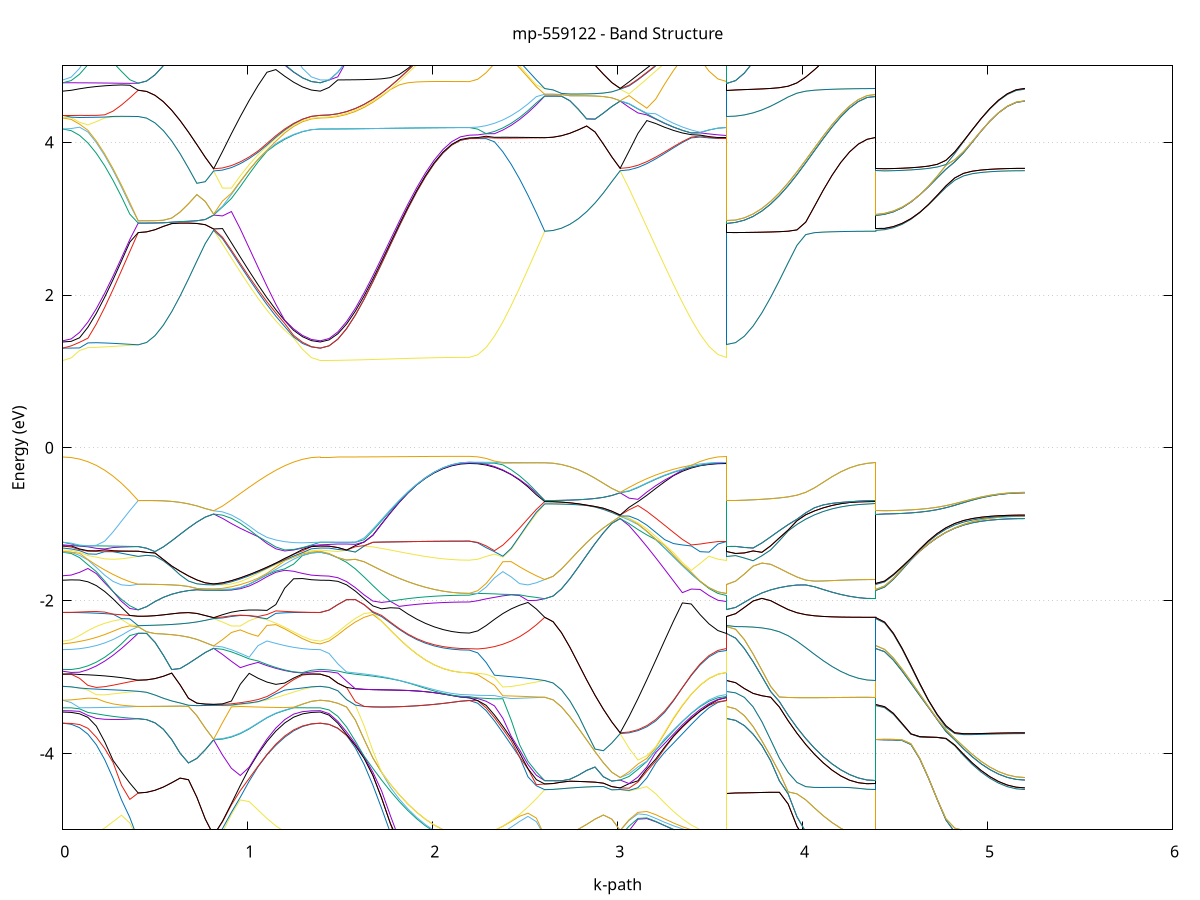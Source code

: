 set title 'mp-559122 - Band Structure'
set xlabel 'k-path'
set ylabel 'Energy (eV)'
set grid y
set yrange [-5:5]
set terminal png size 800,600
set output 'mp-559122_bands_gnuplot.png'
plot '-' using 1:2 with lines notitle, '-' using 1:2 with lines notitle, '-' using 1:2 with lines notitle, '-' using 1:2 with lines notitle, '-' using 1:2 with lines notitle, '-' using 1:2 with lines notitle, '-' using 1:2 with lines notitle, '-' using 1:2 with lines notitle, '-' using 1:2 with lines notitle, '-' using 1:2 with lines notitle, '-' using 1:2 with lines notitle, '-' using 1:2 with lines notitle, '-' using 1:2 with lines notitle, '-' using 1:2 with lines notitle, '-' using 1:2 with lines notitle, '-' using 1:2 with lines notitle, '-' using 1:2 with lines notitle, '-' using 1:2 with lines notitle, '-' using 1:2 with lines notitle, '-' using 1:2 with lines notitle, '-' using 1:2 with lines notitle, '-' using 1:2 with lines notitle, '-' using 1:2 with lines notitle, '-' using 1:2 with lines notitle, '-' using 1:2 with lines notitle, '-' using 1:2 with lines notitle, '-' using 1:2 with lines notitle, '-' using 1:2 with lines notitle, '-' using 1:2 with lines notitle, '-' using 1:2 with lines notitle, '-' using 1:2 with lines notitle, '-' using 1:2 with lines notitle, '-' using 1:2 with lines notitle, '-' using 1:2 with lines notitle, '-' using 1:2 with lines notitle, '-' using 1:2 with lines notitle, '-' using 1:2 with lines notitle, '-' using 1:2 with lines notitle, '-' using 1:2 with lines notitle, '-' using 1:2 with lines notitle, '-' using 1:2 with lines notitle, '-' using 1:2 with lines notitle, '-' using 1:2 with lines notitle, '-' using 1:2 with lines notitle, '-' using 1:2 with lines notitle, '-' using 1:2 with lines notitle, '-' using 1:2 with lines notitle, '-' using 1:2 with lines notitle, '-' using 1:2 with lines notitle, '-' using 1:2 with lines notitle, '-' using 1:2 with lines notitle, '-' using 1:2 with lines notitle, '-' using 1:2 with lines notitle, '-' using 1:2 with lines notitle, '-' using 1:2 with lines notitle, '-' using 1:2 with lines notitle, '-' using 1:2 with lines notitle, '-' using 1:2 with lines notitle, '-' using 1:2 with lines notitle, '-' using 1:2 with lines notitle, '-' using 1:2 with lines notitle, '-' using 1:2 with lines notitle, '-' using 1:2 with lines notitle, '-' using 1:2 with lines notitle, '-' using 1:2 with lines notitle, '-' using 1:2 with lines notitle, '-' using 1:2 with lines notitle, '-' using 1:2 with lines notitle, '-' using 1:2 with lines notitle, '-' using 1:2 with lines notitle, '-' using 1:2 with lines notitle, '-' using 1:2 with lines notitle, '-' using 1:2 with lines notitle, '-' using 1:2 with lines notitle, '-' using 1:2 with lines notitle, '-' using 1:2 with lines notitle, '-' using 1:2 with lines notitle, '-' using 1:2 with lines notitle, '-' using 1:2 with lines notitle, '-' using 1:2 with lines notitle, '-' using 1:2 with lines notitle, '-' using 1:2 with lines notitle, '-' using 1:2 with lines notitle, '-' using 1:2 with lines notitle, '-' using 1:2 with lines notitle, '-' using 1:2 with lines notitle, '-' using 1:2 with lines notitle, '-' using 1:2 with lines notitle, '-' using 1:2 with lines notitle, '-' using 1:2 with lines notitle, '-' using 1:2 with lines notitle, '-' using 1:2 with lines notitle, '-' using 1:2 with lines notitle, '-' using 1:2 with lines notitle, '-' using 1:2 with lines notitle, '-' using 1:2 with lines notitle, '-' using 1:2 with lines notitle, '-' using 1:2 with lines notitle, '-' using 1:2 with lines notitle, '-' using 1:2 with lines notitle, '-' using 1:2 with lines notitle, '-' using 1:2 with lines notitle, '-' using 1:2 with lines notitle, '-' using 1:2 with lines notitle, '-' using 1:2 with lines notitle, '-' using 1:2 with lines notitle, '-' using 1:2 with lines notitle, '-' using 1:2 with lines notitle, '-' using 1:2 with lines notitle, '-' using 1:2 with lines notitle, '-' using 1:2 with lines notitle, '-' using 1:2 with lines notitle, '-' using 1:2 with lines notitle, '-' using 1:2 with lines notitle, '-' using 1:2 with lines notitle, '-' using 1:2 with lines notitle, '-' using 1:2 with lines notitle, '-' using 1:2 with lines notitle, '-' using 1:2 with lines notitle, '-' using 1:2 with lines notitle, '-' using 1:2 with lines notitle, '-' using 1:2 with lines notitle, '-' using 1:2 with lines notitle, '-' using 1:2 with lines notitle, '-' using 1:2 with lines notitle, '-' using 1:2 with lines notitle
0.000000 -40.449388
0.045308 -40.449188
0.090615 -40.448888
0.135923 -40.448588
0.181230 -40.448388
0.226538 -40.448188
0.271846 -40.447988
0.317153 -40.447788
0.362461 -40.447588
0.407768 -40.447288
0.407768 -40.447288
0.453076 -40.446888
0.498384 -40.445688
0.543691 -40.443788
0.588999 -40.441188
0.634306 -40.437988
0.679614 -40.434188
0.724922 -40.430188
0.770229 -40.426088
0.815537 -40.423388
0.815537 -40.423388
0.863593 -40.426188
0.911649 -40.429488
0.959705 -40.432788
1.007761 -40.435888
1.055817 -40.438788
1.103873 -40.441488
1.151928 -40.443788
1.199984 -40.445788
1.248040 -40.447288
1.296096 -40.448488
1.344152 -40.449188
1.392208 -40.449388
1.392208 -40.449388
1.439610 -40.449388
1.487012 -40.449288
1.534415 -40.449188
1.581817 -40.449088
1.629219 -40.448888
1.676621 -40.448688
1.724023 -40.448588
1.771425 -40.448388
1.818827 -40.448188
1.866229 -40.448188
1.913631 -40.449988
1.961034 -40.453488
2.008436 -40.456788
2.055838 -40.459388
2.103240 -40.461388
2.150642 -40.462588
2.198044 -40.462988
2.198044 -40.462988
2.243352 -40.462988
2.288659 -40.462988
2.333967 -40.462888
2.379274 -40.462788
2.424582 -40.462688
2.469890 -40.462488
2.515197 -40.462388
2.560505 -40.462188
2.605812 -40.461888
2.605812 -40.461888
2.651120 -40.461888
2.696428 -40.461888
2.741735 -40.461788
2.787043 -40.461688
2.832350 -40.461588
2.877658 -40.461488
2.922966 -40.461288
2.968273 -40.461088
3.013581 -40.460888
3.013581 -40.460888
3.061637 -40.461188
3.109693 -40.461488
3.157749 -40.461788
3.205805 -40.462088
3.253861 -40.462288
3.301917 -40.462488
3.349973 -40.462688
3.398028 -40.462788
3.446084 -40.462888
3.494140 -40.462988
3.542196 -40.462988
3.590252 -40.462988
3.590252 -40.447288
3.637654 -40.447288
3.685057 -40.447288
3.732459 -40.447188
3.779861 -40.446988
3.827263 -40.446888
3.874665 -40.446688
3.922067 -40.446488
3.969469 -40.446288
4.016871 -40.446188
4.064273 -40.446188
4.111675 -40.448888
4.159078 -40.452488
4.206480 -40.455688
4.253882 -40.458388
4.301284 -40.460288
4.348686 -40.461488
4.396088 -40.461888
4.396088 -40.423388
4.443490 -40.423388
4.490892 -40.423388
4.538294 -40.423488
4.585697 -40.423888
4.633099 -40.424888
4.680501 -40.427388
4.727903 -40.430988
4.775305 -40.435088
4.822707 -40.439288
4.870109 -40.443588
4.917511 -40.447688
4.964913 -40.451388
5.012315 -40.454688
5.059718 -40.457288
5.107120 -40.459288
5.154522 -40.460488
5.201924 -40.460888
e
0.000000 -40.447688
0.045308 -40.447488
0.090615 -40.446588
0.135923 -40.446188
0.181230 -40.446288
0.226538 -40.446488
0.271846 -40.446688
0.317153 -40.446888
0.362461 -40.447088
0.407768 -40.447288
0.407768 -40.447288
0.453076 -40.446888
0.498384 -40.445688
0.543691 -40.443788
0.588999 -40.441188
0.634306 -40.437988
0.679614 -40.434188
0.724922 -40.430188
0.770229 -40.426088
0.815537 -40.423388
0.815537 -40.423388
0.863593 -40.425288
0.911649 -40.428388
0.959705 -40.431588
1.007761 -40.434588
1.055817 -40.437488
1.103873 -40.439988
1.151928 -40.442288
1.199984 -40.444188
1.248040 -40.445688
1.296096 -40.446788
1.344152 -40.447488
1.392208 -40.447688
1.392208 -40.447688
1.439610 -40.447688
1.487012 -40.447588
1.534415 -40.447488
1.581817 -40.447388
1.629219 -40.447188
1.676621 -40.447088
1.724023 -40.446788
1.771425 -40.446588
1.818827 -40.446388
1.866229 -40.446188
1.913631 -40.447588
1.961034 -40.451188
2.008436 -40.454488
2.055838 -40.457088
2.103240 -40.459088
2.150642 -40.460288
2.198044 -40.460688
2.198044 -40.460688
2.243352 -40.460688
2.288659 -40.460788
2.333967 -40.460888
2.379274 -40.460988
2.424582 -40.461088
2.469890 -40.461288
2.515197 -40.461488
2.560505 -40.461688
2.605812 -40.461888
2.605812 -40.461888
2.651120 -40.461888
2.696428 -40.461888
2.741735 -40.461788
2.787043 -40.461688
2.832350 -40.461588
2.877658 -40.461488
2.922966 -40.461288
2.968273 -40.461088
3.013581 -40.460888
3.013581 -40.460888
3.061637 -40.460888
3.109693 -40.460888
3.157749 -40.460888
3.205805 -40.460788
3.253861 -40.460788
3.301917 -40.460788
3.349973 -40.460788
3.398028 -40.460688
3.446084 -40.460688
3.494140 -40.460688
3.542196 -40.460688
3.590252 -40.460688
3.590252 -40.447288
3.637654 -40.447288
3.685057 -40.447288
3.732459 -40.447188
3.779861 -40.446988
3.827263 -40.446888
3.874665 -40.446688
3.922067 -40.446488
3.969469 -40.446288
4.016871 -40.446188
4.064273 -40.446188
4.111675 -40.448888
4.159078 -40.452488
4.206480 -40.455688
4.253882 -40.458388
4.301284 -40.460288
4.348686 -40.461488
4.396088 -40.461888
4.396088 -40.423388
4.443490 -40.423388
4.490892 -40.423388
4.538294 -40.423488
4.585697 -40.423888
4.633099 -40.424888
4.680501 -40.427388
4.727903 -40.430988
4.775305 -40.435088
4.822707 -40.439288
4.870109 -40.443588
4.917511 -40.447688
4.964913 -40.451388
5.012315 -40.454688
5.059718 -40.457288
5.107120 -40.459288
5.154522 -40.460488
5.201924 -40.460888
e
0.000000 -40.445988
0.045308 -40.445988
0.090615 -40.446088
0.135923 -40.444788
0.181230 -40.442188
0.226538 -40.438988
0.271846 -40.435188
0.317153 -40.430988
0.362461 -40.426588
0.407768 -40.421988
0.407768 -40.421988
0.453076 -40.421988
0.498384 -40.421988
0.543691 -40.421888
0.588999 -40.421788
0.634306 -40.421588
0.679614 -40.421488
0.724922 -40.421388
0.770229 -40.421488
0.815537 -40.422188
0.815537 -40.422188
0.863593 -40.424088
0.911649 -40.427088
0.959705 -40.430188
1.007761 -40.433188
1.055817 -40.435988
1.103873 -40.438488
1.151928 -40.440688
1.199984 -40.442588
1.248040 -40.443988
1.296096 -40.445088
1.344152 -40.445788
1.392208 -40.445988
1.392208 -40.445988
1.439610 -40.445988
1.487012 -40.445888
1.534415 -40.445788
1.581817 -40.445688
1.629219 -40.445488
1.676621 -40.445288
1.724023 -40.445188
1.771425 -40.444988
1.818827 -40.444788
1.866229 -40.445088
1.913631 -40.447588
1.961034 -40.451188
2.008436 -40.454488
2.055838 -40.457088
2.103240 -40.459088
2.150642 -40.460288
2.198044 -40.460688
2.198044 -40.460688
2.243352 -40.460688
2.288659 -40.460588
2.333967 -40.460588
2.379274 -40.460488
2.424582 -40.460388
2.469890 -40.460188
2.515197 -40.459988
2.560505 -40.459788
2.605812 -40.459588
2.605812 -40.459588
2.651120 -40.459588
2.696428 -40.459688
2.741735 -40.459788
2.787043 -40.459888
2.832350 -40.460088
2.877658 -40.460188
2.922966 -40.460388
2.968273 -40.460688
3.013581 -40.460888
3.013581 -40.460888
3.061637 -40.460888
3.109693 -40.460888
3.157749 -40.460888
3.205805 -40.460788
3.253861 -40.460788
3.301917 -40.460788
3.349973 -40.460788
3.398028 -40.460688
3.446084 -40.460688
3.494140 -40.460688
3.542196 -40.460688
3.590252 -40.460688
3.590252 -40.421988
3.637654 -40.421988
3.685057 -40.422088
3.732459 -40.422088
3.779861 -40.422388
3.827263 -40.423988
3.874665 -40.427388
3.922067 -40.431388
3.969469 -40.435688
4.016871 -40.439988
4.064273 -40.444088
4.111675 -40.446388
4.159078 -40.450088
4.206480 -40.453388
4.253882 -40.455988
4.301284 -40.457988
4.348686 -40.459188
4.396088 -40.459588
4.396088 -40.422188
4.443490 -40.422188
4.490892 -40.422288
4.538294 -40.422488
4.585697 -40.423088
4.633099 -40.424588
4.680501 -40.427288
4.727903 -40.430888
4.775305 -40.434988
4.822707 -40.439288
4.870109 -40.443588
4.917511 -40.447688
4.964913 -40.451388
5.012315 -40.454688
5.059718 -40.457288
5.107120 -40.459288
5.154522 -40.460488
5.201924 -40.460888
e
0.000000 -40.445988
0.045308 -40.445588
0.090615 -40.444288
0.135923 -40.442388
0.181230 -40.439688
0.226538 -40.436488
0.271846 -40.432688
0.317153 -40.428488
0.362461 -40.424188
0.407768 -40.421988
0.407768 -40.421988
0.453076 -40.421988
0.498384 -40.421988
0.543691 -40.421888
0.588999 -40.421788
0.634306 -40.421588
0.679614 -40.421488
0.724922 -40.421388
0.770229 -40.421488
0.815537 -40.422188
0.815537 -40.422188
0.863593 -40.422388
0.911649 -40.425888
0.959705 -40.429188
1.007761 -40.432388
1.055817 -40.435288
1.103873 -40.437988
1.151928 -40.440388
1.199984 -40.442288
1.248040 -40.443888
1.296096 -40.445088
1.344152 -40.445688
1.392208 -40.445988
1.392208 -40.445988
1.439610 -40.445988
1.487012 -40.445888
1.534415 -40.445788
1.581817 -40.445688
1.629219 -40.445488
1.676621 -40.445288
1.724023 -40.445188
1.771425 -40.444988
1.818827 -40.444788
1.866229 -40.444888
1.913631 -40.447288
1.961034 -40.448888
2.008436 -40.452088
2.055838 -40.454788
2.103240 -40.456688
2.150642 -40.457888
2.198044 -40.458288
2.198044 -40.458288
2.243352 -40.458288
2.288659 -40.458388
2.333967 -40.458488
2.379274 -40.458588
2.424582 -40.458788
2.469890 -40.458988
2.515197 -40.459188
2.560505 -40.459388
2.605812 -40.459588
2.605812 -40.459588
2.651120 -40.459588
2.696428 -40.459688
2.741735 -40.459788
2.787043 -40.459888
2.832350 -40.460088
2.877658 -40.460188
2.922966 -40.460388
2.968273 -40.460688
3.013581 -40.460888
3.013581 -40.460888
3.061637 -40.460488
3.109693 -40.460188
3.157749 -40.459888
3.205805 -40.459588
3.253861 -40.459288
3.301917 -40.459088
3.349973 -40.458888
3.398028 -40.458688
3.446084 -40.458488
3.494140 -40.458388
3.542196 -40.458288
3.590252 -40.458288
3.590252 -40.421988
3.637654 -40.421988
3.685057 -40.422088
3.732459 -40.422088
3.779861 -40.422388
3.827263 -40.423988
3.874665 -40.427388
3.922067 -40.431388
3.969469 -40.435688
4.016871 -40.439988
4.064273 -40.444088
4.111675 -40.446388
4.159078 -40.450088
4.206480 -40.453388
4.253882 -40.455988
4.301284 -40.457988
4.348686 -40.459188
4.396088 -40.459588
4.396088 -40.422188
4.443490 -40.422188
4.490892 -40.422288
4.538294 -40.422488
4.585697 -40.423088
4.633099 -40.424588
4.680501 -40.427288
4.727903 -40.430888
4.775305 -40.434988
4.822707 -40.439288
4.870109 -40.443588
4.917511 -40.447688
4.964913 -40.451388
5.012315 -40.454688
5.059718 -40.457288
5.107120 -40.459288
5.154522 -40.460488
5.201924 -40.460888
e
0.000000 -40.414488
0.045308 -40.414488
0.090615 -40.414388
0.135923 -40.414288
0.181230 -40.414188
0.226538 -40.413988
0.271846 -40.413788
0.317153 -40.414188
0.362461 -40.417688
0.407768 -40.419788
0.407768 -40.419788
0.453076 -40.419788
0.498384 -40.419888
0.543691 -40.419888
0.588999 -40.419988
0.634306 -40.420188
0.679614 -40.420288
0.724922 -40.420388
0.770229 -40.420188
0.815537 -40.419388
0.815537 -40.419388
0.863593 -40.419488
0.911649 -40.416688
0.959705 -40.414388
1.007761 -40.413188
1.055817 -40.413388
1.103873 -40.413688
1.151928 -40.413988
1.199984 -40.414088
1.248040 -40.414288
1.296096 -40.414388
1.344152 -40.414488
1.392208 -40.414488
1.392208 -40.414488
1.439610 -40.414888
1.487012 -40.416188
1.534415 -40.418188
1.581817 -40.420888
1.629219 -40.424188
1.676621 -40.427988
1.724023 -40.432188
1.771425 -40.436488
1.818827 -40.440888
1.866229 -40.444888
1.913631 -40.445988
1.961034 -40.447288
2.008436 -40.447188
2.055838 -40.447088
2.103240 -40.446988
2.150642 -40.446988
2.198044 -40.446888
2.198044 -40.446888
2.243352 -40.446788
2.288659 -40.446388
2.333967 -40.446188
2.379274 -40.445988
2.424582 -40.445788
2.469890 -40.445588
2.515197 -40.445388
2.560505 -40.445088
2.605812 -40.444888
2.605812 -40.444888
2.651120 -40.444488
2.696428 -40.443288
2.741735 -40.441288
2.787043 -40.438588
2.832350 -40.435388
2.877658 -40.431588
2.922966 -40.427388
2.968273 -40.423188
3.013581 -40.420288
3.013581 -40.420288
3.061637 -40.423188
3.109693 -40.426588
3.157749 -40.429988
3.205805 -40.433188
3.253861 -40.436188
3.301917 -40.438888
3.349973 -40.441188
3.398028 -40.443188
3.446084 -40.444788
3.494140 -40.445988
3.542196 -40.446688
3.590252 -40.446888
3.590252 -40.419788
3.637654 -40.419788
3.685057 -40.419888
3.732459 -40.420288
3.779861 -40.421388
3.827263 -40.423188
3.874665 -40.425788
3.922067 -40.429488
3.969469 -40.433688
4.016871 -40.437988
4.064273 -40.442288
4.111675 -40.445388
4.159078 -40.445288
4.206480 -40.445188
4.253882 -40.445088
4.301284 -40.444988
4.348686 -40.444888
4.396088 -40.444888
4.396088 -40.419388
4.443490 -40.419388
4.490892 -40.419388
4.538294 -40.419288
4.585697 -40.419088
4.633099 -40.420088
4.680501 -40.420888
4.727903 -40.421188
4.775305 -40.421188
4.822707 -40.421088
4.870109 -40.420988
4.917511 -40.420788
4.964913 -40.420688
5.012315 -40.420488
5.059718 -40.420388
5.107120 -40.420288
5.154522 -40.420288
5.201924 -40.420288
e
0.000000 -40.412388
0.045308 -40.412388
0.090615 -40.412488
0.135923 -40.412588
0.181230 -40.412788
0.226538 -40.412988
0.271846 -40.413388
0.317153 -40.413688
0.362461 -40.415988
0.407768 -40.419788
0.407768 -40.419788
0.453076 -40.419788
0.498384 -40.419888
0.543691 -40.419888
0.588999 -40.419988
0.634306 -40.420188
0.679614 -40.420288
0.724922 -40.420388
0.770229 -40.420188
0.815537 -40.419388
0.815537 -40.419388
0.863593 -40.417588
0.911649 -40.414888
0.959705 -40.413288
1.007761 -40.412988
1.055817 -40.412588
1.103873 -40.412488
1.151928 -40.412488
1.199984 -40.412388
1.248040 -40.412388
1.296096 -40.412388
1.344152 -40.412388
1.392208 -40.412388
1.392208 -40.412388
1.439610 -40.412788
1.487012 -40.413988
1.534415 -40.415988
1.581817 -40.418688
1.629219 -40.421988
1.676621 -40.425788
1.724023 -40.429988
1.771425 -40.434288
1.818827 -40.438688
1.866229 -40.442788
1.913631 -40.445088
1.961034 -40.445788
2.008436 -40.445688
2.055838 -40.445488
2.103240 -40.445388
2.150642 -40.445388
2.198044 -40.445288
2.198044 -40.445288
2.243352 -40.445088
2.288659 -40.444188
2.333967 -40.443688
2.379274 -40.443888
2.424582 -40.443988
2.469890 -40.444188
2.515197 -40.444488
2.560505 -40.444688
2.605812 -40.444888
2.605812 -40.444888
2.651120 -40.444488
2.696428 -40.443288
2.741735 -40.441288
2.787043 -40.438588
2.832350 -40.435388
2.877658 -40.431588
2.922966 -40.427388
2.968273 -40.423188
3.013581 -40.420288
3.013581 -40.420288
3.061637 -40.422488
3.109693 -40.425688
3.157749 -40.428888
3.205805 -40.431988
3.253861 -40.434888
3.301917 -40.437488
3.349973 -40.439788
3.398028 -40.441688
3.446084 -40.443288
3.494140 -40.444388
3.542196 -40.445088
3.590252 -40.445288
3.590252 -40.419788
3.637654 -40.419788
3.685057 -40.419888
3.732459 -40.420288
3.779861 -40.421388
3.827263 -40.423188
3.874665 -40.425788
3.922067 -40.429488
3.969469 -40.433688
4.016871 -40.437988
4.064273 -40.442288
4.111675 -40.445388
4.159078 -40.445288
4.206480 -40.445188
4.253882 -40.445088
4.301284 -40.444988
4.348686 -40.444888
4.396088 -40.444888
4.396088 -40.419388
4.443490 -40.419388
4.490892 -40.419388
4.538294 -40.419288
4.585697 -40.419088
4.633099 -40.420088
4.680501 -40.420888
4.727903 -40.421188
4.775305 -40.421188
4.822707 -40.421088
4.870109 -40.420988
4.917511 -40.420788
4.964913 -40.420688
5.012315 -40.420488
5.059718 -40.420388
5.107120 -40.420288
5.154522 -40.420288
5.201924 -40.420288
e
0.000000 -40.412388
0.045308 -40.412388
0.090615 -40.412288
0.135923 -40.412188
0.181230 -40.412088
0.226538 -40.411888
0.271846 -40.411788
0.317153 -40.413588
0.362461 -40.413188
0.407768 -40.412788
0.407768 -40.412788
0.453076 -40.412788
0.498384 -40.412688
0.543691 -40.412588
0.588999 -40.412488
0.634306 -40.412388
0.679614 -40.412288
0.724922 -40.412988
0.770229 -40.415688
0.815537 -40.418288
0.815537 -40.418288
0.863593 -40.416588
0.911649 -40.414288
0.959705 -40.413088
1.007761 -40.412788
1.055817 -40.412588
1.103873 -40.412488
1.151928 -40.412488
1.199984 -40.412388
1.248040 -40.412388
1.296096 -40.412388
1.344152 -40.412388
1.392208 -40.412388
1.392208 -40.412388
1.439610 -40.412788
1.487012 -40.413988
1.534415 -40.415988
1.581817 -40.418688
1.629219 -40.421988
1.676621 -40.425788
1.724023 -40.429988
1.771425 -40.434288
1.818827 -40.438688
1.866229 -40.442788
1.913631 -40.443988
1.961034 -40.443988
2.008436 -40.443788
2.055838 -40.443688
2.103240 -40.443588
2.150642 -40.443588
2.198044 -40.443588
2.198044 -40.443588
2.243352 -40.443588
2.288659 -40.443588
2.333967 -40.442288
2.379274 -40.439688
2.424582 -40.436388
2.469890 -40.432588
2.515197 -40.428388
2.560505 -40.423888
2.605812 -40.419188
2.605812 -40.419188
2.651120 -40.419188
2.696428 -40.419088
2.741735 -40.418988
2.787043 -40.418888
2.832350 -40.418688
2.877658 -40.418588
2.922966 -40.418388
2.968273 -40.418288
3.013581 -40.418788
3.013581 -40.418788
3.061637 -40.420988
3.109693 -40.424188
3.157749 -40.427388
3.205805 -40.430388
3.253861 -40.433288
3.301917 -40.435788
3.349973 -40.438088
3.398028 -40.439988
3.446084 -40.441488
3.494140 -40.442688
3.542196 -40.443288
3.590252 -40.443588
3.590252 -40.412788
3.637654 -40.413088
3.685057 -40.414188
3.732459 -40.415788
3.779861 -40.417388
3.827263 -40.418988
3.874665 -40.419988
3.922067 -40.420188
3.969469 -40.420188
4.016871 -40.420088
4.064273 -40.419888
4.111675 -40.419788
4.159078 -40.419588
4.206480 -40.419488
4.253882 -40.419388
4.301284 -40.419288
4.348686 -40.419188
4.396088 -40.419188
4.396088 -40.418288
4.443490 -40.418288
4.490892 -40.418388
4.538294 -40.418488
4.585697 -40.418988
4.633099 -40.418988
4.680501 -40.419188
4.727903 -40.419488
4.775305 -40.419588
4.822707 -40.419488
4.870109 -40.419388
4.917511 -40.419288
4.964913 -40.419088
5.012315 -40.418988
5.059718 -40.418888
5.107120 -40.418788
5.154522 -40.418788
5.201924 -40.418788
e
0.000000 -40.410388
0.045308 -40.410388
0.090615 -40.410488
0.135923 -40.410588
0.181230 -40.410788
0.226538 -40.411188
0.271846 -40.411688
0.317153 -40.411488
0.362461 -40.411788
0.407768 -40.412788
0.407768 -40.412788
0.453076 -40.412788
0.498384 -40.412688
0.543691 -40.412588
0.588999 -40.412488
0.634306 -40.412388
0.679614 -40.412288
0.724922 -40.412988
0.770229 -40.415688
0.815537 -40.418288
0.815537 -40.418288
0.863593 -40.415488
0.911649 -40.412588
0.959705 -40.412788
1.007761 -40.412688
1.055817 -40.412088
1.103873 -40.411488
1.151928 -40.411088
1.199984 -40.410788
1.248040 -40.410588
1.296096 -40.410488
1.344152 -40.410388
1.392208 -40.410388
1.392208 -40.410388
1.439610 -40.410788
1.487012 -40.411988
1.534415 -40.413988
1.581817 -40.416588
1.629219 -40.419888
1.676621 -40.423688
1.724023 -40.427788
1.771425 -40.432188
1.818827 -40.436588
1.866229 -40.440988
1.913631 -40.443988
1.961034 -40.443988
2.008436 -40.443788
2.055838 -40.443688
2.103240 -40.443588
2.150642 -40.443588
2.198044 -40.443588
2.198044 -40.443588
2.243352 -40.443088
2.288659 -40.441888
2.333967 -40.439888
2.379274 -40.437188
2.424582 -40.433888
2.469890 -40.430088
2.515197 -40.425888
2.560505 -40.421388
2.605812 -40.419188
2.605812 -40.419188
2.651120 -40.419188
2.696428 -40.419088
2.741735 -40.418988
2.787043 -40.418888
2.832350 -40.418688
2.877658 -40.418588
2.922966 -40.418388
2.968273 -40.418288
3.013581 -40.418788
3.013581 -40.418788
3.061637 -40.420088
3.109693 -40.423488
3.157749 -40.426888
3.205805 -40.430088
3.253861 -40.432988
3.301917 -40.435688
3.349973 -40.437988
3.398028 -40.439988
3.446084 -40.441488
3.494140 -40.442688
3.542196 -40.443288
3.590252 -40.443588
3.590252 -40.412788
3.637654 -40.413088
3.685057 -40.414188
3.732459 -40.415788
3.779861 -40.417388
3.827263 -40.418988
3.874665 -40.419988
3.922067 -40.420188
3.969469 -40.420188
4.016871 -40.420088
4.064273 -40.419888
4.111675 -40.419788
4.159078 -40.419588
4.206480 -40.419488
4.253882 -40.419388
4.301284 -40.419288
4.348686 -40.419188
4.396088 -40.419188
4.396088 -40.418288
4.443490 -40.418288
4.490892 -40.418388
4.538294 -40.418488
4.585697 -40.418988
4.633099 -40.418988
4.680501 -40.419188
4.727903 -40.419488
4.775305 -40.419588
4.822707 -40.419488
4.870109 -40.419388
4.917511 -40.419288
4.964913 -40.419088
5.012315 -40.418988
5.059718 -40.418888
5.107120 -40.418788
5.154522 -40.418788
5.201924 -40.418788
e
0.000000 -40.394388
0.045308 -40.394788
0.090615 -40.395988
0.135923 -40.397988
0.181230 -40.400588
0.226538 -40.403788
0.271846 -40.407088
0.317153 -40.409688
0.362461 -40.411188
0.407768 -40.410888
0.407768 -40.410888
0.453076 -40.410888
0.498384 -40.410988
0.543691 -40.411088
0.588999 -40.411188
0.634306 -40.411488
0.679614 -40.411788
0.724922 -40.411988
0.770229 -40.411688
0.815537 -40.411388
0.815537 -40.411388
0.863593 -40.411888
0.911649 -40.412388
0.959705 -40.410188
1.007761 -40.407388
1.055817 -40.404588
1.103873 -40.402088
1.151928 -40.399788
1.199984 -40.397888
1.248040 -40.396388
1.296096 -40.395288
1.344152 -40.394588
1.392208 -40.394388
1.392208 -40.394388
1.439610 -40.394388
1.487012 -40.394288
1.534415 -40.394188
1.581817 -40.394088
1.629219 -40.393988
1.676621 -40.393788
1.724023 -40.393588
1.771425 -40.393388
1.818827 -40.393188
1.866229 -40.392988
1.913631 -40.392788
1.961034 -40.392688
2.008436 -40.392488
2.055838 -40.392388
2.103240 -40.392288
2.150642 -40.392288
2.198044 -40.392188
2.198044 -40.392188
2.243352 -40.392688
2.288659 -40.393888
2.333967 -40.395888
2.379274 -40.398588
2.424582 -40.401888
2.469890 -40.405788
2.515197 -40.409988
2.560505 -40.414588
2.605812 -40.416688
2.605812 -40.416688
2.651120 -40.416688
2.696428 -40.416788
2.741735 -40.416888
2.787043 -40.416988
2.832350 -40.417188
2.877658 -40.417388
2.922966 -40.417588
2.968273 -40.417588
3.013581 -40.417188
3.013581 -40.417188
3.061637 -40.415888
3.109693 -40.412388
3.157749 -40.409088
3.205805 -40.405888
3.253861 -40.402888
3.301917 -40.400188
3.349973 -40.397888
3.398028 -40.395888
3.446084 -40.394288
3.494140 -40.393188
3.542196 -40.392488
3.590252 -40.392188
3.590252 -40.410888
3.637654 -40.411288
3.685057 -40.412388
3.732459 -40.414188
3.779861 -40.416388
3.827263 -40.417588
3.874665 -40.417888
3.922067 -40.417888
3.969469 -40.417788
4.016871 -40.417588
4.064273 -40.417488
4.111675 -40.417288
4.159078 -40.417088
4.206480 -40.416988
4.253882 -40.416888
4.301284 -40.416788
4.348686 -40.416688
4.396088 -40.416688
4.396088 -40.411388
4.443490 -40.411788
4.490892 -40.412888
4.538294 -40.414588
4.585697 -40.416588
4.633099 -40.418288
4.680501 -40.418788
4.727903 -40.418588
4.775305 -40.418388
4.822707 -40.418188
4.870109 -40.417988
4.917511 -40.417788
4.964913 -40.417588
5.012315 -40.417488
5.059718 -40.417388
5.107120 -40.417288
5.154522 -40.417188
5.201924 -40.417188
e
0.000000 -40.394388
0.045308 -40.394388
0.090615 -40.394288
0.135923 -40.395688
0.181230 -40.398288
0.226538 -40.401488
0.271846 -40.405088
0.317153 -40.408688
0.362461 -40.410288
0.407768 -40.410888
0.407768 -40.410888
0.453076 -40.410888
0.498384 -40.410988
0.543691 -40.411088
0.588999 -40.411188
0.634306 -40.411488
0.679614 -40.411788
0.724922 -40.411988
0.770229 -40.411688
0.815537 -40.411388
0.815537 -40.411388
0.863593 -40.411288
0.911649 -40.410588
0.959705 -40.408888
1.007761 -40.406688
1.055817 -40.404288
1.103873 -40.401888
1.151928 -40.399688
1.199984 -40.397888
1.248040 -40.396388
1.296096 -40.395288
1.344152 -40.394588
1.392208 -40.394388
1.392208 -40.394388
1.439610 -40.394388
1.487012 -40.394288
1.534415 -40.394188
1.581817 -40.394088
1.629219 -40.393988
1.676621 -40.393788
1.724023 -40.393588
1.771425 -40.393388
1.818827 -40.393188
1.866229 -40.392988
1.913631 -40.392788
1.961034 -40.392688
2.008436 -40.392488
2.055838 -40.392388
2.103240 -40.392288
2.150642 -40.392288
2.198044 -40.392188
2.198044 -40.392188
2.243352 -40.392188
2.288659 -40.392188
2.333967 -40.393688
2.379274 -40.396288
2.424582 -40.399488
2.469890 -40.403388
2.515197 -40.407588
2.560505 -40.412088
2.605812 -40.416688
2.605812 -40.416688
2.651120 -40.416688
2.696428 -40.416788
2.741735 -40.416888
2.787043 -40.416988
2.832350 -40.417188
2.877658 -40.417388
2.922966 -40.417588
2.968273 -40.417588
3.013581 -40.417188
3.013581 -40.417188
3.061637 -40.414988
3.109693 -40.411688
3.157749 -40.408488
3.205805 -40.405388
3.253861 -40.402588
3.301917 -40.399988
3.349973 -40.397688
3.398028 -40.395788
3.446084 -40.394288
3.494140 -40.393088
3.542196 -40.392488
3.590252 -40.392188
3.590252 -40.410888
3.637654 -40.411288
3.685057 -40.412388
3.732459 -40.414188
3.779861 -40.416388
3.827263 -40.417588
3.874665 -40.417888
3.922067 -40.417888
3.969469 -40.417788
4.016871 -40.417588
4.064273 -40.417488
4.111675 -40.417288
4.159078 -40.417088
4.206480 -40.416988
4.253882 -40.416888
4.301284 -40.416788
4.348686 -40.416688
4.396088 -40.416688
4.396088 -40.411388
4.443490 -40.411788
4.490892 -40.412888
4.538294 -40.414588
4.585697 -40.416588
4.633099 -40.418288
4.680501 -40.418788
4.727903 -40.418588
4.775305 -40.418388
4.822707 -40.418188
4.870109 -40.417988
4.917511 -40.417788
4.964913 -40.417588
5.012315 -40.417488
5.059718 -40.417388
5.107120 -40.417288
5.154522 -40.417188
5.201924 -40.417188
e
0.000000 -40.392788
0.045308 -40.392988
0.090615 -40.393888
0.135923 -40.394188
0.181230 -40.394088
0.226538 -40.393888
0.271846 -40.393788
0.317153 -40.393588
0.362461 -40.393388
0.407768 -40.393088
0.407768 -40.393088
0.453076 -40.393488
0.498384 -40.394688
0.543691 -40.396688
0.588999 -40.399288
0.634306 -40.402488
0.679614 -40.405988
0.724922 -40.409288
0.770229 -40.410888
0.815537 -40.411388
0.815537 -40.411388
0.863593 -40.411188
0.911649 -40.410188
0.959705 -40.408088
1.007761 -40.405588
1.055817 -40.402988
1.103873 -40.400488
1.151928 -40.398188
1.199984 -40.396288
1.248040 -40.394788
1.296096 -40.393688
1.344152 -40.392988
1.392208 -40.392788
1.392208 -40.392788
1.439610 -40.392788
1.487012 -40.392688
1.534415 -40.392588
1.581817 -40.392488
1.629219 -40.392388
1.676621 -40.392188
1.724023 -40.391988
1.771425 -40.391888
1.818827 -40.391688
1.866229 -40.391488
1.913631 -40.391288
1.961034 -40.391088
2.008436 -40.390988
2.055838 -40.390888
2.103240 -40.390788
2.150642 -40.390688
2.198044 -40.390688
2.198044 -40.390688
2.243352 -40.390888
2.288659 -40.391788
2.333967 -40.392088
2.379274 -40.391988
2.424582 -40.391788
2.469890 -40.391588
2.515197 -40.391388
2.560505 -40.391188
2.605812 -40.390988
2.605812 -40.390988
2.651120 -40.391388
2.696428 -40.392588
2.741735 -40.394588
2.787043 -40.397288
2.832350 -40.400588
2.877658 -40.404288
2.922966 -40.408488
2.968273 -40.412688
3.013581 -40.415588
3.013581 -40.415588
3.061637 -40.413388
3.109693 -40.410188
3.157749 -40.406988
3.205805 -40.403888
3.253861 -40.400988
3.301917 -40.398488
3.349973 -40.396188
3.398028 -40.394288
3.446084 -40.392688
3.494140 -40.391588
3.542196 -40.390888
3.590252 -40.390688
3.590252 -40.393088
3.637654 -40.393088
3.685057 -40.393088
3.732459 -40.392988
3.779861 -40.392888
3.827263 -40.392688
3.874665 -40.392588
3.922067 -40.392388
3.969469 -40.392188
4.016871 -40.391988
4.064273 -40.391788
4.111675 -40.391588
4.159078 -40.391388
4.206480 -40.391288
4.253882 -40.391188
4.301284 -40.391088
4.348686 -40.390988
4.396088 -40.390988
4.396088 -40.411388
4.443490 -40.411788
4.490892 -40.412788
4.538294 -40.414388
4.585697 -40.415988
4.633099 -40.416788
4.680501 -40.416888
4.727903 -40.416888
4.775305 -40.416788
4.822707 -40.416588
4.870109 -40.416388
4.917511 -40.416188
4.964913 -40.416088
5.012315 -40.415888
5.059718 -40.415788
5.107120 -40.415688
5.154522 -40.415688
5.201924 -40.415588
e
0.000000 -40.391188
0.045308 -40.391388
0.090615 -40.391688
0.135923 -40.391988
0.181230 -40.392088
0.226538 -40.392288
0.271846 -40.392488
0.317153 -40.392688
0.362461 -40.392888
0.407768 -40.393088
0.407768 -40.393088
0.453076 -40.393488
0.498384 -40.394688
0.543691 -40.396688
0.588999 -40.399288
0.634306 -40.402488
0.679614 -40.405988
0.724922 -40.409288
0.770229 -40.410888
0.815537 -40.411388
0.815537 -40.411388
0.863593 -40.410788
0.911649 -40.409788
0.959705 -40.407688
1.007761 -40.404688
1.055817 -40.401788
1.103873 -40.399188
1.151928 -40.396888
1.199984 -40.394888
1.248040 -40.393288
1.296096 -40.392188
1.344152 -40.391488
1.392208 -40.391188
1.392208 -40.391188
1.439610 -40.391188
1.487012 -40.391188
1.534415 -40.391088
1.581817 -40.390988
1.629219 -40.390788
1.676621 -40.390688
1.724023 -40.390488
1.771425 -40.390288
1.818827 -40.390088
1.866229 -40.389888
1.913631 -40.389688
1.961034 -40.389488
2.008436 -40.389388
2.055838 -40.389288
2.103240 -40.389188
2.150642 -40.389088
2.198044 -40.389088
2.198044 -40.389088
2.243352 -40.389288
2.288659 -40.389588
2.333967 -40.389788
2.379274 -40.389988
2.424582 -40.390188
2.469890 -40.390388
2.515197 -40.390588
2.560505 -40.390788
2.605812 -40.390988
2.605812 -40.390988
2.651120 -40.391388
2.696428 -40.392588
2.741735 -40.394588
2.787043 -40.397288
2.832350 -40.400588
2.877658 -40.404288
2.922966 -40.408488
2.968273 -40.412688
3.013581 -40.415588
3.013581 -40.415588
3.061637 -40.412788
3.109693 -40.409288
3.157749 -40.405888
3.205805 -40.402688
3.253861 -40.399788
3.301917 -40.397088
3.349973 -40.394688
3.398028 -40.392788
3.446084 -40.391188
3.494140 -40.389988
3.542196 -40.389288
3.590252 -40.389088
3.590252 -40.393088
3.637654 -40.393088
3.685057 -40.393088
3.732459 -40.392988
3.779861 -40.392888
3.827263 -40.392688
3.874665 -40.392588
3.922067 -40.392388
3.969469 -40.392188
4.016871 -40.391988
4.064273 -40.391788
4.111675 -40.391588
4.159078 -40.391388
4.206480 -40.391288
4.253882 -40.391188
4.301284 -40.391088
4.348686 -40.390988
4.396088 -40.390988
4.396088 -40.411388
4.443490 -40.411788
4.490892 -40.412788
4.538294 -40.414388
4.585697 -40.415988
4.633099 -40.416788
4.680501 -40.416888
4.727903 -40.416888
4.775305 -40.416788
4.822707 -40.416588
4.870109 -40.416388
4.917511 -40.416188
4.964913 -40.416088
5.012315 -40.415888
5.059718 -40.415788
5.107120 -40.415688
5.154522 -40.415688
5.201924 -40.415588
e
0.000000 -18.467188
0.045308 -18.463188
0.090615 -18.451388
0.135923 -18.432588
0.181230 -18.408088
0.226538 -18.379388
0.271846 -18.348088
0.317153 -18.316188
0.362461 -18.285188
0.407768 -18.256188
0.407768 -18.256188
0.453076 -18.251288
0.498384 -18.236988
0.543691 -18.214288
0.588999 -18.184488
0.634306 -18.149888
0.679614 -18.112788
0.724922 -18.075688
0.770229 -18.040588
0.815537 -18.009988
0.815537 -18.009988
0.863593 -18.055788
0.911649 -18.106788
0.959705 -18.160088
1.007761 -18.213988
1.055817 -18.266288
1.103873 -18.315188
1.151928 -18.359188
1.199984 -18.396688
1.248040 -18.426988
1.296096 -18.449088
1.344152 -18.462588
1.392208 -18.467188
1.392208 -18.467188
1.439610 -18.463088
1.487012 -18.451388
1.534415 -18.432688
1.581817 -18.408188
1.629219 -18.379888
1.676621 -18.349388
1.724023 -18.318888
1.771425 -18.289488
1.818827 -18.262488
1.866229 -18.238488
1.913631 -18.217888
1.961034 -18.200988
2.008436 -18.187288
2.055838 -18.176788
2.103240 -18.169388
2.150642 -18.164988
2.198044 -18.163588
2.198044 -18.163588
2.243352 -18.158588
2.288659 -18.144188
2.333967 -18.121388
2.379274 -18.091788
2.424582 -18.057888
2.469890 -18.022188
2.515197 -17.987388
2.560505 -17.955388
2.605812 -17.927488
2.605812 -17.927488
2.651120 -17.920088
2.696428 -17.897988
2.741735 -17.861688
2.787043 -17.812388
2.832350 -17.751588
2.877658 -17.681488
2.922966 -17.605288
2.968273 -17.527888
3.013581 -17.458488
3.013581 -17.458488
3.061637 -17.555188
3.109693 -17.650888
3.157749 -17.741088
3.205805 -17.824788
3.253861 -17.900788
3.301917 -17.968488
3.349973 -18.026888
3.398028 -18.075488
3.446084 -18.113788
3.494140 -18.141388
3.542196 -18.157988
3.590252 -18.163588
3.590252 -18.256188
3.637654 -18.251288
3.685057 -18.237088
3.732459 -18.214588
3.779861 -18.185588
3.827263 -18.152288
3.874665 -18.117088
3.922067 -18.082488
3.969469 -18.050288
4.016871 -18.021788
4.064273 -17.997488
4.111675 -17.977388
4.159078 -17.961088
4.206480 -17.948488
4.253882 -17.939088
4.301284 -17.932588
4.348686 -17.928788
4.396088 -17.927488
4.396088 -18.009988
4.443490 -18.002888
4.490892 -17.981888
4.538294 -17.947788
4.585697 -17.901988
4.633099 -17.847188
4.680501 -17.786188
4.727903 -17.723188
4.775305 -17.662888
4.822707 -17.609288
4.870109 -17.565088
4.917511 -17.530688
4.964913 -17.505188
5.012315 -17.486588
5.059718 -17.473588
5.107120 -17.464988
5.154522 -17.460088
5.201924 -17.458488
e
0.000000 -18.137088
0.045308 -18.138488
0.090615 -18.142488
0.135923 -18.149388
0.181230 -18.159088
0.226538 -18.171888
0.271846 -18.187888
0.317153 -18.207188
0.362461 -18.230088
0.407768 -18.256188
0.407768 -18.256188
0.453076 -18.251288
0.498384 -18.236988
0.543691 -18.214288
0.588999 -18.184488
0.634306 -18.149888
0.679614 -18.112788
0.724922 -18.075688
0.770229 -18.040588
0.815537 -18.009988
0.815537 -18.009988
0.863593 -18.012188
0.911649 -18.018588
0.959705 -18.028788
1.007761 -18.041988
1.055817 -18.057488
1.103873 -18.074188
1.151928 -18.090688
1.199984 -18.105988
1.248040 -18.119088
1.296096 -18.128888
1.344152 -18.134988
1.392208 -18.137088
1.392208 -18.137088
1.439610 -18.132088
1.487012 -18.117388
1.534415 -18.094288
1.581817 -18.064688
1.629219 -18.031288
1.676621 -17.996888
1.724023 -17.964088
1.771425 -17.934688
1.818827 -17.909588
1.866229 -17.888888
1.913631 -17.872188
1.961034 -17.859088
2.008436 -17.849088
2.055838 -17.841688
2.103240 -17.836588
2.150642 -17.833588
2.198044 -17.832588
2.198044 -17.832588
2.243352 -17.833488
2.288659 -17.836288
2.333967 -17.841088
2.379274 -17.848088
2.424582 -17.857388
2.469890 -17.869488
2.515197 -17.884988
2.560505 -17.904088
2.605812 -17.927488
2.605812 -17.927488
2.651120 -17.920088
2.696428 -17.897988
2.741735 -17.861688
2.787043 -17.812388
2.832350 -17.751588
2.877658 -17.681488
2.922966 -17.605288
2.968273 -17.527888
3.013581 -17.458488
3.013581 -17.458488
3.061637 -17.472588
3.109693 -17.508288
3.157749 -17.554688
3.205805 -17.604288
3.253861 -17.652888
3.301917 -17.697688
3.349973 -17.737388
3.398028 -17.770888
3.446084 -17.797688
3.494140 -17.816988
3.542196 -17.828688
3.590252 -17.832588
3.590252 -18.256188
3.637654 -18.251288
3.685057 -18.237088
3.732459 -18.214588
3.779861 -18.185588
3.827263 -18.152288
3.874665 -18.117088
3.922067 -18.082488
3.969469 -18.050288
4.016871 -18.021788
4.064273 -17.997488
4.111675 -17.977388
4.159078 -17.961088
4.206480 -17.948488
4.253882 -17.939088
4.301284 -17.932588
4.348686 -17.928788
4.396088 -17.927488
4.396088 -18.009988
4.443490 -18.002888
4.490892 -17.981888
4.538294 -17.947788
4.585697 -17.901988
4.633099 -17.847188
4.680501 -17.786188
4.727903 -17.723188
4.775305 -17.662888
4.822707 -17.609288
4.870109 -17.565088
4.917511 -17.530688
4.964913 -17.505188
5.012315 -17.486588
5.059718 -17.473588
5.107120 -17.464988
5.154522 -17.460088
5.201924 -17.458488
e
0.000000 -18.137088
0.045308 -18.132088
0.090615 -18.117188
0.135923 -18.093588
0.181230 -18.062888
0.226538 -18.027688
0.271846 -17.990788
0.317153 -17.954988
0.362461 -17.922388
0.407768 -17.894188
0.407768 -17.894188
0.453076 -17.895288
0.498384 -17.898788
0.543691 -17.904788
0.588999 -17.913488
0.634306 -17.925088
0.679614 -17.939988
0.724922 -17.958788
0.770229 -17.981588
0.815537 -18.007988
0.815537 -18.007988
0.863593 -18.010188
0.911649 -18.016588
0.959705 -18.026888
1.007761 -18.040388
1.055817 -18.056188
1.103873 -18.072988
1.151928 -18.089888
1.199984 -18.105388
1.248040 -18.118688
1.296096 -18.128688
1.344152 -18.134988
1.392208 -18.137088
1.392208 -18.137088
1.439610 -18.132088
1.487012 -18.117388
1.534415 -18.094288
1.581817 -18.064688
1.629219 -18.031288
1.676621 -17.996888
1.724023 -17.964088
1.771425 -17.934688
1.818827 -17.909588
1.866229 -17.888888
1.913631 -17.872188
1.961034 -17.859088
2.008436 -17.849088
2.055838 -17.841688
2.103240 -17.836588
2.150642 -17.833588
2.198044 -17.832588
2.198044 -17.832588
2.243352 -17.824688
2.288659 -17.800988
2.333967 -17.761888
2.379274 -17.708088
2.424582 -17.640688
2.469890 -17.560988
2.515197 -17.470588
2.560505 -17.371588
2.605812 -17.266388
2.605812 -17.266388
2.651120 -17.267488
2.696428 -17.270588
2.741735 -17.276188
2.787043 -17.284988
2.832350 -17.298488
2.877658 -17.318788
2.922966 -17.349488
2.968273 -17.394488
3.013581 -17.451988
3.013581 -17.451988
3.061637 -17.466388
3.109693 -17.502888
3.157749 -17.550288
3.205805 -17.600788
3.253861 -17.650088
3.301917 -17.695588
3.349973 -17.735988
3.398028 -17.769988
3.446084 -17.797088
3.494140 -17.816788
3.542196 -17.828688
3.590252 -17.832588
3.590252 -17.894188
3.637654 -17.886288
3.685057 -17.862888
3.732459 -17.824688
3.779861 -17.772888
3.827263 -17.709388
3.874665 -17.637088
3.922067 -17.559988
3.969469 -17.483788
4.016871 -17.416188
4.064273 -17.363288
4.111675 -17.326688
4.159078 -17.302788
4.206480 -17.287288
4.253882 -17.277288
4.301284 -17.270988
4.348686 -17.267588
4.396088 -17.266388
4.396088 -18.007988
4.443490 -18.000888
4.490892 -17.979688
4.538294 -17.945488
4.585697 -17.899488
4.633099 -17.844288
4.680501 -17.782888
4.727903 -17.719388
4.775305 -17.658388
4.822707 -17.604188
4.870109 -17.559388
4.917511 -17.524688
4.964913 -17.498888
5.012315 -17.480188
5.059718 -17.467088
5.107120 -17.458488
5.154522 -17.453588
5.201924 -17.451988
e
0.000000 -17.800988
0.045308 -17.801888
0.090615 -17.804488
0.135923 -17.809088
0.181230 -17.815688
0.226538 -17.824788
0.271846 -17.836588
0.317153 -17.851788
0.362461 -17.870688
0.407768 -17.894188
0.407768 -17.894188
0.453076 -17.895288
0.498384 -17.898788
0.543691 -17.904788
0.588999 -17.913488
0.634306 -17.925088
0.679614 -17.939988
0.724922 -17.958788
0.770229 -17.981588
0.815537 -18.007988
0.815537 -18.007988
0.863593 -17.967488
0.911649 -17.931788
0.959705 -17.901688
1.007761 -17.876888
1.055817 -17.856688
1.103873 -17.840288
1.151928 -17.827488
1.199984 -17.817488
1.248040 -17.810088
1.296096 -17.804888
1.344152 -17.801988
1.392208 -17.800988
1.392208 -17.800988
1.439610 -17.792488
1.487012 -17.767388
1.534415 -17.726088
1.581817 -17.669488
1.629219 -17.598788
1.676621 -17.544988
1.724023 -17.543288
1.771425 -17.541788
1.818827 -17.539988
1.866229 -17.538388
1.913631 -17.536888
1.961034 -17.535588
2.008436 -17.534388
2.055838 -17.533388
2.103240 -17.532788
2.150642 -17.532388
2.198044 -17.532288
2.198044 -17.532288
2.243352 -17.529188
2.288659 -17.519588
2.333967 -17.503088
2.379274 -17.478488
2.424582 -17.444488
2.469890 -17.399988
2.515197 -17.343888
2.560505 -17.276288
2.605812 -17.266388
2.605812 -17.266388
2.651120 -17.267488
2.696428 -17.270588
2.741735 -17.276188
2.787043 -17.284988
2.832350 -17.298488
2.877658 -17.318788
2.922966 -17.349488
2.968273 -17.394488
3.013581 -17.451988
3.013581 -17.451988
3.061637 -17.352688
3.109693 -17.249188
3.157749 -17.270888
3.205805 -17.322388
3.253861 -17.369388
3.301917 -17.411288
3.349973 -17.447388
3.398028 -17.477488
3.446084 -17.501288
3.494140 -17.518388
3.542196 -17.528788
3.590252 -17.532288
3.590252 -17.894188
3.637654 -17.886288
3.685057 -17.862888
3.732459 -17.824688
3.779861 -17.772888
3.827263 -17.709388
3.874665 -17.637088
3.922067 -17.559988
3.969469 -17.483788
4.016871 -17.416188
4.064273 -17.363288
4.111675 -17.326688
4.159078 -17.302788
4.206480 -17.287288
4.253882 -17.277288
4.301284 -17.270988
4.348686 -17.267588
4.396088 -17.266388
4.396088 -18.007988
4.443490 -18.000888
4.490892 -17.979688
4.538294 -17.945488
4.585697 -17.899488
4.633099 -17.844288
4.680501 -17.782888
4.727903 -17.719388
4.775305 -17.658388
4.822707 -17.604188
4.870109 -17.559388
4.917511 -17.524688
4.964913 -17.498888
5.012315 -17.480188
5.059718 -17.467088
5.107120 -17.458488
5.154522 -17.453588
5.201924 -17.451988
e
0.000000 -17.549588
0.045308 -17.547088
0.090615 -17.544688
0.135923 -17.543688
0.181230 -17.542688
0.226538 -17.541488
0.271846 -17.540088
0.317153 -17.538588
0.362461 -17.536988
0.407768 -17.535288
0.407768 -17.535288
0.453076 -17.532388
0.498384 -17.523488
0.543691 -17.508088
0.588999 -17.485788
0.634306 -17.455788
0.679614 -17.417988
0.724922 -17.373088
0.770229 -17.324588
0.815537 -17.281688
0.815537 -17.281688
0.863593 -17.334688
0.911649 -17.380888
0.959705 -17.419288
1.007761 -17.450488
1.055817 -17.475588
1.103873 -17.495488
1.151928 -17.511188
1.199984 -17.523188
1.248040 -17.532088
1.296096 -17.538188
1.344152 -17.546188
1.392208 -17.549588
1.392208 -17.549588
1.439610 -17.549388
1.487012 -17.548988
1.534415 -17.548288
1.581817 -17.547488
1.629219 -17.546288
1.676621 -17.515688
1.724023 -17.422288
1.771425 -17.320988
1.818827 -17.215088
1.866229 -17.108588
1.913631 -17.008088
1.961034 -16.920088
2.008436 -16.843488
2.055838 -16.779388
2.103240 -16.730788
2.150642 -16.700488
2.198044 -16.690288
2.198044 -16.690288
2.243352 -16.690188
2.288659 -16.690688
2.333967 -16.707788
2.379274 -16.771488
2.424582 -16.851288
2.469890 -16.945188
2.515197 -17.049488
2.560505 -17.157888
2.605812 -17.198488
2.605812 -17.198488
2.651120 -17.197788
2.696428 -17.195788
2.741735 -17.192288
2.787043 -17.186988
2.832350 -17.179388
2.877658 -17.168588
2.922966 -17.153088
2.968273 -17.130288
3.013581 -17.099588
3.013581 -17.099588
3.061637 -17.156988
3.109693 -17.215588
3.157749 -17.146588
3.205805 -17.046588
3.253861 -16.951688
3.301917 -16.863988
3.349973 -16.786688
3.398028 -16.725388
3.446084 -16.694388
3.494140 -16.690388
3.542196 -16.690188
3.590252 -16.690288
3.590252 -17.535288
3.637654 -17.531888
3.685057 -17.521488
3.732459 -17.503788
3.779861 -17.477988
3.827263 -17.443688
3.874665 -17.400988
3.922067 -17.351788
3.969469 -17.301488
4.016871 -17.260388
4.064273 -17.234588
4.111675 -17.220188
4.159078 -17.211588
4.206480 -17.206088
4.253882 -17.202488
4.301284 -17.200188
4.348686 -17.198888
4.396088 -17.198488
4.396088 -17.281688
4.443490 -17.280288
4.490892 -17.275888
4.538294 -17.268188
4.585697 -17.256588
4.633099 -17.240088
4.680501 -17.217088
4.727903 -17.186388
4.775305 -17.148188
4.822707 -17.117188
4.870109 -17.109788
4.917511 -17.106688
4.964913 -17.104488
5.012315 -17.102788
5.059718 -17.101388
5.107120 -17.100388
5.154522 -17.099788
5.201924 -17.099588
e
0.000000 -17.542888
0.045308 -17.541288
0.090615 -17.531388
0.135923 -17.527088
0.181230 -17.528088
0.226538 -17.529188
0.271846 -17.530588
0.317153 -17.531988
0.362461 -17.533688
0.407768 -17.535288
0.407768 -17.535288
0.453076 -17.532388
0.498384 -17.523488
0.543691 -17.508088
0.588999 -17.485788
0.634306 -17.455788
0.679614 -17.417988
0.724922 -17.373088
0.770229 -17.324588
0.815537 -17.281688
0.815537 -17.281688
0.863593 -17.298388
0.911649 -17.333388
0.959705 -17.371488
1.007761 -17.406688
1.055817 -17.437388
1.103873 -17.463588
1.151928 -17.484888
1.199984 -17.502488
1.248040 -17.520288
1.296096 -17.536188
1.344152 -17.541688
1.392208 -17.542888
1.392208 -17.542888
1.439610 -17.538488
1.487012 -17.525188
1.534415 -17.502688
1.581817 -17.470388
1.629219 -17.428188
1.676621 -17.378788
1.724023 -17.317488
1.771425 -17.244888
1.818827 -17.162888
1.866229 -17.075888
1.913631 -16.985688
1.961034 -16.898388
2.008436 -16.818788
2.055838 -16.751188
2.103240 -16.699588
2.150642 -16.667388
2.198044 -16.656288
2.198044 -16.656288
2.243352 -16.656588
2.288659 -16.658788
2.333967 -16.691488
2.379274 -16.754788
2.424582 -16.839888
2.469890 -16.930888
2.515197 -17.022488
2.560505 -17.112788
2.605812 -17.198488
2.605812 -17.198488
2.651120 -17.197788
2.696428 -17.195788
2.741735 -17.192288
2.787043 -17.186988
2.832350 -17.179388
2.877658 -17.168588
2.922966 -17.153088
2.968273 -17.130288
3.013581 -17.099588
3.013581 -17.099588
3.061637 -17.083788
3.109693 -17.042788
3.157749 -16.987788
3.205805 -16.927088
3.253861 -16.865588
3.301917 -16.806288
3.349973 -16.751288
3.398028 -16.701088
3.446084 -16.669388
3.494140 -16.657188
3.542196 -16.656488
3.590252 -16.656288
3.590252 -17.535288
3.637654 -17.531888
3.685057 -17.521488
3.732459 -17.503788
3.779861 -17.477988
3.827263 -17.443688
3.874665 -17.400988
3.922067 -17.351788
3.969469 -17.301488
4.016871 -17.260388
4.064273 -17.234588
4.111675 -17.220188
4.159078 -17.211588
4.206480 -17.206088
4.253882 -17.202488
4.301284 -17.200188
4.348686 -17.198888
4.396088 -17.198488
4.396088 -17.281688
4.443490 -17.280288
4.490892 -17.275888
4.538294 -17.268188
4.585697 -17.256588
4.633099 -17.240088
4.680501 -17.217088
4.727903 -17.186388
4.775305 -17.148188
4.822707 -17.117188
4.870109 -17.109788
4.917511 -17.106688
4.964913 -17.104488
5.012315 -17.102788
5.059718 -17.101388
5.107120 -17.100388
5.154522 -17.099788
5.201924 -17.099588
e
0.000000 -17.525988
0.045308 -17.525988
0.090615 -17.526388
0.135923 -17.511588
0.181230 -17.482988
0.226538 -17.446188
0.271846 -17.400788
0.317153 -17.345188
0.362461 -17.278388
0.407768 -17.201488
0.407768 -17.201488
0.453076 -17.201588
0.498384 -17.202388
0.543691 -17.203888
0.588999 -17.206788
0.634306 -17.211288
0.679614 -17.218288
0.724922 -17.229388
0.770229 -17.248388
0.815537 -17.278788
0.815537 -17.278788
0.863593 -17.295788
0.911649 -17.331588
0.959705 -17.370288
1.007761 -17.406188
1.055817 -17.437288
1.103873 -17.462788
1.151928 -17.483388
1.199984 -17.499388
1.248040 -17.511288
1.296096 -17.519488
1.344152 -17.524288
1.392208 -17.525988
1.392208 -17.525988
1.439610 -17.522488
1.487012 -17.511888
1.534415 -17.493388
1.581817 -17.465888
1.629219 -17.428188
1.676621 -17.378788
1.724023 -17.317488
1.771425 -17.244888
1.818827 -17.162888
1.866229 -17.075088
1.913631 -16.985388
1.961034 -16.898388
2.008436 -16.818788
2.055838 -16.751188
2.103240 -16.699588
2.150642 -16.667388
2.198044 -16.656288
2.198044 -16.656288
2.243352 -16.656288
2.288659 -16.657288
2.333967 -16.673588
2.379274 -16.682988
2.424582 -16.682088
2.469890 -16.680188
2.515197 -16.677788
2.560505 -16.675188
2.605812 -16.672388
2.605812 -16.672388
2.651120 -16.672288
2.696428 -16.672288
2.741735 -16.689188
2.787043 -16.751788
2.832350 -16.826488
2.877658 -16.905688
2.922966 -16.981688
2.968273 -17.046688
3.013581 -17.092588
3.013581 -17.092588
3.061637 -17.076388
3.109693 -17.034488
3.157749 -16.978588
3.205805 -16.916888
3.253861 -16.854588
3.301917 -16.794888
3.349973 -16.740388
3.398028 -16.693288
3.446084 -16.660588
3.494140 -16.656888
3.542196 -16.656488
3.590252 -16.656288
3.590252 -17.201488
3.637654 -17.200788
3.685057 -17.198988
3.732459 -17.195788
3.779861 -17.191288
3.827263 -17.185188
3.874665 -17.176888
3.922067 -17.164588
3.969469 -17.143188
4.016871 -17.104388
4.064273 -17.044788
4.111675 -16.972188
4.159078 -16.896088
4.206480 -16.823888
4.253882 -16.761288
4.301284 -16.713088
4.348686 -16.682788
4.396088 -16.672388
4.396088 -17.278788
4.443490 -17.277388
4.490892 -17.273188
4.538294 -17.265588
4.585697 -17.254388
4.633099 -17.238388
4.680501 -17.216288
4.727903 -17.185688
4.775305 -17.143888
4.822707 -17.102388
4.870109 -17.100388
4.917511 -17.098588
4.964913 -17.096988
5.012315 -17.095488
5.059718 -17.094288
5.107120 -17.093388
5.154522 -17.092788
5.201924 -17.092588
e
0.000000 -17.525988
0.045308 -17.522888
0.090615 -17.513688
0.135923 -17.497588
0.181230 -17.473288
0.226538 -17.438888
0.271846 -17.392388
0.317153 -17.334588
0.362461 -17.266988
0.407768 -17.201488
0.407768 -17.201488
0.453076 -17.201588
0.498384 -17.202388
0.543691 -17.203888
0.588999 -17.206788
0.634306 -17.211288
0.679614 -17.218288
0.724922 -17.229388
0.770229 -17.248388
0.815537 -17.278788
0.815537 -17.278788
0.863593 -17.217988
0.911649 -17.234788
0.959705 -17.289688
1.007761 -17.340588
1.055817 -17.386888
1.103873 -17.428088
1.151928 -17.463488
1.199984 -17.491888
1.248040 -17.509688
1.296096 -17.519088
1.344152 -17.524188
1.392208 -17.525988
1.392208 -17.525988
1.439610 -17.522488
1.487012 -17.511888
1.534415 -17.493388
1.581817 -17.465888
1.629219 -17.427988
1.676621 -17.375388
1.724023 -17.312588
1.771425 -17.240588
1.818827 -17.161088
1.866229 -17.075088
1.913631 -16.985388
1.961034 -16.891888
2.008436 -16.804088
2.055838 -16.729488
2.103240 -16.672788
2.150642 -16.637388
2.198044 -16.625388
2.198044 -16.625388
2.243352 -16.625688
2.288659 -16.650288
2.333967 -16.658488
2.379274 -16.660188
2.424582 -16.662088
2.469890 -16.664388
2.515197 -16.666988
2.560505 -16.669688
2.605812 -16.672388
2.605812 -16.672388
2.651120 -16.672288
2.696428 -16.672288
2.741735 -16.689188
2.787043 -16.751788
2.832350 -16.826488
2.877658 -16.905688
2.922966 -16.981688
2.968273 -17.046688
3.013581 -17.092588
3.013581 -17.092588
3.061637 -17.033788
3.109693 -16.971288
3.157749 -16.909488
3.205805 -16.849588
3.253861 -16.792988
3.301917 -16.740588
3.349973 -16.693988
3.398028 -16.678388
3.446084 -16.658288
3.494140 -16.641788
3.542196 -16.625688
3.590252 -16.625388
3.590252 -17.201488
3.637654 -17.200788
3.685057 -17.198988
3.732459 -17.195788
3.779861 -17.191288
3.827263 -17.185188
3.874665 -17.176888
3.922067 -17.164588
3.969469 -17.143188
4.016871 -17.104388
4.064273 -17.044788
4.111675 -16.972188
4.159078 -16.896088
4.206480 -16.823888
4.253882 -16.761288
4.301284 -16.713088
4.348686 -16.682788
4.396088 -16.672388
4.396088 -17.278788
4.443490 -17.277388
4.490892 -17.273188
4.538294 -17.265588
4.585697 -17.254388
4.633099 -17.238388
4.680501 -17.216288
4.727903 -17.185688
4.775305 -17.143888
4.822707 -17.102388
4.870109 -17.100388
4.917511 -17.098588
4.964913 -17.096988
5.012315 -17.095488
5.059718 -17.094288
5.107120 -17.093388
5.154522 -17.092788
5.201924 -17.092588
e
0.000000 -16.648488
0.045308 -16.654688
0.090615 -16.680488
0.135923 -16.726688
0.181230 -16.788588
0.226538 -16.862488
0.271846 -16.944288
0.317153 -17.030388
0.362461 -17.117488
0.407768 -17.190588
0.407768 -17.190588
0.453076 -17.190388
0.498384 -17.189788
0.543691 -17.188388
0.588999 -17.185688
0.634306 -17.181588
0.679614 -17.175288
0.724922 -17.165088
0.770229 -17.147788
0.815537 -17.119288
0.815537 -17.119288
0.863593 -17.176888
0.911649 -17.148988
0.959705 -17.075288
1.007761 -16.999388
1.055817 -16.924188
1.103873 -16.852588
1.151928 -16.788988
1.199984 -16.737488
1.248040 -16.698688
1.296096 -16.670888
1.344152 -16.654088
1.392208 -16.648488
1.392208 -16.648488
1.439610 -16.648288
1.487012 -16.647588
1.534415 -16.646388
1.581817 -16.644888
1.629219 -16.642988
1.676621 -16.640688
1.724023 -16.638288
1.771425 -16.635688
1.818827 -16.633088
1.866229 -16.630488
1.913631 -16.627988
1.961034 -16.625688
2.008436 -16.623688
2.055838 -16.621888
2.103240 -16.620488
2.150642 -16.619588
2.198044 -16.619088
2.198044 -16.619088
2.243352 -16.625588
2.288659 -16.626288
2.333967 -16.652188
2.379274 -16.651688
2.424582 -16.649988
2.469890 -16.647988
2.515197 -16.645588
2.560505 -16.643088
2.605812 -16.640488
2.605812 -16.640488
2.651120 -16.640788
2.696428 -16.641488
2.741735 -16.666688
2.787043 -16.667388
2.832350 -16.665788
2.877658 -16.663688
2.922966 -16.661288
2.968273 -16.658688
3.013581 -16.656088
3.013581 -16.656088
3.061637 -16.660088
3.109693 -16.664088
3.157749 -16.667788
3.205805 -16.671388
3.253861 -16.674688
3.301917 -16.677388
3.349973 -16.679288
3.398028 -16.657988
3.446084 -16.649088
3.494140 -16.626388
3.542196 -16.624988
3.590252 -16.619088
3.590252 -17.190588
3.637654 -17.190188
3.685057 -17.188688
3.732459 -17.185988
3.779861 -17.181788
3.827263 -17.174888
3.874665 -17.163988
3.922067 -17.146988
3.969469 -17.120688
4.016871 -17.080688
4.064273 -17.023988
4.111675 -16.953088
4.159078 -16.875788
4.206480 -16.800688
4.253882 -16.734788
4.301284 -16.683788
4.348686 -16.651488
4.396088 -16.640488
4.396088 -17.119288
4.443490 -17.119088
4.490892 -17.118488
4.538294 -17.117588
4.585697 -17.116288
4.633099 -17.114588
4.680501 -17.112588
4.727903 -17.109888
4.775305 -17.104888
4.822707 -17.090188
4.870109 -17.025588
4.917511 -16.953288
4.964913 -16.878688
5.012315 -16.807388
5.059718 -16.745188
5.107120 -16.696988
5.154522 -16.666488
5.201924 -16.656088
e
0.000000 -16.628588
0.045308 -16.632488
0.090615 -16.648688
0.135923 -16.698188
0.181230 -16.764388
0.226538 -16.842888
0.271846 -16.929288
0.317153 -17.018988
0.362461 -17.107188
0.407768 -17.190588
0.407768 -17.190588
0.453076 -17.190388
0.498384 -17.189788
0.543691 -17.188388
0.588999 -17.185688
0.634306 -17.181588
0.679614 -17.175288
0.724922 -17.165088
0.770229 -17.147788
0.815537 -17.119288
0.815537 -17.119288
0.863593 -17.098788
0.911649 -17.052088
0.959705 -16.995588
1.007761 -16.936088
1.055817 -16.876788
1.103873 -16.819788
1.151928 -16.765688
1.199984 -16.714988
1.248040 -16.678288
1.296096 -16.650988
1.344152 -16.634188
1.392208 -16.628588
1.392208 -16.628588
1.439610 -16.628288
1.487012 -16.627588
1.534415 -16.626488
1.581817 -16.624988
1.629219 -16.623088
1.676621 -16.620788
1.724023 -16.618388
1.771425 -16.615888
1.818827 -16.613288
1.866229 -16.610688
1.913631 -16.608188
1.961034 -16.605988
2.008436 -16.604088
2.055838 -16.602488
2.103240 -16.601288
2.150642 -16.600688
2.198044 -16.600388
2.198044 -16.600388
2.243352 -16.604388
2.288659 -16.623688
2.333967 -16.627388
2.379274 -16.628888
2.424582 -16.630788
2.469890 -16.632988
2.515197 -16.635388
2.560505 -16.637888
2.605812 -16.640488
2.605812 -16.640488
2.651120 -16.640788
2.696428 -16.641488
2.741735 -16.666688
2.787043 -16.667388
2.832350 -16.665788
2.877658 -16.663688
2.922966 -16.661288
2.968273 -16.658688
3.013581 -16.656088
3.013581 -16.656088
3.061637 -16.656088
3.109693 -16.656088
3.157749 -16.655988
3.205805 -16.655788
3.253861 -16.655788
3.301917 -16.655588
3.349973 -16.655388
3.398028 -16.654788
3.446084 -16.645588
3.494140 -16.623788
3.542196 -16.606288
3.590252 -16.600388
3.590252 -17.190588
3.637654 -17.190188
3.685057 -17.188688
3.732459 -17.185988
3.779861 -17.181788
3.827263 -17.174888
3.874665 -17.163988
3.922067 -17.146988
3.969469 -17.120688
4.016871 -17.080688
4.064273 -17.023988
4.111675 -16.953088
4.159078 -16.875788
4.206480 -16.800688
4.253882 -16.734788
4.301284 -16.683788
4.348686 -16.651488
4.396088 -16.640488
4.396088 -17.119288
4.443490 -17.119088
4.490892 -17.118488
4.538294 -17.117588
4.585697 -17.116288
4.633099 -17.114588
4.680501 -17.112588
4.727903 -17.109888
4.775305 -17.104888
4.822707 -17.090188
4.870109 -17.025588
4.917511 -16.953288
4.964913 -16.878688
5.012315 -16.807388
5.059718 -16.745188
5.107120 -16.696988
5.154522 -16.666488
5.201924 -16.656088
e
0.000000 -16.604988
0.045308 -16.615388
0.090615 -16.633588
0.135923 -16.634488
0.181230 -16.633388
0.226538 -16.631688
0.271846 -16.629488
0.317153 -16.626988
0.362461 -16.624288
0.407768 -16.621388
0.407768 -16.621388
0.453076 -16.631488
0.498384 -16.661188
0.543691 -16.708388
0.588999 -16.770188
0.634306 -16.842288
0.679614 -16.919788
0.724922 -16.996788
0.770229 -17.065288
0.815537 -17.113888
0.815537 -17.113888
0.863593 -17.092888
0.911649 -17.045388
0.959705 -16.988088
1.007761 -16.927888
1.055817 -16.868188
1.103873 -16.811488
1.151928 -16.759888
1.199984 -16.714288
1.248040 -16.668788
1.296096 -16.633888
1.344152 -16.612288
1.392208 -16.604988
1.392208 -16.604988
1.439610 -16.604688
1.487012 -16.603988
1.534415 -16.602788
1.581817 -16.601488
1.629219 -16.599588
1.676621 -16.597588
1.724023 -16.595288
1.771425 -16.592988
1.818827 -16.590488
1.866229 -16.588088
1.913631 -16.585688
1.961034 -16.583588
2.008436 -16.581888
2.055838 -16.580388
2.103240 -16.579088
2.150642 -16.578388
2.198044 -16.578088
2.198044 -16.578088
2.243352 -16.589288
2.288659 -16.605988
2.333967 -16.606288
2.379274 -16.605188
2.424582 -16.603488
2.469890 -16.601388
2.515197 -16.598988
2.560505 -16.596388
2.605812 -16.593688
2.605812 -16.593688
2.651120 -16.604288
2.696428 -16.634888
2.741735 -16.642588
2.787043 -16.644088
2.832350 -16.645988
2.877658 -16.648288
2.922966 -16.650788
2.968273 -16.653388
3.013581 -16.655988
3.013581 -16.655988
3.061637 -16.655988
3.109693 -16.655988
3.157749 -16.655888
3.205805 -16.655788
3.253861 -16.655688
3.301917 -16.655488
3.349973 -16.655088
3.398028 -16.650388
3.446084 -16.627688
3.494140 -16.610188
3.542196 -16.586288
3.590252 -16.578088
3.590252 -16.621388
3.637654 -16.621188
3.685057 -16.620488
3.732459 -16.619388
3.779861 -16.617888
3.827263 -16.616088
3.874665 -16.613888
3.922067 -16.611488
3.969469 -16.608988
4.016871 -16.606488
4.064273 -16.603888
4.111675 -16.601588
4.159078 -16.599388
4.206480 -16.597488
4.253882 -16.595888
4.301284 -16.594688
4.348686 -16.593988
4.396088 -16.593688
4.396088 -17.113888
4.443490 -17.113688
4.490892 -17.113088
4.538294 -17.112288
4.585697 -17.111188
4.633099 -17.109588
4.680501 -17.107988
4.727903 -17.106188
4.775305 -17.104288
4.822707 -17.080888
4.870109 -17.022288
4.917511 -16.951688
4.964913 -16.877788
5.012315 -16.806888
5.059718 -16.744988
5.107120 -16.696888
5.154522 -16.666388
5.201924 -16.655988
e
0.000000 -16.604988
0.045308 -16.605188
0.090615 -16.605888
0.135923 -16.607088
0.181230 -16.608788
0.226538 -16.610888
0.271846 -16.613288
0.317153 -16.615888
0.362461 -16.618588
0.407768 -16.621388
0.407768 -16.621388
0.453076 -16.631488
0.498384 -16.661188
0.543691 -16.708388
0.588999 -16.770188
0.634306 -16.842288
0.679614 -16.919788
0.724922 -16.996788
0.770229 -17.065288
0.815537 -17.113888
0.815537 -17.113888
0.863593 -17.054888
0.911649 -16.993088
0.959705 -16.931988
1.007761 -16.872788
1.055817 -16.816588
1.103873 -16.764788
1.151928 -16.718588
1.199984 -16.679088
1.248040 -16.647288
1.296096 -16.623888
1.344152 -16.609688
1.392208 -16.604988
1.392208 -16.604988
1.439610 -16.604688
1.487012 -16.603988
1.534415 -16.602788
1.581817 -16.601488
1.629219 -16.599588
1.676621 -16.597588
1.724023 -16.595288
1.771425 -16.592988
1.818827 -16.590488
1.866229 -16.588088
1.913631 -16.585688
1.961034 -16.583588
2.008436 -16.581888
2.055838 -16.580388
2.103240 -16.579088
2.150642 -16.578388
2.198044 -16.578088
2.198044 -16.578088
2.243352 -16.578388
2.288659 -16.578988
2.333967 -16.580188
2.379274 -16.581788
2.424582 -16.583688
2.469890 -16.585988
2.515197 -16.588388
2.560505 -16.590988
2.605812 -16.593688
2.605812 -16.593688
2.651120 -16.604288
2.696428 -16.634888
2.741735 -16.642588
2.787043 -16.644088
2.832350 -16.645988
2.877658 -16.648288
2.922966 -16.650788
2.968273 -16.653388
3.013581 -16.655988
3.013581 -16.655988
3.061637 -16.651988
3.109693 -16.648088
3.157749 -16.644288
3.205805 -16.640588
3.253861 -16.637288
3.301917 -16.634288
3.349973 -16.631688
3.398028 -16.629488
3.446084 -16.620788
3.494140 -16.597288
3.542196 -16.582988
3.590252 -16.578088
3.590252 -16.621388
3.637654 -16.621188
3.685057 -16.620488
3.732459 -16.619388
3.779861 -16.617888
3.827263 -16.616088
3.874665 -16.613888
3.922067 -16.611488
3.969469 -16.608988
4.016871 -16.606488
4.064273 -16.603888
4.111675 -16.601588
4.159078 -16.599388
4.206480 -16.597488
4.253882 -16.595888
4.301284 -16.594688
4.348686 -16.593988
4.396088 -16.593688
4.396088 -17.113888
4.443490 -17.113688
4.490892 -17.113088
4.538294 -17.112288
4.585697 -17.111188
4.633099 -17.109588
4.680501 -17.107988
4.727903 -17.106188
4.775305 -17.104288
4.822707 -17.080888
4.870109 -17.022288
4.917511 -16.951688
4.964913 -16.877788
5.012315 -16.806888
5.059718 -16.744988
5.107120 -16.696888
5.154522 -16.666388
5.201924 -16.655988
e
0.000000 -6.975888
0.045308 -6.967988
0.090615 -6.967788
0.135923 -6.967388
0.181230 -6.966888
0.226538 -6.966288
0.271846 -6.965588
0.317153 -6.964688
0.362461 -6.963788
0.407768 -6.962888
0.407768 -6.962888
0.453076 -6.936488
0.498384 -6.858088
0.543691 -6.730088
0.588999 -6.556188
0.634306 -6.341388
0.679614 -6.091988
0.724922 -5.815688
0.770229 -5.525088
0.815537 -5.294988
0.815537 -5.294988
0.863593 -5.504188
0.911649 -5.729888
0.959705 -5.945188
1.007761 -6.146588
1.055817 -6.331088
1.103873 -6.496088
1.151928 -6.639688
1.199984 -6.759488
1.248040 -6.854188
1.296096 -6.922088
1.344152 -6.962588
1.392208 -6.975888
1.392208 -6.975888
1.439610 -6.975788
1.487012 -6.975488
1.534415 -6.974988
1.581817 -6.974388
1.629219 -6.973588
1.676621 -6.972688
1.724023 -6.971688
1.771425 -6.970588
1.818827 -6.969388
1.866229 -6.968288
1.913631 -6.967288
1.961034 -6.966288
2.008436 -6.965488
2.055838 -6.964788
2.103240 -6.964188
2.150642 -6.963888
2.198044 -6.963788
2.198044 -6.963788
2.243352 -6.955188
2.288659 -6.951988
2.333967 -6.951788
2.379274 -6.951488
2.424582 -6.951088
2.469890 -6.950688
2.515197 -6.950288
2.560505 -6.949688
2.605812 -6.949188
2.605812 -6.949188
2.651120 -6.926388
2.696428 -6.880788
2.741735 -6.865488
2.787043 -6.862088
2.832350 -6.860888
2.877658 -6.860188
2.922966 -6.859688
2.968273 -6.859288
3.013581 -6.858788
3.013581 -6.858788
3.061637 -6.859488
3.109693 -6.860288
3.157749 -6.860988
3.205805 -6.861788
3.253861 -6.862888
3.301917 -6.864288
3.349973 -6.866588
3.398028 -6.870788
3.446084 -6.879488
3.494140 -6.908388
3.542196 -6.949988
3.590252 -6.963788
3.590252 -6.962888
3.637654 -6.962688
3.685057 -6.962388
3.732459 -6.961688
3.779861 -6.960888
3.827263 -6.959888
3.874665 -6.958688
3.922067 -6.957388
3.969469 -6.955988
4.016871 -6.954588
4.064273 -6.953188
4.111675 -6.951788
4.159078 -6.950588
4.206480 -6.949588
4.253882 -6.948788
4.301284 -6.948388
4.348686 -6.948688
4.396088 -6.949188
4.396088 -5.294988
4.443490 -5.294888
4.490892 -5.294388
4.538294 -5.293488
4.585697 -5.292488
4.633099 -5.291288
4.680501 -5.290388
4.727903 -5.290588
4.775305 -5.297288
4.822707 -5.389188
4.870109 -5.653588
4.917511 -5.934788
4.964913 -6.195988
5.012315 -6.423588
5.059718 -6.609188
5.107120 -6.746288
5.154522 -6.830488
5.201924 -6.858788
e
0.000000 -6.968088
0.045308 -6.967588
0.090615 -6.960888
0.135923 -6.959188
0.181230 -6.958988
0.226538 -6.959388
0.271846 -6.960088
0.317153 -6.960888
0.362461 -6.961888
0.407768 -6.962888
0.407768 -6.962888
0.453076 -6.936488
0.498384 -6.858088
0.543691 -6.730088
0.588999 -6.556188
0.634306 -6.341388
0.679614 -6.091988
0.724922 -5.815688
0.770229 -5.525088
0.815537 -5.294988
0.815537 -5.294988
0.863593 -5.468788
0.911649 -5.692488
0.959705 -5.910188
1.007761 -6.115388
1.055817 -6.304488
1.103873 -6.474188
1.151928 -6.621988
1.199984 -6.745488
1.248040 -6.842788
1.296096 -6.912588
1.344152 -6.954288
1.392208 -6.968088
1.392208 -6.968088
1.439610 -6.967888
1.487012 -6.967488
1.534415 -6.966888
1.581817 -6.966088
1.629219 -6.964988
1.676621 -6.963788
1.724023 -6.962488
1.771425 -6.960988
1.818827 -6.959588
1.866229 -6.958088
1.913631 -6.956688
1.961034 -6.955488
2.008436 -6.954388
2.055838 -6.953488
2.103240 -6.952788
2.150642 -6.952288
2.198044 -6.952088
2.198044 -6.952088
2.243352 -6.952088
2.288659 -6.948788
2.333967 -6.947388
2.379274 -6.947088
2.424582 -6.947288
2.469890 -6.947588
2.515197 -6.948088
2.560505 -6.948588
2.605812 -6.949188
2.605812 -6.949188
2.651120 -6.926388
2.696428 -6.880788
2.741735 -6.865488
2.787043 -6.862088
2.832350 -6.860888
2.877658 -6.860188
2.922966 -6.859688
2.968273 -6.859288
3.013581 -6.858788
3.013581 -6.858788
3.061637 -6.858788
3.109693 -6.858588
3.157749 -6.858388
3.205805 -6.858088
3.253861 -6.857988
3.301917 -6.857988
3.349973 -6.858688
3.398028 -6.861288
3.446084 -6.871388
3.494140 -6.904588
3.542196 -6.939388
3.590252 -6.952088
3.590252 -6.962888
3.637654 -6.962688
3.685057 -6.962388
3.732459 -6.961688
3.779861 -6.960888
3.827263 -6.959888
3.874665 -6.958688
3.922067 -6.957388
3.969469 -6.955988
4.016871 -6.954588
4.064273 -6.953188
4.111675 -6.951788
4.159078 -6.950588
4.206480 -6.949588
4.253882 -6.948788
4.301284 -6.948388
4.348686 -6.948688
4.396088 -6.949188
4.396088 -5.294988
4.443490 -5.294888
4.490892 -5.294388
4.538294 -5.293488
4.585697 -5.292488
4.633099 -5.291288
4.680501 -5.290388
4.727903 -5.290588
4.775305 -5.297288
4.822707 -5.389188
4.870109 -5.653588
4.917511 -5.934788
4.964913 -6.195988
5.012315 -6.423588
5.059718 -6.609188
5.107120 -6.746288
5.154522 -6.830488
5.201924 -6.858788
e
0.000000 -6.968088
0.045308 -6.941988
0.090615 -6.864888
0.135923 -6.738688
0.181230 -6.566788
0.226538 -6.353988
0.271846 -6.105888
0.317153 -5.829488
0.362461 -5.532088
0.407768 -5.222588
0.407768 -5.222588
0.453076 -5.222288
0.498384 -5.221388
0.543691 -5.219888
0.588999 -5.217888
0.634306 -5.215488
0.679614 -5.212988
0.724922 -5.210888
0.770229 -5.212688
0.815537 -5.243788
0.815537 -5.243788
0.863593 -5.417188
0.911649 -5.647088
0.959705 -5.870588
1.007761 -6.081088
1.055817 -6.274988
1.103873 -6.449188
1.151928 -6.601488
1.199984 -6.729688
1.248040 -6.831788
1.296096 -6.906388
1.344152 -6.952288
1.392208 -6.968088
1.392208 -6.968088
1.439610 -6.967888
1.487012 -6.967488
1.534415 -6.966888
1.581817 -6.966088
1.629219 -6.964988
1.676621 -6.963788
1.724023 -6.962488
1.771425 -6.960988
1.818827 -6.959588
1.866229 -6.958088
1.913631 -6.956688
1.961034 -6.955488
2.008436 -6.954388
2.055838 -6.953488
2.103240 -6.952788
2.150642 -6.952288
2.198044 -6.952088
2.198044 -6.952088
2.243352 -6.928788
2.288659 -6.880188
2.333967 -6.860188
2.379274 -6.856588
2.424582 -6.855388
2.469890 -6.854888
2.515197 -6.854688
2.560505 -6.854488
2.605812 -6.854288
2.605812 -6.854288
2.651120 -6.854388
2.696428 -6.854688
2.741735 -6.855088
2.787043 -6.855688
2.832350 -6.856388
2.877658 -6.856988
2.922966 -6.857688
2.968273 -6.858288
3.013581 -6.858788
3.013581 -6.858788
3.061637 -6.858688
3.109693 -6.858588
3.157749 -6.858288
3.205805 -6.858088
3.253861 -6.857888
3.301917 -6.857888
3.349973 -6.858488
3.398028 -6.860688
3.446084 -6.869388
3.494140 -6.901088
3.542196 -6.938188
3.590252 -6.952088
3.590252 -5.222588
3.637654 -5.222388
3.685057 -5.221988
3.732459 -5.221488
3.779861 -5.220888
3.827263 -5.220588
3.874665 -5.221288
3.922067 -5.225688
3.969469 -5.247188
4.016871 -5.385488
4.064273 -5.663288
4.111675 -5.947688
4.159078 -6.208388
4.206480 -6.433988
4.253882 -6.616788
4.301284 -6.750488
4.348686 -6.829988
4.396088 -6.854288
4.396088 -5.243788
4.443490 -5.243588
4.490892 -5.242988
4.538294 -5.241988
4.585697 -5.240588
4.633099 -5.238888
4.680501 -5.236788
4.727903 -5.234388
4.775305 -5.231688
4.822707 -5.384588
4.870109 -5.652988
4.917511 -5.934488
4.964913 -6.195788
5.012315 -6.423488
5.059718 -6.609088
5.107120 -6.746288
5.154522 -6.830388
5.201924 -6.858788
e
0.000000 -6.931288
0.045308 -6.912488
0.090615 -6.838888
0.135923 -6.709388
0.181230 -6.531488
0.226538 -6.310688
0.271846 -6.052888
0.317153 -5.764988
0.362461 -5.454588
0.407768 -5.222588
0.407768 -5.222588
0.453076 -5.222288
0.498384 -5.221388
0.543691 -5.219888
0.588999 -5.217888
0.634306 -5.215488
0.679614 -5.212988
0.724922 -5.210888
0.770229 -5.212688
0.815537 -5.243788
0.815537 -5.243788
0.863593 -5.344588
0.911649 -5.567688
0.959705 -5.786988
1.007761 -5.997488
1.055817 -6.194988
1.103873 -6.375588
1.151928 -6.535788
1.199984 -6.672488
1.248040 -6.782688
1.296096 -6.863988
1.344152 -6.914188
1.392208 -6.931288
1.392208 -6.931288
1.439610 -6.931088
1.487012 -6.930588
1.534415 -6.929888
1.581817 -6.928888
1.629219 -6.927688
1.676621 -6.926288
1.724023 -6.924688
1.771425 -6.923088
1.818827 -6.921488
1.866229 -6.919988
1.913631 -6.918588
1.961034 -6.917488
2.008436 -6.916888
2.055838 -6.917188
2.103240 -6.919388
2.150642 -6.924988
2.198044 -6.929688
2.198044 -6.929688
2.243352 -6.917388
2.288659 -6.877688
2.333967 -6.858288
2.379274 -6.852288
2.424582 -6.852788
2.469890 -6.853188
2.515197 -6.853588
2.560505 -6.853988
2.605812 -6.854288
2.605812 -6.854288
2.651120 -6.854388
2.696428 -6.854688
2.741735 -6.855088
2.787043 -6.855688
2.832350 -6.856388
2.877658 -6.856988
2.922966 -6.857688
2.968273 -6.858288
3.013581 -6.858788
3.013581 -6.858788
3.061637 -6.858088
3.109693 -6.857288
3.157749 -6.856388
3.205805 -6.855588
3.253861 -6.854788
3.301917 -6.853988
3.349973 -6.853188
3.398028 -6.852588
3.446084 -6.851988
3.494140 -6.896988
3.542196 -6.919388
3.590252 -6.929688
3.590252 -5.222588
3.637654 -5.222388
3.685057 -5.221988
3.732459 -5.221488
3.779861 -5.220888
3.827263 -5.220588
3.874665 -5.221288
3.922067 -5.225688
3.969469 -5.247188
4.016871 -5.385488
4.064273 -5.663288
4.111675 -5.947688
4.159078 -6.208388
4.206480 -6.433988
4.253882 -6.616788
4.301284 -6.750488
4.348686 -6.829988
4.396088 -6.854288
4.396088 -5.243788
4.443490 -5.243588
4.490892 -5.242988
4.538294 -5.241988
4.585697 -5.240588
4.633099 -5.238888
4.680501 -5.236788
4.727903 -5.234388
4.775305 -5.231688
4.822707 -5.384588
4.870109 -5.652988
4.917511 -5.934488
4.964913 -6.195788
5.012315 -6.423488
5.059718 -6.609088
5.107120 -6.746288
5.154522 -6.830388
5.201924 -6.858788
e
0.000000 -5.172988
0.045308 -5.164888
0.090615 -5.140788
0.135923 -5.100988
0.181230 -5.045788
0.226538 -4.976188
0.271846 -4.894188
0.317153 -4.809488
0.362461 -4.911388
0.407768 -5.133088
0.407768 -5.133088
0.453076 -5.134388
0.498384 -5.138188
0.543691 -5.143788
0.588999 -5.150488
0.634306 -5.157588
0.679614 -5.164288
0.724922 -5.169688
0.770229 -5.170988
0.815537 -5.155988
0.815537 -5.155988
0.863593 -5.031888
0.911649 -4.798788
0.959705 -4.608788
1.007761 -4.631188
1.055817 -4.741588
1.103873 -4.851688
1.151928 -4.948388
1.199984 -5.028688
1.248040 -5.091588
1.296096 -5.136688
1.344152 -5.163888
1.392208 -5.172988
1.392208 -5.172988
1.439610 -5.172188
1.487012 -5.169988
1.534415 -5.166288
1.581817 -5.161488
1.629219 -5.155488
1.676621 -5.148488
1.724023 -5.140888
1.771425 -5.133288
1.818827 -5.361788
1.866229 -5.671788
1.913631 -5.961488
1.961034 -6.222088
2.008436 -6.445688
2.055838 -6.625488
2.103240 -6.755288
2.150642 -6.829588
2.198044 -6.851188
2.198044 -6.851188
2.243352 -6.851288
2.288659 -6.851488
2.333967 -6.851888
2.379274 -6.851588
2.424582 -6.848988
2.469890 -6.847788
2.515197 -6.847188
2.560505 -6.846688
2.605812 -6.846288
2.605812 -6.846288
2.651120 -6.842188
2.696428 -6.807888
2.741735 -6.692388
2.787043 -6.518288
2.832350 -6.300288
2.877658 -6.046488
2.922966 -5.766088
2.968273 -5.475388
3.013581 -5.255988
3.013581 -5.255988
3.061637 -5.465188
3.109693 -5.693688
3.157749 -5.912888
3.205805 -6.118188
3.253861 -6.306288
3.301917 -6.474588
3.349973 -6.620688
3.398028 -6.742588
3.446084 -6.838888
3.494140 -6.851588
3.542196 -6.851288
3.590252 -6.851188
3.590252 -5.133088
3.637654 -5.133088
3.685057 -5.132888
3.732459 -5.132788
3.779861 -5.132988
3.827263 -5.133788
3.874665 -5.136288
3.922067 -5.143988
3.969469 -5.173188
4.016871 -5.309688
4.064273 -5.587188
4.111675 -5.881388
4.159078 -6.152888
4.206480 -6.388888
4.253882 -6.581288
4.301284 -6.724288
4.348686 -6.813888
4.396088 -6.846288
4.396088 -5.155988
4.443490 -5.155988
4.490892 -5.155888
4.538294 -5.155988
4.585697 -5.156488
4.633099 -5.158088
4.680501 -5.162788
4.727903 -5.175888
4.775305 -5.221888
4.822707 -5.247588
4.870109 -5.264188
4.917511 -5.264888
4.964913 -5.263388
5.012315 -5.261288
5.059718 -5.259188
5.107120 -5.257488
5.154522 -5.256388
5.201924 -5.255988
e
0.000000 -3.604688
0.045308 -3.618688
0.090615 -3.663488
0.135923 -3.748688
0.181230 -3.886688
0.226538 -4.081788
0.271846 -4.326188
0.317153 -4.606488
0.362461 -4.839588
0.407768 -5.133088
0.407768 -5.133088
0.453076 -5.134388
0.498384 -5.138188
0.543691 -5.143788
0.588999 -5.150488
0.634306 -5.157588
0.679614 -5.164288
0.724922 -5.169688
0.770229 -5.170988
0.815537 -5.155988
0.815537 -5.155988
0.863593 -4.984388
0.911649 -4.771788
0.959705 -4.573688
1.007761 -4.363588
1.055817 -4.175288
1.103873 -4.020388
1.151928 -3.893988
1.199984 -3.788188
1.248040 -3.705488
1.296096 -3.648088
1.344152 -3.615288
1.392208 -3.604688
1.392208 -3.604688
1.439610 -3.620088
1.487012 -3.670988
1.534415 -3.763988
1.581817 -3.927788
1.629219 -4.144988
1.676621 -4.416388
1.724023 -4.721288
1.771425 -5.040688
1.818827 -5.257488
1.866229 -5.583988
1.913631 -5.888288
1.961034 -6.161788
2.008436 -6.397088
2.055838 -6.587388
2.103240 -6.727688
2.150642 -6.813588
2.198044 -6.842488
2.198044 -6.842488
2.243352 -6.842588
2.288659 -6.842888
2.333967 -6.843288
2.379274 -6.843888
2.424582 -6.844388
2.469890 -6.844988
2.515197 -6.845488
2.560505 -6.845888
2.605812 -6.846288
2.605812 -6.846288
2.651120 -6.842188
2.696428 -6.807888
2.741735 -6.692388
2.787043 -6.518288
2.832350 -6.300288
2.877658 -6.046488
2.922966 -5.766088
2.968273 -5.475388
3.013581 -5.255988
3.013581 -5.255988
3.061637 -5.413688
3.109693 -5.636388
3.157749 -5.856888
3.205805 -6.066088
3.253861 -6.258988
3.301917 -6.432088
3.349973 -6.581988
3.398028 -6.705388
3.446084 -6.794688
3.494140 -6.832988
3.542196 -6.840988
3.590252 -6.842488
3.590252 -5.133088
3.637654 -5.133088
3.685057 -5.132888
3.732459 -5.132788
3.779861 -5.132988
3.827263 -5.133788
3.874665 -5.136288
3.922067 -5.143988
3.969469 -5.173188
4.016871 -5.309688
4.064273 -5.587188
4.111675 -5.881388
4.159078 -6.152888
4.206480 -6.388888
4.253882 -6.581288
4.301284 -6.724288
4.348686 -6.813888
4.396088 -6.846288
4.396088 -5.155988
4.443490 -5.155988
4.490892 -5.155888
4.538294 -5.155988
4.585697 -5.156488
4.633099 -5.158088
4.680501 -5.162788
4.727903 -5.175888
4.775305 -5.221888
4.822707 -5.247588
4.870109 -5.264188
4.917511 -5.264888
4.964913 -5.263388
5.012315 -5.261288
5.059718 -5.259188
5.107120 -5.257488
5.154522 -5.256388
5.201924 -5.255988
e
0.000000 -3.604688
0.045308 -3.607888
0.090615 -3.622088
0.135923 -3.672288
0.181230 -3.787788
0.226538 -3.936488
0.271846 -4.118488
0.317153 -4.416588
0.362461 -4.602088
0.407768 -4.518688
0.407768 -4.518688
0.453076 -4.509788
0.498384 -4.483388
0.543691 -4.440688
0.588999 -4.384188
0.634306 -4.323488
0.679614 -4.344888
0.724922 -4.574288
0.770229 -4.858488
0.815537 -5.072888
0.815537 -5.072888
0.863593 -4.896188
0.911649 -4.673488
0.959705 -4.487188
1.007761 -4.327288
1.055817 -4.166188
1.103873 -4.013288
1.151928 -3.878988
1.199984 -3.771988
1.248040 -3.692688
1.296096 -3.640988
1.344152 -3.613288
1.392208 -3.604688
1.392208 -3.604688
1.439610 -3.620088
1.487012 -3.670988
1.534415 -3.763988
1.581817 -3.895888
1.629219 -4.062888
1.676621 -4.287288
1.724023 -4.586388
1.771425 -4.919788
1.818827 -5.257488
1.866229 -5.583988
1.913631 -5.888288
1.961034 -6.161788
2.008436 -6.397088
2.055838 -6.587388
2.103240 -6.727688
2.150642 -6.813588
2.198044 -6.842488
2.198044 -6.842488
2.243352 -6.839288
2.288659 -6.811288
2.333967 -6.699988
2.379274 -6.527388
2.424582 -6.310388
2.469890 -6.056788
2.515197 -5.774088
2.560505 -5.471988
2.605812 -5.172188
2.605812 -5.172188
2.651120 -5.171188
2.696428 -5.168788
2.741735 -5.166188
2.787043 -5.163788
2.832350 -5.161688
2.877658 -5.159988
2.922966 -5.159888
2.968273 -5.166488
3.013581 -5.208588
3.013581 -5.208588
3.061637 -5.366488
3.109693 -5.594488
3.157749 -5.820488
3.205805 -6.034588
3.253861 -6.232188
3.301917 -6.409788
3.349973 -6.564288
3.398028 -6.692488
3.446084 -6.787688
3.494140 -6.831688
3.542196 -6.840888
3.590252 -6.842488
3.590252 -4.518688
3.637654 -4.518188
3.685057 -4.516688
3.732459 -4.514488
3.779861 -4.511688
3.827263 -4.509188
3.874665 -4.509788
3.922067 -4.663188
3.969469 -4.954188
4.016871 -5.135288
4.064273 -5.169688
4.111675 -5.175288
4.159078 -5.175288
4.206480 -5.173688
4.253882 -5.172088
4.301284 -5.171288
4.348686 -5.171688
4.396088 -5.172188
4.396088 -5.072888
4.443490 -5.072888
4.490892 -5.072888
4.538294 -5.072888
4.585697 -5.073488
4.633099 -5.075088
4.680501 -5.079688
4.727903 -5.093288
4.775305 -5.144188
4.822707 -5.228688
4.870109 -5.225488
4.917511 -5.222088
4.964913 -5.218788
5.012315 -5.215588
5.059718 -5.212788
5.107120 -5.210588
5.154522 -5.209088
5.201924 -5.208588
e
0.000000 -3.458688
0.045308 -3.463488
0.090615 -3.481588
0.135923 -3.528988
0.181230 -3.642488
0.226538 -3.847388
0.271846 -4.091888
0.317153 -4.244388
0.362461 -4.388588
0.407768 -4.518688
0.407768 -4.518688
0.453076 -4.509788
0.498384 -4.483388
0.543691 -4.440688
0.588999 -4.384188
0.634306 -4.323488
0.679614 -4.344888
0.724922 -4.574288
0.770229 -4.858488
0.815537 -5.072888
0.815537 -5.072888
0.863593 -4.886988
0.911649 -4.656688
0.959705 -4.419488
1.007761 -4.194688
1.055817 -4.005688
1.103873 -3.843588
1.151928 -3.707988
1.199984 -3.601588
1.248040 -3.526188
1.296096 -3.482988
1.344152 -3.463988
1.392208 -3.458688
1.392208 -3.458688
1.439610 -3.499088
1.487012 -3.605088
1.534415 -3.752088
1.581817 -3.895888
1.629219 -4.062888
1.676621 -4.287288
1.724023 -4.586388
1.771425 -4.919788
1.818827 -5.165188
1.866229 -5.503188
1.913631 -5.819588
1.961034 -6.104188
2.008436 -6.349188
2.055838 -6.547988
2.103240 -6.695188
2.150642 -6.786188
2.198044 -6.817388
2.198044 -6.817388
2.243352 -6.810688
2.288659 -6.772388
2.333967 -6.661788
2.379274 -6.487088
2.424582 -6.264488
2.469890 -6.002988
2.515197 -5.710688
2.560505 -5.397888
2.605812 -5.172188
2.605812 -5.172188
2.651120 -5.171188
2.696428 -5.168788
2.741735 -5.166188
2.787043 -5.163788
2.832350 -5.161688
2.877658 -5.159988
2.922966 -5.159888
2.968273 -5.166488
3.013581 -5.208588
3.013581 -5.208588
3.061637 -5.265088
3.109693 -5.489288
3.157749 -5.712888
3.205805 -5.928288
3.253861 -6.130388
3.301917 -6.314488
3.349973 -6.476688
3.398028 -6.612488
3.446084 -6.716488
3.494140 -6.781888
3.542196 -6.810388
3.590252 -6.817388
3.590252 -4.518688
3.637654 -4.518188
3.685057 -4.516688
3.732459 -4.514488
3.779861 -4.511688
3.827263 -4.509188
3.874665 -4.509788
3.922067 -4.663188
3.969469 -4.954188
4.016871 -5.135288
4.064273 -5.169688
4.111675 -5.175288
4.159078 -5.175288
4.206480 -5.173688
4.253882 -5.172088
4.301284 -5.171288
4.348686 -5.171688
4.396088 -5.172188
4.396088 -5.072888
4.443490 -5.072888
4.490892 -5.072888
4.538294 -5.072888
4.585697 -5.073488
4.633099 -5.075088
4.680501 -5.079688
4.727903 -5.093288
4.775305 -5.144188
4.822707 -5.228688
4.870109 -5.225488
4.917511 -5.222088
4.964913 -5.218788
5.012315 -5.215588
5.059718 -5.212788
5.107120 -5.210588
5.154522 -5.209088
5.201924 -5.208588
e
0.000000 -3.441188
0.045308 -3.442988
0.090615 -3.449988
0.135923 -3.502988
0.181230 -3.542088
0.226538 -3.553388
0.271846 -3.555988
0.317153 -3.554988
0.362461 -3.551588
0.407768 -3.546088
0.407768 -3.546088
0.453076 -3.558288
0.498384 -3.599888
0.543691 -3.683588
0.588999 -3.818888
0.634306 -3.997288
0.679614 -4.125188
0.724922 -4.065188
0.770229 -3.952288
0.815537 -3.822388
0.815537 -3.822388
0.863593 -4.021388
0.911649 -4.195388
0.959705 -4.289088
1.007761 -4.180688
1.055817 -3.990188
1.103873 -3.813088
1.151928 -3.668288
1.199984 -3.557988
1.248040 -3.486088
1.296096 -3.453688
1.344152 -3.443388
1.392208 -3.441188
1.392208 -3.441188
1.439610 -3.479288
1.487012 -3.580188
1.534415 -3.718588
1.581817 -3.874588
1.629219 -4.043288
1.676621 -4.245688
1.724023 -4.493088
1.771425 -4.816388
1.818827 -5.122988
1.866229 -5.116088
1.913631 -5.108488
1.961034 -5.101688
2.008436 -5.096188
2.055838 -5.095188
2.103240 -5.127588
2.150642 -5.153588
2.198044 -5.162288
2.198044 -5.162288
2.243352 -5.159488
2.288659 -5.156888
2.333967 -5.154088
2.379274 -5.150288
2.424582 -5.145588
2.469890 -5.139988
2.515197 -5.133988
2.560505 -5.127988
2.605812 -5.111588
2.605812 -5.111588
2.651120 -5.105288
2.696428 -5.093088
2.741735 -5.094888
2.787043 -5.099788
2.832350 -5.105088
2.877658 -5.109788
2.922966 -5.112588
2.968273 -5.108988
3.013581 -5.083488
3.013581 -5.083488
3.061637 -5.012788
3.109693 -4.861088
3.157749 -4.853988
3.205805 -4.894588
3.253861 -4.945588
3.301917 -4.999388
3.349973 -5.047488
3.398028 -5.087988
3.446084 -5.120188
3.494140 -5.143488
3.542196 -5.157488
3.590252 -5.162288
3.590252 -3.546088
3.637654 -3.568188
3.685057 -3.636188
3.732459 -3.748288
3.779861 -3.896488
3.827263 -4.097088
3.874665 -4.360488
3.922067 -4.530688
3.969469 -4.829388
4.016871 -5.027888
4.064273 -5.073388
4.111675 -5.083588
4.159078 -5.086388
4.206480 -5.086888
4.253882 -5.086788
4.301284 -5.088588
4.348686 -5.104588
4.396088 -5.111588
4.396088 -3.822388
4.443490 -3.822688
4.490892 -3.824088
4.538294 -3.831488
4.585697 -3.883888
4.633099 -4.070288
4.680501 -4.323488
4.727903 -4.602888
4.775305 -4.872588
4.822707 -5.030288
4.870109 -5.073488
4.917511 -5.084988
4.964913 -5.088088
5.012315 -5.087988
5.059718 -5.086688
5.107120 -5.085088
5.154522 -5.083888
5.201924 -5.083488
e
0.000000 -3.403788
0.045308 -3.403588
0.090615 -3.417088
0.135923 -3.463788
0.181230 -3.481788
0.226538 -3.499788
0.271846 -3.515488
0.317153 -3.528288
0.362461 -3.538488
0.407768 -3.546088
0.407768 -3.546088
0.453076 -3.558288
0.498384 -3.599888
0.543691 -3.683588
0.588999 -3.818888
0.634306 -3.997288
0.679614 -4.125188
0.724922 -4.065188
0.770229 -3.952288
0.815537 -3.822388
0.815537 -3.822388
0.863593 -3.813388
0.911649 -3.786488
0.959705 -3.741688
1.007761 -3.680188
1.055817 -3.606888
1.103873 -3.534188
1.151928 -3.477888
1.199984 -3.438488
1.248040 -3.402888
1.296096 -3.403088
1.344152 -3.403588
1.392208 -3.403788
1.392208 -3.403788
1.439610 -3.431088
1.487012 -3.514888
1.534415 -3.654288
1.581817 -3.839988
1.629219 -4.036188
1.676621 -4.196088
1.724023 -4.349988
1.771425 -4.494888
1.818827 -4.628688
1.866229 -4.749588
1.913631 -4.856488
1.961034 -4.948488
2.008436 -5.024688
2.055838 -5.084488
2.103240 -5.120688
2.150642 -5.145588
2.198044 -5.154088
2.198044 -5.154088
2.243352 -5.148388
2.288659 -5.125688
2.333967 -5.086588
2.379274 -5.086188
2.424582 -5.091488
2.469890 -5.097488
2.515197 -5.103988
2.560505 -5.110488
2.605812 -5.111588
2.605812 -5.111588
2.651120 -5.105288
2.696428 -5.093088
2.741735 -5.094888
2.787043 -5.099788
2.832350 -5.105088
2.877658 -5.109788
2.922966 -5.112588
2.968273 -5.108988
3.013581 -5.083488
3.013581 -5.083488
3.061637 -4.953088
3.109693 -4.851388
3.157749 -4.844288
3.205805 -4.889788
3.253861 -4.943988
3.301917 -4.993788
3.349973 -5.039888
3.398028 -5.079688
3.446084 -5.111688
3.494140 -5.135088
3.542196 -5.149288
3.590252 -5.154088
3.590252 -3.546088
3.637654 -3.568188
3.685057 -3.636188
3.732459 -3.748288
3.779861 -3.896488
3.827263 -4.097088
3.874665 -4.360488
3.922067 -4.530688
3.969469 -4.829388
4.016871 -5.027888
4.064273 -5.073388
4.111675 -5.083588
4.159078 -5.086388
4.206480 -5.086888
4.253882 -5.086788
4.301284 -5.088588
4.348686 -5.104588
4.396088 -5.111588
4.396088 -3.822388
4.443490 -3.822688
4.490892 -3.824088
4.538294 -3.831488
4.585697 -3.883888
4.633099 -4.070288
4.680501 -4.323488
4.727903 -4.602888
4.775305 -4.872588
4.822707 -5.030288
4.870109 -5.073488
4.917511 -5.084988
4.964913 -5.088088
5.012315 -5.087988
5.059718 -5.086688
5.107120 -5.085088
5.154522 -5.083888
5.201924 -5.083488
e
0.000000 -3.304088
0.045308 -3.334888
0.090615 -3.402788
0.135923 -3.402088
0.181230 -3.400788
0.226538 -3.399088
0.271846 -3.396888
0.317153 -3.393988
0.362461 -3.390288
0.407768 -3.385388
0.407768 -3.385388
0.453076 -3.385188
0.498384 -3.384688
0.543691 -3.383788
0.588999 -3.382588
0.634306 -3.381188
0.679614 -3.384388
0.724922 -3.506888
0.770229 -3.668688
0.815537 -3.814788
0.815537 -3.814788
0.863593 -3.805788
0.911649 -3.778588
0.959705 -3.733888
1.007761 -3.673088
1.055817 -3.601188
1.103873 -3.529788
1.151928 -3.472788
1.199984 -3.432288
1.248040 -3.401888
1.296096 -3.356888
1.344152 -3.318588
1.392208 -3.304088
1.392208 -3.304088
1.439610 -3.314788
1.487012 -3.344188
1.534415 -3.393488
1.581817 -3.563688
1.629219 -3.817188
1.676621 -4.060088
1.724023 -4.248688
1.771425 -4.444888
1.818827 -4.597188
1.866229 -4.726788
1.913631 -4.838488
1.961034 -4.933188
2.008436 -5.010688
2.055838 -5.067688
2.103240 -5.082388
2.150642 -5.081588
2.198044 -5.081088
2.198044 -5.081088
2.243352 -5.076788
2.288659 -5.078788
2.333967 -5.081888
2.379274 -5.032688
2.424582 -4.965888
2.469890 -4.890788
2.515197 -4.824688
2.560505 -4.894088
2.605812 -5.083788
2.605812 -5.083788
2.651120 -5.084288
2.696428 -5.077788
2.741735 -5.043688
2.787043 -4.992888
2.832350 -4.929788
2.877658 -4.860488
2.922966 -4.806588
2.968273 -4.860188
3.013581 -5.009088
3.013581 -5.009088
3.061637 -4.878488
3.109693 -4.791588
3.157749 -4.803588
3.205805 -4.850688
3.253861 -4.902088
3.301917 -4.948388
3.349973 -4.987588
3.398028 -5.019588
3.446084 -5.044388
3.494140 -5.062088
3.542196 -5.072888
3.590252 -5.081088
3.590252 -3.385388
3.637654 -3.416288
3.685057 -3.506088
3.732459 -3.648588
3.779861 -3.835088
3.827263 -4.036688
3.874665 -4.250688
3.922067 -4.503588
3.969469 -4.529988
4.016871 -4.607888
4.064273 -4.714388
4.111675 -4.816388
4.159078 -4.905788
4.206480 -4.980188
4.253882 -5.037988
4.301284 -5.076388
4.348686 -5.083588
4.396088 -5.083788
4.396088 -3.814788
4.443490 -3.815088
4.490892 -3.816388
4.538294 -3.822988
4.585697 -3.873588
4.633099 -4.062888
4.680501 -4.319588
4.727903 -4.602088
4.775305 -4.856488
4.822707 -4.978388
4.870109 -5.006888
4.917511 -5.014288
4.964913 -5.015688
5.012315 -5.014788
5.059718 -5.012988
5.107120 -5.011088
5.154522 -5.009688
5.201924 -5.009088
e
0.000000 -3.304088
0.045308 -3.299688
0.090615 -3.288788
0.135923 -3.276988
0.181230 -3.281088
0.226538 -3.323888
0.271846 -3.352488
0.317153 -3.368588
0.362461 -3.378588
0.407768 -3.385388
0.407768 -3.385388
0.453076 -3.385188
0.498384 -3.384688
0.543691 -3.383788
0.588999 -3.382588
0.634306 -3.381188
0.679614 -3.384388
0.724922 -3.506888
0.770229 -3.668688
0.815537 -3.814788
0.815537 -3.814788
0.863593 -3.597488
0.911649 -3.391188
0.959705 -3.385788
1.007761 -3.389888
1.055817 -3.393288
1.103873 -3.396188
1.151928 -3.398488
1.199984 -3.400288
1.248040 -3.394988
1.296096 -3.354588
1.344152 -3.318388
1.392208 -3.304088
1.392208 -3.304088
1.439610 -3.314788
1.487012 -3.344188
1.534415 -3.393488
1.581817 -3.563688
1.629219 -3.817188
1.676621 -4.060088
1.724023 -4.248688
1.771425 -4.403988
1.818827 -4.541188
1.866229 -4.663388
1.913631 -4.770688
1.961034 -4.862788
2.008436 -4.938888
2.055838 -4.998688
2.103240 -5.041588
2.150642 -5.067488
2.198044 -5.076188
2.198044 -5.076188
2.243352 -5.073088
2.288659 -5.049088
2.333967 -5.009288
2.379274 -4.954288
2.424582 -4.890088
2.469890 -4.822988
2.515197 -4.782688
2.560505 -4.846488
2.605812 -5.083788
2.605812 -5.083788
2.651120 -5.084288
2.696428 -5.077788
2.741735 -5.043688
2.787043 -4.992888
2.832350 -4.929788
2.877658 -4.860488
2.922966 -4.806588
2.968273 -4.860188
3.013581 -5.009088
3.013581 -5.009088
3.061637 -4.868588
3.109693 -4.771788
3.157749 -4.760888
3.205805 -4.801988
3.253861 -4.856888
3.301917 -4.910888
3.349973 -4.959588
3.398028 -5.000688
3.446084 -5.033388
3.494140 -5.056988
3.542196 -5.071788
3.590252 -5.076188
3.590252 -3.385388
3.637654 -3.416288
3.685057 -3.506088
3.732459 -3.648588
3.779861 -3.835088
3.827263 -4.036688
3.874665 -4.250688
3.922067 -4.503588
3.969469 -4.529988
4.016871 -4.607888
4.064273 -4.714388
4.111675 -4.816388
4.159078 -4.905788
4.206480 -4.980188
4.253882 -5.037988
4.301284 -5.076388
4.348686 -5.083588
4.396088 -5.083788
4.396088 -3.814788
4.443490 -3.815088
4.490892 -3.816388
4.538294 -3.822988
4.585697 -3.873588
4.633099 -4.062888
4.680501 -4.319588
4.727903 -4.602088
4.775305 -4.856488
4.822707 -4.978388
4.870109 -5.006888
4.917511 -5.014288
4.964913 -5.015688
5.012315 -5.014788
5.059718 -5.012988
5.107120 -5.011088
5.154522 -5.009688
5.201924 -5.009088
e
0.000000 -3.122288
0.045308 -3.131088
0.090615 -3.144788
0.135923 -3.172388
0.181230 -3.231888
0.226538 -3.234088
0.271846 -3.221288
0.317153 -3.208188
0.362461 -3.196788
0.407768 -3.187388
0.407768 -3.187388
0.453076 -3.200488
0.498384 -3.235688
0.543691 -3.278188
0.588999 -3.313588
0.634306 -3.339888
0.679614 -3.369988
0.724922 -3.375188
0.770229 -3.372888
0.815537 -3.371488
0.815537 -3.371488
0.863593 -3.374888
0.911649 -3.377288
0.959705 -3.360588
1.007761 -3.348388
1.055817 -3.325788
1.103873 -3.298588
1.151928 -3.268988
1.199984 -3.234988
1.248040 -3.198188
1.296096 -3.162388
1.344152 -3.133888
1.392208 -3.122288
1.392208 -3.122288
1.439610 -3.136288
1.487012 -3.179988
1.534415 -3.295688
1.581817 -3.367588
1.629219 -3.638688
1.676621 -3.965588
1.724023 -4.247788
1.771425 -4.403988
1.818827 -4.541188
1.866229 -4.663388
1.913631 -4.770688
1.961034 -4.862788
2.008436 -4.938888
2.055838 -4.998688
2.103240 -5.041588
2.150642 -5.067488
2.198044 -5.076188
2.198044 -5.076188
2.243352 -5.068088
2.288659 -5.044288
2.333967 -5.005488
2.379274 -4.952688
2.424582 -4.883088
2.469890 -4.798488
2.515197 -4.700988
2.560505 -4.592988
2.605812 -4.474888
2.605812 -4.474888
2.651120 -4.471288
2.696428 -4.462688
2.741735 -4.453588
2.787043 -4.445988
2.832350 -4.439788
2.877658 -4.435088
2.922966 -4.433788
2.968273 -4.477388
3.013581 -4.472988
3.013581 -4.472988
3.061637 -4.492788
3.109693 -4.465388
3.157749 -4.435188
3.205805 -4.528088
3.253861 -4.648188
3.301917 -4.759888
3.349973 -4.856888
3.398028 -4.937188
3.446084 -4.999988
3.494140 -5.044988
3.542196 -5.071388
3.590252 -5.076188
3.590252 -3.187388
3.637654 -3.207588
3.685057 -3.266488
3.732459 -3.390788
3.779861 -3.584788
3.827263 -3.822588
3.874665 -4.063488
3.922067 -4.250688
3.969469 -4.380188
4.016871 -4.435188
4.064273 -4.445888
4.111675 -4.446388
4.159078 -4.444988
4.206480 -4.444588
4.253882 -4.447688
4.301284 -4.457288
4.348686 -4.469488
4.396088 -4.474888
4.396088 -3.371488
4.443490 -3.401588
4.490892 -3.487888
4.538294 -3.618688
4.585697 -3.748588
4.633099 -3.784888
4.680501 -3.789588
4.727903 -3.791188
4.775305 -3.808988
4.822707 -3.899388
4.870109 -4.028688
4.917511 -4.144488
4.964913 -4.243588
5.012315 -4.325188
5.059718 -4.389388
5.107120 -4.435688
5.154522 -4.463588
5.201924 -4.472988
e
0.000000 -3.122288
0.045308 -3.128588
0.090615 -3.144288
0.135923 -3.152888
0.181230 -3.158588
0.226538 -3.163388
0.271846 -3.168088
0.317153 -3.173388
0.362461 -3.179688
0.407768 -3.187388
0.407768 -3.187388
0.453076 -3.200488
0.498384 -3.235688
0.543691 -3.278188
0.588999 -3.313588
0.634306 -3.339888
0.679614 -3.369988
0.724922 -3.375188
0.770229 -3.372888
0.815537 -3.371488
0.815537 -3.371488
0.863593 -3.370488
0.911649 -3.367188
0.959705 -3.351588
1.007761 -3.339788
1.055817 -3.322688
1.103873 -3.284088
1.151928 -3.221088
1.199984 -3.171788
1.248040 -3.157388
1.296096 -3.143688
1.344152 -3.128888
1.392208 -3.122288
1.392208 -3.122288
1.439610 -3.136288
1.487012 -3.179988
1.534415 -3.295688
1.581817 -3.367588
1.629219 -3.384988
1.676621 -3.391588
1.724023 -3.393388
1.771425 -3.392188
1.818827 -3.388788
1.866229 -3.383688
1.913631 -3.376988
1.961034 -3.368688
2.008436 -3.358488
2.055838 -3.346288
2.103240 -3.332088
2.150642 -3.317088
2.198044 -3.307988
2.198044 -3.307988
2.243352 -3.343188
2.288659 -3.439688
2.333967 -3.575088
2.379274 -3.728788
2.424582 -3.888488
2.469890 -4.048188
2.515197 -4.306488
2.560505 -4.423988
2.605812 -4.474888
2.605812 -4.474888
2.651120 -4.471288
2.696428 -4.462688
2.741735 -4.453588
2.787043 -4.445988
2.832350 -4.439788
2.877658 -4.435088
2.922966 -4.433788
2.968273 -4.477388
3.013581 -4.472988
3.013581 -4.472988
3.061637 -4.484188
3.109693 -4.449388
3.157749 -4.321088
3.205805 -4.128488
3.253861 -3.985488
3.301917 -3.866488
3.349973 -3.744288
3.398028 -3.621888
3.446084 -3.504688
3.494140 -3.402488
3.542196 -3.332388
3.590252 -3.307988
3.590252 -3.187388
3.637654 -3.207588
3.685057 -3.266488
3.732459 -3.390788
3.779861 -3.584788
3.827263 -3.822588
3.874665 -4.063488
3.922067 -4.250688
3.969469 -4.380188
4.016871 -4.435188
4.064273 -4.445888
4.111675 -4.446388
4.159078 -4.444988
4.206480 -4.444588
4.253882 -4.447688
4.301284 -4.457288
4.348686 -4.469488
4.396088 -4.474888
4.396088 -3.371488
4.443490 -3.401588
4.490892 -3.487888
4.538294 -3.618688
4.585697 -3.748588
4.633099 -3.784888
4.680501 -3.789588
4.727903 -3.791188
4.775305 -3.808988
4.822707 -3.899388
4.870109 -4.028688
4.917511 -4.144488
4.964913 -4.243588
5.012315 -4.325188
5.059718 -4.389388
5.107120 -4.435688
5.154522 -4.463588
5.201924 -4.472988
e
0.000000 -2.962688
0.045308 -2.963888
0.090615 -3.017288
0.135923 -3.110288
0.181230 -3.136688
0.226538 -3.126688
0.271846 -3.107488
0.317153 -3.085188
0.362461 -3.062788
0.407768 -3.041988
0.407768 -3.041988
0.453076 -3.037388
0.498384 -3.020888
0.543691 -2.990488
0.588999 -2.948988
0.634306 -3.103088
0.679614 -3.278688
0.724922 -3.342288
0.770229 -3.354688
0.815537 -3.358388
0.815537 -3.358388
0.863593 -3.356988
0.911649 -3.351288
0.959705 -3.336788
1.007761 -3.318988
1.055817 -3.294788
1.103873 -3.255788
1.151928 -3.192788
1.199984 -3.112788
1.248040 -3.034988
1.296096 -2.975388
1.344152 -2.961388
1.392208 -2.962688
1.392208 -2.962688
1.439610 -2.996788
1.487012 -3.081288
1.534415 -3.136788
1.581817 -3.324388
1.629219 -3.384988
1.676621 -3.391588
1.724023 -3.393388
1.771425 -3.392188
1.818827 -3.388788
1.866229 -3.383688
1.913631 -3.376988
1.961034 -3.368688
2.008436 -3.358488
2.055838 -3.346288
2.103240 -3.332088
2.150642 -3.317088
2.198044 -3.307988
2.198044 -3.307988
2.243352 -3.309888
2.288659 -3.403088
2.333967 -3.531788
2.379274 -3.680488
2.424582 -3.837488
2.469890 -4.047188
2.515197 -4.202788
2.560505 -4.409788
2.605812 -4.400188
2.605812 -4.400188
2.651120 -4.394588
2.696428 -4.376488
2.741735 -4.363988
2.787043 -4.367088
2.832350 -4.371388
2.877658 -4.376688
2.922966 -4.389888
2.968273 -4.434888
3.013581 -4.451688
3.013581 -4.451688
3.061637 -4.455788
3.109693 -4.375088
3.157749 -4.234288
3.205805 -4.099488
3.253861 -3.935388
3.301917 -3.780688
3.349973 -3.658988
3.398028 -3.548388
3.446084 -3.448588
3.494140 -3.371788
3.542196 -3.324388
3.590252 -3.307988
3.590252 -3.041988
3.637654 -3.074188
3.685057 -3.151488
3.732459 -3.214788
3.779861 -3.245288
3.827263 -3.264488
3.874665 -3.394188
3.922067 -3.573088
3.969469 -3.736288
4.016871 -3.882488
4.064273 -4.011688
4.111675 -4.123888
4.159078 -4.218788
4.206480 -4.295288
4.253882 -4.351288
4.301284 -4.383988
4.348686 -4.397088
4.396088 -4.400188
4.396088 -3.358388
4.443490 -3.388888
4.490892 -3.476388
4.538294 -3.609688
4.585697 -3.744088
4.633099 -3.780788
4.680501 -3.786288
4.727903 -3.790288
4.775305 -3.803988
4.822707 -3.890688
4.870109 -4.011388
4.917511 -4.124888
4.964913 -4.223188
5.012315 -4.304488
5.059718 -4.368488
5.107120 -4.414588
5.154522 -4.442388
5.201924 -4.451688
e
0.000000 -2.962688
0.045308 -2.959588
0.090615 -2.966988
0.135923 -2.971488
0.181230 -2.977688
0.226538 -2.985688
0.271846 -2.995888
0.317153 -3.008488
0.362461 -3.023788
0.407768 -3.041988
0.407768 -3.041988
0.453076 -3.037388
0.498384 -3.020888
0.543691 -2.990488
0.588999 -2.948988
0.634306 -3.103088
0.679614 -3.278688
0.724922 -3.342288
0.770229 -3.354688
0.815537 -3.358388
0.815537 -3.358388
0.863593 -3.352088
0.911649 -3.314888
0.959705 -3.095388
1.007761 -2.952088
1.055817 -3.016088
1.103873 -3.066588
1.151928 -3.096388
1.199984 -3.079188
1.248040 -3.014288
1.296096 -2.962488
1.344152 -2.960788
1.392208 -2.962688
1.392208 -2.962688
1.439610 -2.996788
1.487012 -3.081288
1.534415 -3.136788
1.581817 -3.154188
1.629219 -3.161688
1.676621 -3.165488
1.724023 -3.167888
1.771425 -3.169988
1.818827 -3.172688
1.866229 -3.176688
1.913631 -3.182888
1.961034 -3.192088
2.008436 -3.205188
2.055838 -3.222188
2.103240 -3.242088
2.150642 -3.261788
2.198044 -3.272588
2.198044 -3.272588
2.243352 -3.308688
2.288659 -3.370288
2.333967 -3.497588
2.379274 -3.644788
2.424582 -3.799888
2.469890 -3.994688
2.515197 -4.200188
2.560505 -4.343788
2.605812 -4.400188
2.605812 -4.400188
2.651120 -4.394588
2.696428 -4.376488
2.741735 -4.363988
2.787043 -4.367088
2.832350 -4.371388
2.877658 -4.376688
2.922966 -4.389888
2.968273 -4.434888
3.013581 -4.451688
3.013581 -4.451688
3.061637 -4.396588
3.109693 -4.359188
3.157749 -4.204888
3.205805 -4.074688
3.253861 -3.918488
3.301917 -3.773988
3.349973 -3.648788
3.398028 -3.539988
3.446084 -3.445788
3.494140 -3.363188
3.542196 -3.298788
3.590252 -3.272588
3.590252 -3.041988
3.637654 -3.074188
3.685057 -3.151488
3.732459 -3.214788
3.779861 -3.245288
3.827263 -3.264488
3.874665 -3.394188
3.922067 -3.573088
3.969469 -3.736288
4.016871 -3.882488
4.064273 -4.011688
4.111675 -4.123888
4.159078 -4.218788
4.206480 -4.295288
4.253882 -4.351288
4.301284 -4.383988
4.348686 -4.397088
4.396088 -4.400188
4.396088 -3.358388
4.443490 -3.388888
4.490892 -3.476388
4.538294 -3.609688
4.585697 -3.744088
4.633099 -3.780788
4.680501 -3.786288
4.727903 -3.790288
4.775305 -3.803988
4.822707 -3.890688
4.870109 -4.011388
4.917511 -4.124888
4.964913 -4.223188
5.012315 -4.304488
5.059718 -4.368488
5.107120 -4.414588
5.154522 -4.442388
5.201924 -4.451688
e
0.000000 -2.924188
0.045308 -2.940488
0.090615 -2.937288
0.135923 -2.904488
0.181230 -2.855788
0.226538 -2.792388
0.271846 -2.715688
0.317153 -2.627388
0.362461 -2.530088
0.407768 -2.427588
0.407768 -2.427588
0.453076 -2.428888
0.498384 -2.544788
0.543691 -2.714788
0.588999 -2.902588
0.634306 -2.889188
0.679614 -2.823888
0.724922 -2.752188
0.770229 -2.679488
0.815537 -2.624488
0.815537 -2.624488
0.863593 -2.704788
0.911649 -2.794288
0.959705 -2.877488
1.007761 -2.839688
1.055817 -2.808988
1.103873 -2.850888
1.151928 -2.886788
1.199984 -2.915788
1.248040 -2.936788
1.296096 -2.947888
1.344152 -2.934988
1.392208 -2.924188
1.392208 -2.924188
1.439610 -2.931788
1.487012 -2.948288
1.534415 -3.054288
1.581817 -3.154188
1.629219 -3.161688
1.676621 -3.165488
1.724023 -3.167888
1.771425 -3.169988
1.818827 -3.172688
1.866229 -3.176688
1.913631 -3.182888
1.961034 -3.192088
2.008436 -3.205188
2.055838 -3.222188
2.103240 -3.242088
2.150642 -3.261788
2.198044 -3.272588
2.198044 -3.272588
2.243352 -3.281988
2.288659 -3.317188
2.333967 -3.377588
2.379274 -3.539888
2.424582 -3.776088
2.469890 -3.954788
2.515197 -4.146288
2.560505 -4.286188
2.605812 -4.357388
2.605812 -4.357388
2.651120 -4.357888
2.696428 -4.358888
2.741735 -4.338588
2.787043 -4.286788
2.832350 -4.222888
2.877658 -4.178688
2.922966 -4.306188
2.968273 -4.362488
3.013581 -4.349288
3.013581 -4.349288
3.061637 -4.394788
3.109693 -4.309288
3.157749 -4.178588
3.205805 -3.989588
3.253861 -3.870488
3.301917 -3.747588
3.349973 -3.625988
3.398028 -3.518388
3.446084 -3.424588
3.494140 -3.346988
3.542196 -3.292888
3.590252 -3.272588
3.590252 -2.427588
3.637654 -2.491088
3.685057 -2.627388
3.732459 -2.799688
3.779861 -2.993088
3.827263 -3.189788
3.874665 -3.322388
3.922067 -3.500988
3.969469 -3.661488
4.016871 -3.804888
4.064273 -3.931788
4.111675 -4.042588
4.159078 -4.137288
4.206480 -4.215488
4.253882 -4.276988
4.301284 -4.321388
4.348686 -4.348388
4.396088 -4.357388
4.396088 -2.624488
4.443490 -2.668588
4.490892 -2.779288
4.538294 -2.923288
4.585697 -3.080488
4.633099 -3.240588
4.680501 -3.397788
4.727903 -3.557188
4.775305 -3.714088
4.822707 -3.821188
4.870109 -3.939888
4.917511 -4.045188
4.964913 -4.136088
5.012315 -4.211688
5.059718 -4.271388
5.107120 -4.314488
5.154522 -4.340588
5.201924 -4.349288
e
0.000000 -2.900388
0.045308 -2.902388
0.090615 -2.886188
0.135923 -2.853888
0.181230 -2.805988
0.226538 -2.741688
0.271846 -2.661288
0.317153 -2.565888
0.362461 -2.457488
0.407768 -2.427588
0.407768 -2.427588
0.453076 -2.428888
0.498384 -2.544788
0.543691 -2.714788
0.588999 -2.902588
0.634306 -2.889188
0.679614 -2.823888
0.724922 -2.752188
0.770229 -2.679488
0.815537 -2.624488
0.815537 -2.624488
0.863593 -2.637388
0.911649 -2.670988
0.959705 -2.715388
1.007761 -2.762988
1.055817 -2.790288
1.103873 -2.835788
1.151928 -2.875488
1.199984 -2.908088
1.248040 -2.932688
1.296096 -2.941988
1.344152 -2.912188
1.392208 -2.900388
1.392208 -2.900388
1.439610 -2.907788
1.487012 -2.921588
1.534415 -2.947888
1.581817 -2.963788
1.629219 -2.975788
1.676621 -2.988788
1.724023 -3.004288
1.771425 -3.023088
1.818827 -3.045888
1.866229 -3.076488
1.913631 -3.111988
1.961034 -3.148688
2.008436 -3.183588
2.055838 -3.213888
2.103240 -3.237288
2.150642 -3.251988
2.198044 -3.256988
2.198044 -3.256988
2.243352 -3.273988
2.288659 -3.280188
2.333967 -3.285988
2.379274 -3.285188
2.424582 -3.564688
2.469890 -3.886988
2.515197 -4.103788
2.560505 -4.241288
2.605812 -4.357388
2.605812 -4.357388
2.651120 -4.357888
2.696428 -4.358888
2.741735 -4.338588
2.787043 -4.286788
2.832350 -4.222888
2.877658 -4.178688
2.922966 -4.306188
2.968273 -4.362488
3.013581 -4.349288
3.013581 -4.349288
3.061637 -4.302188
3.109693 -4.209888
3.157749 -4.106488
3.205805 -3.958488
3.253861 -3.829688
3.301917 -3.703688
3.349973 -3.583888
3.398028 -3.476388
3.446084 -3.386888
3.494140 -3.316588
3.542196 -3.271788
3.590252 -3.256988
3.590252 -2.427588
3.637654 -2.491088
3.685057 -2.627388
3.732459 -2.799688
3.779861 -2.993088
3.827263 -3.189788
3.874665 -3.322388
3.922067 -3.500988
3.969469 -3.661488
4.016871 -3.804888
4.064273 -3.931788
4.111675 -4.042588
4.159078 -4.137288
4.206480 -4.215488
4.253882 -4.276988
4.301284 -4.321388
4.348686 -4.348388
4.396088 -4.357388
4.396088 -2.624488
4.443490 -2.668588
4.490892 -2.779288
4.538294 -2.923288
4.585697 -3.080488
4.633099 -3.240588
4.680501 -3.397788
4.727903 -3.557188
4.775305 -3.714088
4.822707 -3.821188
4.870109 -3.939888
4.917511 -4.045188
4.964913 -4.136088
5.012315 -4.211688
5.059718 -4.271388
5.107120 -4.314488
5.154522 -4.340588
5.201924 -4.349288
e
0.000000 -2.641988
0.045308 -2.638988
0.090615 -2.629588
0.135923 -2.613088
0.181230 -2.588488
0.226538 -2.554388
0.271846 -2.509688
0.317153 -2.453988
0.362461 -2.389688
0.407768 -2.341988
0.407768 -2.341988
0.453076 -2.407788
0.498384 -2.431488
0.543691 -2.437088
0.588999 -2.445688
0.634306 -2.458688
0.679614 -2.478188
0.724922 -2.507388
0.770229 -2.549288
0.815537 -2.593088
0.815537 -2.593088
0.863593 -2.606888
0.911649 -2.642788
0.959705 -2.690088
1.007761 -2.740788
1.055817 -2.588888
1.103873 -2.528488
1.151928 -2.559888
1.199984 -2.588688
1.248040 -2.611688
1.296096 -2.628488
1.344152 -2.638588
1.392208 -2.641988
1.392208 -2.641988
1.439610 -2.691788
1.487012 -2.826988
1.534415 -2.934688
1.581817 -2.946988
1.629219 -2.959988
1.676621 -2.975288
1.724023 -2.993788
1.771425 -3.016688
1.818827 -3.044288
1.866229 -3.072888
1.913631 -3.103188
1.961034 -3.135088
2.008436 -3.166188
2.055838 -3.193588
2.103240 -3.215088
2.150642 -3.228788
2.198044 -3.233388
2.198044 -3.233388
2.243352 -3.239488
2.288659 -3.241388
2.333967 -3.243188
2.379274 -3.266288
2.424582 -3.282088
2.469890 -3.278288
2.515197 -3.273988
2.560505 -3.269588
2.605812 -3.265088
2.605812 -3.265088
2.651120 -3.299288
2.696428 -3.391288
2.741735 -3.520288
2.787043 -3.667988
2.832350 -3.822088
2.877658 -3.976988
2.922966 -4.123388
2.968273 -4.246488
3.013581 -4.315988
3.013581 -4.315988
3.061637 -4.269688
3.109693 -4.177588
3.157749 -4.102788
3.205805 -3.957688
3.253861 -3.808588
3.301917 -3.692988
3.349973 -3.580188
3.398028 -3.474088
3.446084 -3.377588
3.494140 -3.300488
3.542196 -3.250488
3.590252 -3.233388
3.590252 -2.341988
3.637654 -2.374888
3.685057 -2.509488
3.732459 -2.698288
3.779861 -2.910988
3.827263 -3.123488
3.874665 -3.261888
3.922067 -3.268088
3.969469 -3.270488
4.016871 -3.271188
4.064273 -3.270988
4.111675 -3.270288
4.159078 -3.269288
4.206480 -3.268188
4.253882 -3.266988
4.301284 -3.265988
4.348686 -3.265388
4.396088 -3.265088
4.396088 -2.593088
4.443490 -2.638588
4.490892 -2.751688
4.538294 -2.897888
4.585697 -3.057288
4.633099 -3.221088
4.680501 -3.387088
4.727903 -3.548488
4.775305 -3.690188
4.822707 -3.802888
4.870109 -3.909488
4.917511 -4.013288
4.964913 -4.103688
5.012315 -4.179088
5.059718 -4.238488
5.107120 -4.281388
5.154522 -4.307288
5.201924 -4.315988
e
0.000000 -2.566688
0.045308 -2.553688
0.090615 -2.534688
0.135923 -2.511688
0.181230 -2.481688
0.226538 -2.444588
0.271846 -2.401488
0.317153 -2.355788
0.362461 -2.330588
0.407768 -2.341988
0.407768 -2.341988
0.453076 -2.407788
0.498384 -2.431488
0.543691 -2.437088
0.588999 -2.445688
0.634306 -2.458688
0.679614 -2.478188
0.724922 -2.507388
0.770229 -2.549288
0.815537 -2.593088
0.815537 -2.593088
0.863593 -2.510888
0.911649 -2.417488
0.959705 -2.383488
1.007761 -2.431188
1.055817 -2.466388
1.103873 -2.325188
1.151928 -2.314688
1.199984 -2.369988
1.248040 -2.434188
1.296096 -2.497988
1.344152 -2.547588
1.392208 -2.566688
1.392208 -2.566688
1.439610 -2.529488
1.487012 -2.448688
1.534415 -2.358788
1.581817 -2.279688
1.629219 -2.218988
1.676621 -2.181988
1.724023 -2.270188
1.771425 -2.387688
1.818827 -2.500788
1.866229 -2.605388
1.913631 -2.698388
1.961034 -2.777588
2.008436 -2.841388
2.055838 -2.888888
2.103240 -2.920988
2.150642 -2.939188
2.198044 -2.944988
2.198044 -2.944988
2.243352 -2.970488
2.288659 -3.038288
2.333967 -3.108888
2.379274 -3.245688
2.424582 -3.248688
2.469890 -3.252388
2.515197 -3.256388
2.560505 -3.260688
2.605812 -3.265088
2.605812 -3.265088
2.651120 -3.299288
2.696428 -3.391288
2.741735 -3.520288
2.787043 -3.667988
2.832350 -3.822088
2.877658 -3.976988
2.922966 -4.123388
2.968273 -4.246488
3.013581 -4.315988
3.013581 -4.315988
3.061637 -4.240688
3.109693 -4.139488
3.157749 -4.065688
3.205805 -3.924288
3.253861 -3.737188
3.301917 -3.545688
3.349973 -3.375288
3.398028 -3.226488
3.446084 -3.107488
3.494140 -3.019288
3.542196 -2.963888
3.590252 -2.944988
3.590252 -2.341988
3.637654 -2.374888
3.685057 -2.509488
3.732459 -2.698288
3.779861 -2.910988
3.827263 -3.123488
3.874665 -3.261888
3.922067 -3.268088
3.969469 -3.270488
4.016871 -3.271188
4.064273 -3.270988
4.111675 -3.270288
4.159078 -3.269288
4.206480 -3.268188
4.253882 -3.266988
4.301284 -3.265988
4.348686 -3.265388
4.396088 -3.265088
4.396088 -2.593088
4.443490 -2.638588
4.490892 -2.751688
4.538294 -2.897888
4.585697 -3.057288
4.633099 -3.221088
4.680501 -3.387088
4.727903 -3.548488
4.775305 -3.690188
4.822707 -3.802888
4.870109 -3.909488
4.917511 -4.013288
4.964913 -4.103688
5.012315 -4.179088
5.059718 -4.238488
5.107120 -4.281388
5.154522 -4.307288
5.201924 -4.315988
e
0.000000 -2.531088
0.045308 -2.512688
0.090615 -2.457188
0.135923 -2.393088
0.181230 -2.338588
0.226538 -2.297088
0.271846 -2.266488
0.317153 -2.246188
0.362461 -2.315388
0.407768 -2.328588
0.407768 -2.328588
0.453076 -2.325188
0.498384 -2.322188
0.543691 -2.317988
0.588999 -2.312288
0.634306 -2.304588
0.679614 -2.294088
0.724922 -2.279388
0.770229 -2.258688
0.815537 -2.235688
0.815537 -2.235688
0.863593 -2.280288
0.911649 -2.332388
0.959705 -2.332188
1.007761 -2.262788
1.055817 -2.221788
1.103873 -2.250688
1.151928 -2.294988
1.199984 -2.348988
1.248040 -2.409188
1.296096 -2.468288
1.344152 -2.513688
1.392208 -2.531088
1.392208 -2.531088
1.439610 -2.495888
1.487012 -2.413088
1.534415 -2.317888
1.581817 -2.232788
1.629219 -2.169388
1.676621 -2.154888
1.724023 -2.270188
1.771425 -2.387688
1.818827 -2.500788
1.866229 -2.605388
1.913631 -2.698388
1.961034 -2.777588
2.008436 -2.841388
2.055838 -2.888888
2.103240 -2.920988
2.150642 -2.939188
2.198044 -2.944988
2.198044 -2.944988
2.243352 -2.951188
2.288659 -2.963988
2.333967 -3.006788
2.379274 -3.130888
2.424582 -3.124488
2.469890 -3.106588
2.515197 -3.085688
2.560505 -3.065288
2.605812 -3.046988
2.605812 -3.046988
2.651120 -3.078488
2.696428 -3.169388
2.741735 -3.312088
2.787043 -3.500088
2.832350 -3.725188
2.877658 -3.943388
2.922966 -3.965088
2.968273 -3.864788
3.013581 -3.740688
3.013581 -3.740688
3.061637 -3.931588
3.109693 -4.086988
3.157749 -4.030888
3.205805 -3.916088
3.253861 -3.724488
3.301917 -3.534288
3.349973 -3.367288
3.398028 -3.224588
3.446084 -3.105488
3.494140 -3.016888
3.542196 -2.962988
3.590252 -2.944988
3.590252 -2.328588
3.637654 -2.339988
3.685057 -2.341388
3.732459 -2.346688
3.779861 -2.357288
3.827263 -2.375988
3.874665 -2.408288
3.922067 -2.459888
3.969469 -2.531388
4.016871 -2.615488
4.064273 -2.702888
4.111675 -2.786588
4.159078 -2.862088
4.206480 -2.926688
4.253882 -2.978388
4.301284 -3.016188
4.348686 -3.039288
4.396088 -3.046988
4.396088 -2.235688
4.443490 -2.293188
4.490892 -2.438588
4.538294 -2.636488
4.585697 -2.862488
4.633099 -3.093788
4.680501 -3.308788
4.727903 -3.500888
4.775305 -3.658288
4.822707 -3.739488
4.870109 -3.754788
4.917511 -3.754088
4.964913 -3.751088
5.012315 -3.747788
5.059718 -3.744888
5.107120 -3.742588
5.154522 -3.741188
5.201924 -3.740688
e
0.000000 -2.154788
0.045308 -2.155388
0.090615 -2.157288
0.135923 -2.160288
0.181230 -2.164688
0.226538 -2.170288
0.271846 -2.178288
0.317153 -2.235988
0.362461 -2.238988
0.407768 -2.328588
0.407768 -2.328588
0.453076 -2.325188
0.498384 -2.322188
0.543691 -2.317988
0.588999 -2.312288
0.634306 -2.304588
0.679614 -2.294088
0.724922 -2.279388
0.770229 -2.258688
0.815537 -2.235688
0.815537 -2.235688
0.863593 -2.226888
0.911649 -2.208088
0.959705 -2.194788
1.007761 -2.197088
1.055817 -2.219088
1.103873 -2.238088
1.151928 -2.166988
1.199984 -2.159388
1.248040 -2.156188
1.296096 -2.155088
1.344152 -2.154788
1.392208 -2.154788
1.392208 -2.154788
1.439610 -2.123888
1.487012 -2.051688
1.534415 -1.987888
1.581817 -1.986688
1.629219 -2.052988
1.676621 -2.154888
1.724023 -2.209888
1.771425 -2.293388
1.818827 -2.376288
1.866229 -2.449288
1.913631 -2.509888
1.961034 -2.557588
2.008436 -2.593388
2.055838 -2.618788
2.103240 -2.635488
2.150642 -2.644988
2.198044 -2.648088
2.198044 -2.648088
2.243352 -2.683788
2.288659 -2.808688
2.333967 -2.976088
2.379274 -2.986488
2.424582 -2.996188
2.469890 -3.006288
2.515197 -3.017788
2.560505 -3.031188
2.605812 -3.046988
2.605812 -3.046988
2.651120 -3.078488
2.696428 -3.169388
2.741735 -3.312088
2.787043 -3.500088
2.832350 -3.725188
2.877658 -3.943388
2.922966 -3.965088
2.968273 -3.864788
3.013581 -3.740688
3.013581 -3.740688
3.061637 -3.731288
3.109693 -3.702388
3.157749 -3.652088
3.205805 -3.575488
3.253861 -3.463888
3.301917 -3.312688
3.349973 -3.140888
3.398028 -2.980988
3.446084 -2.841888
3.494140 -2.735888
3.542196 -2.670188
3.590252 -2.648088
3.590252 -2.328588
3.637654 -2.339988
3.685057 -2.341388
3.732459 -2.346688
3.779861 -2.357288
3.827263 -2.375988
3.874665 -2.408288
3.922067 -2.459888
3.969469 -2.531388
4.016871 -2.615488
4.064273 -2.702888
4.111675 -2.786588
4.159078 -2.862088
4.206480 -2.926688
4.253882 -2.978388
4.301284 -3.016188
4.348686 -3.039288
4.396088 -3.046988
4.396088 -2.235688
4.443490 -2.293188
4.490892 -2.438588
4.538294 -2.636488
4.585697 -2.862488
4.633099 -3.093788
4.680501 -3.308788
4.727903 -3.500888
4.775305 -3.658288
4.822707 -3.739488
4.870109 -3.754788
4.917511 -3.754088
4.964913 -3.751088
5.012315 -3.747788
5.059718 -3.744888
5.107120 -3.742588
5.154522 -3.741188
5.201924 -3.740688
e
0.000000 -2.154788
0.045308 -2.153388
0.090615 -2.149588
0.135923 -2.144988
0.181230 -2.142888
0.226538 -2.150188
0.271846 -2.177088
0.317153 -2.185288
0.362461 -2.194888
0.407768 -2.204988
0.407768 -2.204988
0.453076 -2.203888
0.498384 -2.197388
0.543691 -2.186488
0.588999 -2.173388
0.634306 -2.161488
0.679614 -2.157088
0.724922 -2.167988
0.770229 -2.195388
0.815537 -2.223288
0.815537 -2.223288
0.863593 -2.214988
0.911649 -2.198688
0.959705 -2.189888
1.007761 -2.196988
1.055817 -2.208088
1.103873 -2.182688
1.151928 -2.134588
1.199984 -2.141088
1.248040 -2.146788
1.296096 -2.151088
1.344152 -2.153888
1.392208 -2.154788
1.392208 -2.154788
1.439610 -2.123888
1.487012 -2.051688
1.534415 -1.987888
1.581817 -1.986688
1.629219 -2.052988
1.676621 -2.144188
1.724023 -2.194488
1.771425 -2.281288
1.818827 -2.365688
1.866229 -2.438688
1.913631 -2.497888
1.961034 -2.543688
2.008436 -2.577688
2.055838 -2.601688
2.103240 -2.617588
2.150642 -2.626588
2.198044 -2.629488
2.198044 -2.629488
2.243352 -2.633188
2.288659 -2.622588
2.333967 -2.602088
2.379274 -2.571288
2.424582 -2.528688
2.469890 -2.472588
2.515197 -2.402088
2.560505 -2.316988
2.605812 -2.218488
2.605812 -2.218488
2.651120 -2.276588
2.696428 -2.420188
2.741735 -2.610488
2.787043 -2.822888
2.832350 -3.037088
2.877658 -3.238988
2.922966 -3.422588
2.968273 -3.587788
3.013581 -3.730488
3.013581 -3.730488
3.061637 -3.720388
3.109693 -3.689788
3.157749 -3.636488
3.205805 -3.556988
3.253861 -3.446088
3.301917 -3.303288
3.349973 -3.139488
3.398028 -2.971588
3.446084 -2.827888
3.494140 -2.719188
3.542196 -2.652088
3.590252 -2.629488
3.590252 -2.204988
3.637654 -2.171488
3.685057 -2.089888
3.732459 -2.005088
3.779861 -1.970688
3.827263 -2.000788
3.874665 -2.060388
3.922067 -2.117588
3.969469 -2.158588
4.016871 -2.183988
4.064273 -2.198788
4.111675 -2.207488
4.159078 -2.212588
4.206480 -2.215488
4.253882 -2.217088
4.301284 -2.217988
4.348686 -2.218388
4.396088 -2.218488
4.396088 -2.223288
4.443490 -2.281688
4.490892 -2.427688
4.538294 -2.625388
4.585697 -2.851088
4.633099 -3.083288
4.680501 -3.304088
4.727903 -3.490188
4.775305 -3.639188
4.822707 -3.729988
4.870109 -3.741988
4.917511 -3.742288
4.964913 -3.739988
5.012315 -3.737088
5.059718 -3.734388
5.107120 -3.732288
5.154522 -3.730888
5.201924 -3.730488
e
0.000000 -1.732988
0.045308 -1.728788
0.090615 -1.730688
0.135923 -1.753688
0.181230 -1.803288
0.226538 -1.880388
0.271846 -1.977488
0.317153 -2.086388
0.362461 -2.193988
0.407768 -2.204988
0.407768 -2.204988
0.453076 -2.203888
0.498384 -2.197388
0.543691 -2.186488
0.588999 -2.173388
0.634306 -2.161488
0.679614 -2.157088
0.724922 -2.167988
0.770229 -2.195388
0.815537 -2.223288
0.815537 -2.223288
0.863593 -2.184688
0.911649 -2.151288
0.959705 -2.131288
1.007761 -2.123388
1.055817 -2.123588
1.103873 -2.128188
1.151928 -2.051888
1.199984 -1.836188
1.248040 -1.714388
1.296096 -1.711188
1.344152 -1.726488
1.392208 -1.732988
1.392208 -1.732988
1.439610 -1.734388
1.487012 -1.747688
1.534415 -1.793688
1.581817 -1.875588
1.629219 -1.974288
1.676621 -2.068988
1.724023 -2.107888
1.771425 -2.093388
1.818827 -2.099288
1.866229 -2.176188
1.913631 -2.242388
1.961034 -2.298188
2.008436 -2.343688
2.055838 -2.379188
2.103240 -2.404588
2.150642 -2.419888
2.198044 -2.424988
2.198044 -2.424988
2.243352 -2.396588
2.288659 -2.327388
2.333967 -2.245488
2.379274 -2.169988
2.424582 -2.108188
2.469890 -2.060488
2.515197 -2.024288
2.560505 -2.109688
2.605812 -2.218488
2.605812 -2.218488
2.651120 -2.276588
2.696428 -2.420188
2.741735 -2.610488
2.787043 -2.822888
2.832350 -3.037088
2.877658 -3.238988
2.922966 -3.422588
2.968273 -3.587788
3.013581 -3.730488
3.013581 -3.730488
3.061637 -3.517588
3.109693 -3.283288
3.157749 -3.036488
3.205805 -2.781488
3.253861 -2.523388
3.301917 -2.269088
3.349973 -2.030088
3.398028 -2.044588
3.446084 -2.184188
3.494140 -2.305088
3.542196 -2.392188
3.590252 -2.424988
3.590252 -2.204988
3.637654 -2.171488
3.685057 -2.089888
3.732459 -2.005088
3.779861 -1.970688
3.827263 -2.000788
3.874665 -2.060388
3.922067 -2.117588
3.969469 -2.158588
4.016871 -2.183988
4.064273 -2.198788
4.111675 -2.207488
4.159078 -2.212588
4.206480 -2.215488
4.253882 -2.217088
4.301284 -2.217988
4.348686 -2.218388
4.396088 -2.218488
4.396088 -2.223288
4.443490 -2.281688
4.490892 -2.427688
4.538294 -2.625388
4.585697 -2.851088
4.633099 -3.083288
4.680501 -3.304088
4.727903 -3.490188
4.775305 -3.639188
4.822707 -3.729988
4.870109 -3.741988
4.917511 -3.742288
4.964913 -3.739988
5.012315 -3.737088
5.059718 -3.734388
5.107120 -3.732288
5.154522 -3.730888
5.201924 -3.730488
e
0.000000 -1.674488
0.045308 -1.665788
0.090615 -1.629988
0.135923 -1.579488
0.181230 -1.646588
0.226538 -1.767288
0.271846 -1.881488
0.317153 -2.009188
0.362461 -2.103088
0.407768 -2.120888
0.407768 -2.120888
0.453076 -2.079288
0.498384 -2.012788
0.543691 -1.957388
0.588999 -1.916788
0.634306 -1.888188
0.679614 -1.868688
0.724922 -1.857988
0.770229 -1.863188
0.815537 -1.863288
0.815537 -1.863288
0.863593 -1.864988
0.911649 -1.861188
0.959705 -1.844788
1.007761 -1.809488
1.055817 -1.753788
1.103873 -1.686988
1.151928 -1.629388
1.199984 -1.603188
1.248040 -1.615988
1.296096 -1.644288
1.344152 -1.666488
1.392208 -1.674488
1.392208 -1.674488
1.439610 -1.679088
1.487012 -1.699888
1.534415 -1.750388
1.581817 -1.830488
1.629219 -1.925088
1.676621 -2.005988
1.724023 -2.023888
1.771425 -2.010488
1.818827 -2.075688
1.866229 -2.061088
1.913631 -2.048988
1.961034 -2.039188
2.008436 -2.031388
2.055838 -2.025488
2.103240 -2.021288
2.150642 -2.018888
2.198044 -2.017988
2.198044 -2.017988
2.243352 -2.001488
2.288659 -1.977188
2.333967 -1.957488
2.379274 -1.937788
2.424582 -1.924388
2.469890 -1.933388
2.515197 -1.999788
2.560505 -1.996688
2.605812 -1.975188
2.605812 -1.975188
2.651120 -1.940288
2.696428 -1.846088
2.741735 -1.714088
2.787043 -1.563188
2.832350 -1.406688
2.877658 -1.253888
2.922966 -1.112388
2.968273 -0.989888
3.013581 -0.926288
3.013581 -0.926288
3.061637 -1.018488
3.109693 -1.151488
3.157749 -1.291988
3.205805 -1.438588
3.253861 -1.589488
3.301917 -1.742788
3.349973 -1.895688
3.398028 -1.848788
3.446084 -1.853888
3.494140 -1.934088
3.542196 -1.995588
3.590252 -2.017988
3.590252 -2.120888
3.637654 -2.089588
3.685057 -2.022388
3.732459 -1.955188
3.779861 -1.900088
3.827263 -1.859788
3.874665 -1.830588
3.922067 -1.809588
3.969469 -1.796088
4.016871 -1.794988
4.064273 -1.818688
4.111675 -1.854788
4.159078 -1.889488
4.206480 -1.919488
4.253882 -1.943488
4.301284 -1.960988
4.348686 -1.971688
4.396088 -1.975188
4.396088 -1.863288
4.443490 -1.821788
4.490892 -1.720788
4.538294 -1.595588
4.585697 -1.467488
4.633099 -1.353788
4.680501 -1.258988
4.727903 -1.175788
4.775305 -1.105988
4.822707 -1.052188
4.870109 -1.011388
4.917511 -0.981888
4.964913 -0.961288
5.012315 -0.947088
5.059718 -0.937488
5.107120 -0.931088
5.154522 -0.927488
5.201924 -0.926288
e
0.000000 -1.366988
0.045308 -1.382988
0.090615 -1.437088
0.135923 -1.530588
0.181230 -1.620488
0.226538 -1.743688
0.271846 -1.880688
0.317153 -1.982988
0.362461 -2.067288
0.407768 -2.120888
0.407768 -2.120888
0.453076 -2.079288
0.498384 -2.012788
0.543691 -1.957388
0.588999 -1.916788
0.634306 -1.888188
0.679614 -1.868688
0.724922 -1.857988
0.770229 -1.863188
0.815537 -1.863288
0.815537 -1.863288
0.863593 -1.864188
0.911649 -1.857788
0.959705 -1.832288
1.007761 -1.785888
1.055817 -1.725988
1.103873 -1.663788
1.151928 -1.612888
1.199984 -1.584288
1.248040 -1.522288
1.296096 -1.409388
1.344152 -1.376388
1.392208 -1.366988
1.392208 -1.366988
1.439610 -1.391088
1.487012 -1.439088
1.534415 -1.498888
1.581817 -1.584688
1.629219 -1.690888
1.676621 -1.802888
1.724023 -1.911088
1.771425 -2.007788
1.818827 -1.989688
1.866229 -1.974088
1.913631 -1.961288
1.961034 -1.950988
2.008436 -1.942788
2.055838 -1.936588
2.103240 -1.932188
2.150642 -1.929688
2.198044 -1.928788
2.198044 -1.928788
2.243352 -1.905988
2.288659 -1.908288
2.333967 -1.911988
2.379274 -1.917388
2.424582 -1.919988
2.469890 -1.924488
2.515197 -1.944488
2.560505 -1.958188
2.605812 -1.975188
2.605812 -1.975188
2.651120 -1.940288
2.696428 -1.846088
2.741735 -1.714088
2.787043 -1.563188
2.832350 -1.406688
2.877658 -1.253888
2.922966 -1.112388
2.968273 -0.989888
3.013581 -0.926288
3.013581 -0.926288
3.061637 -0.991788
3.109693 -1.069388
3.157749 -1.139888
3.205805 -1.201988
3.253861 -1.310888
3.301917 -1.425788
3.349973 -1.540188
3.398028 -1.650188
3.446084 -1.749988
3.494140 -1.841888
3.542196 -1.906088
3.590252 -1.928788
3.590252 -2.120888
3.637654 -2.089588
3.685057 -2.022388
3.732459 -1.955188
3.779861 -1.900088
3.827263 -1.859788
3.874665 -1.830588
3.922067 -1.809588
3.969469 -1.796088
4.016871 -1.794988
4.064273 -1.818688
4.111675 -1.854788
4.159078 -1.889488
4.206480 -1.919488
4.253882 -1.943488
4.301284 -1.960988
4.348686 -1.971688
4.396088 -1.975188
4.396088 -1.863288
4.443490 -1.821788
4.490892 -1.720788
4.538294 -1.595588
4.585697 -1.467488
4.633099 -1.353788
4.680501 -1.258988
4.727903 -1.175788
4.775305 -1.105988
4.822707 -1.052188
4.870109 -1.011388
4.917511 -0.981888
4.964913 -0.961288
5.012315 -0.947088
5.059718 -0.937488
5.107120 -0.931088
5.154522 -0.927488
5.201924 -0.926288
e
0.000000 -1.366988
0.045308 -1.367888
0.090615 -1.407788
0.135923 -1.467788
0.181230 -1.564988
0.226538 -1.667388
0.271846 -1.748988
0.317153 -1.794088
0.362461 -1.802588
0.407768 -1.785688
0.407768 -1.785688
0.453076 -1.786088
0.498384 -1.787588
0.543691 -1.790188
0.588999 -1.794188
0.634306 -1.800788
0.679614 -1.814988
0.724922 -1.840988
0.770229 -1.847088
0.815537 -1.848488
0.815537 -1.848488
0.863593 -1.851088
0.911649 -1.848188
0.959705 -1.826488
1.007761 -1.782788
1.055817 -1.722488
1.103873 -1.657188
1.151928 -1.591288
1.199984 -1.522688
1.248040 -1.457988
1.296096 -1.406788
1.344152 -1.375888
1.392208 -1.366988
1.392208 -1.366988
1.439610 -1.391088
1.487012 -1.439088
1.534415 -1.468888
1.581817 -1.459388
1.629219 -1.491388
1.676621 -1.548288
1.724023 -1.605588
1.771425 -1.659288
1.818827 -1.708388
1.866229 -1.752588
1.913631 -1.791788
1.961034 -1.825588
2.008436 -1.853788
2.055838 -1.876088
2.103240 -1.892288
2.150642 -1.901988
2.198044 -1.905288
2.198044 -1.905288
2.243352 -1.905788
2.288659 -1.824288
2.333967 -1.702488
2.379274 -1.620988
2.424582 -1.689888
2.469890 -1.778088
2.515197 -1.794588
2.560505 -1.766188
2.605812 -1.724288
2.605812 -1.724288
2.651120 -1.681888
2.696428 -1.585388
2.741735 -1.470588
2.787043 -1.353288
2.832350 -1.241188
2.877658 -1.138788
2.922966 -1.048488
2.968273 -0.972588
3.013581 -0.896288
3.013581 -0.896288
3.061637 -0.944588
3.109693 -1.004388
3.157749 -1.094988
3.205805 -1.199288
3.253861 -1.308388
3.301917 -1.424188
3.349973 -1.539488
3.398028 -1.649888
3.446084 -1.749788
3.494140 -1.831288
3.542196 -1.885888
3.590252 -1.905288
3.590252 -1.785688
3.637654 -1.745388
3.685057 -1.652288
3.732459 -1.548088
3.779861 -1.508588
3.827263 -1.524688
3.874665 -1.578388
3.922067 -1.636888
3.969469 -1.690788
4.016871 -1.731488
4.064273 -1.744988
4.111675 -1.742888
4.159078 -1.737988
4.206480 -1.733288
4.253882 -1.729388
4.301284 -1.726588
4.348686 -1.724888
4.396088 -1.724288
4.396088 -1.848488
4.443490 -1.807888
4.490892 -1.708088
4.538294 -1.582588
4.585697 -1.457288
4.633099 -1.351788
4.680501 -1.255488
4.727903 -1.173688
4.775305 -1.105388
4.822707 -1.047788
4.870109 -1.002288
4.917511 -0.967488
4.964913 -0.941588
5.012315 -0.923088
5.059718 -0.910388
5.107120 -0.902188
5.154522 -0.897688
5.201924 -0.896288
e
0.000000 -1.354088
0.045308 -1.365888
0.090615 -1.380088
0.135923 -1.462288
0.181230 -1.533888
0.226538 -1.598388
0.271846 -1.657588
0.317153 -1.709488
0.362461 -1.752988
0.407768 -1.785688
0.407768 -1.785688
0.453076 -1.786088
0.498384 -1.787588
0.543691 -1.790188
0.588999 -1.794188
0.634306 -1.800788
0.679614 -1.814988
0.724922 -1.840988
0.770229 -1.847088
0.815537 -1.848488
0.815537 -1.848488
0.863593 -1.839088
0.911649 -1.818688
0.959705 -1.790388
1.007761 -1.753688
1.055817 -1.706588
1.103873 -1.642888
1.151928 -1.561888
1.199984 -1.480188
1.248040 -1.432588
1.296096 -1.389188
1.344152 -1.363388
1.392208 -1.354088
1.392208 -1.354088
1.439610 -1.383088
1.487012 -1.437188
1.534415 -1.468888
1.581817 -1.459388
1.629219 -1.491388
1.676621 -1.548288
1.724023 -1.605588
1.771425 -1.659288
1.818827 -1.708388
1.866229 -1.752588
1.913631 -1.791788
1.961034 -1.825588
2.008436 -1.853788
2.055838 -1.876088
2.103240 -1.892288
2.150642 -1.901988
2.198044 -1.905288
2.198044 -1.905288
2.243352 -1.870588
2.288659 -1.776588
2.333967 -1.643788
2.379274 -1.490288
2.424582 -1.490088
2.469890 -1.557488
2.515197 -1.619188
2.560505 -1.674888
2.605812 -1.724288
2.605812 -1.724288
2.651120 -1.681888
2.696428 -1.585388
2.741735 -1.470588
2.787043 -1.353288
2.832350 -1.241188
2.877658 -1.138788
2.922966 -1.048488
2.968273 -0.972588
3.013581 -0.896288
3.013581 -0.896288
3.061637 -0.923488
3.109693 -0.996088
3.157749 -1.089988
3.205805 -1.195788
3.253861 -1.276088
3.301917 -1.402088
3.349973 -1.525888
3.398028 -1.627488
3.446084 -1.744788
3.494140 -1.831188
3.542196 -1.885888
3.590252 -1.905288
3.590252 -1.785688
3.637654 -1.745388
3.685057 -1.652288
3.732459 -1.548088
3.779861 -1.508588
3.827263 -1.524688
3.874665 -1.578388
3.922067 -1.636888
3.969469 -1.690788
4.016871 -1.731488
4.064273 -1.744988
4.111675 -1.742888
4.159078 -1.737988
4.206480 -1.733288
4.253882 -1.729388
4.301284 -1.726588
4.348686 -1.724888
4.396088 -1.724288
4.396088 -1.848488
4.443490 -1.807888
4.490892 -1.708088
4.538294 -1.582588
4.585697 -1.457288
4.633099 -1.351788
4.680501 -1.255488
4.727903 -1.173688
4.775305 -1.105388
4.822707 -1.047788
4.870109 -1.002288
4.917511 -0.967488
4.964913 -0.941588
5.012315 -0.923088
5.059718 -0.910388
5.107120 -0.902188
5.154522 -0.897688
5.201924 -0.896288
e
0.000000 -1.337888
0.045308 -1.342988
0.090615 -1.368588
0.135923 -1.411088
0.181230 -1.430488
0.226538 -1.453488
0.271846 -1.459188
0.317153 -1.452888
0.362461 -1.439088
0.407768 -1.420988
0.407768 -1.420988
0.453076 -1.407588
0.498384 -1.417188
0.543691 -1.478488
0.588999 -1.563188
0.634306 -1.663788
0.679614 -1.743488
0.724922 -1.780088
0.770229 -1.791088
0.815537 -1.793788
0.815537 -1.793788
0.863593 -1.794888
0.911649 -1.782588
0.959705 -1.751388
1.007761 -1.703388
1.055817 -1.644488
1.103873 -1.583088
1.151928 -1.529788
1.199984 -1.478088
1.248040 -1.423788
1.296096 -1.375588
1.344152 -1.347888
1.392208 -1.337888
1.392208 -1.337888
1.439610 -1.347888
1.487012 -1.357888
1.534415 -1.341388
1.581817 -1.364288
1.629219 -1.286288
1.676621 -1.296988
1.724023 -1.316588
1.771425 -1.338088
1.818827 -1.360388
1.866229 -1.382388
1.913631 -1.403288
1.961034 -1.422488
2.008436 -1.439088
2.055838 -1.452588
2.103240 -1.462588
2.150642 -1.468688
2.198044 -1.470688
2.198044 -1.470688
2.243352 -1.458688
2.288659 -1.421988
2.333967 -1.391388
2.379274 -1.430588
2.424582 -1.328988
2.469890 -1.167788
2.515197 -1.012288
2.560505 -0.866788
2.605812 -0.733788
2.605812 -0.733788
2.651120 -0.734388
2.696428 -0.736488
2.741735 -0.740088
2.787043 -0.745888
2.832350 -0.754988
2.877658 -0.774988
2.922966 -0.806488
2.968273 -0.846288
3.013581 -0.891788
3.013581 -0.891788
3.061637 -0.922988
3.109693 -0.981788
3.157749 -1.059888
3.205805 -1.159588
3.253861 -1.266888
3.301917 -1.372088
3.349973 -1.499488
3.398028 -1.605088
3.446084 -1.513388
3.494140 -1.418888
3.542196 -1.457388
3.590252 -1.470688
3.590252 -1.420988
3.637654 -1.410888
3.685057 -1.442488
3.732459 -1.478188
3.779861 -1.412988
3.827263 -1.337288
3.874665 -1.215988
3.922067 -1.087988
3.969469 -1.002788
4.016871 -0.933788
4.064273 -0.877788
4.111675 -0.833388
4.159078 -0.799188
4.206480 -0.773588
4.253882 -0.755288
4.301284 -0.742988
4.348686 -0.735988
4.396088 -0.733788
4.396088 -1.793788
4.443490 -1.755488
4.490892 -1.668688
4.538294 -1.564688
4.585697 -1.452288
4.633099 -1.336188
4.680501 -1.229288
4.727903 -1.137188
4.775305 -1.064088
4.822707 -1.010188
4.870109 -0.971988
4.917511 -0.944788
4.964913 -0.925188
5.012315 -0.911288
5.059718 -0.901888
5.107120 -0.895988
5.154522 -0.892788
5.201924 -0.891788
e
0.000000 -1.311888
0.045308 -1.323688
0.090615 -1.345588
0.135923 -1.388888
0.181230 -1.392788
0.226538 -1.359688
0.271846 -1.359888
0.317153 -1.379488
0.362461 -1.400688
0.407768 -1.420988
0.407768 -1.420988
0.453076 -1.407588
0.498384 -1.417188
0.543691 -1.478488
0.588999 -1.563188
0.634306 -1.663788
0.679614 -1.743488
0.724922 -1.780088
0.770229 -1.791088
0.815537 -1.793788
0.815537 -1.793788
0.863593 -1.782088
0.911649 -1.753988
0.959705 -1.717188
1.007761 -1.674788
1.055817 -1.627688
1.103873 -1.574588
1.151928 -1.517788
1.199984 -1.468288
1.248040 -1.416788
1.296096 -1.371388
1.344152 -1.321888
1.392208 -1.311888
1.392208 -1.311888
1.439610 -1.312788
1.487012 -1.330288
1.534415 -1.341388
1.581817 -1.364288
1.629219 -1.286288
1.676621 -1.236588
1.724023 -1.233888
1.771425 -1.231988
1.818827 -1.230188
1.866229 -1.228388
1.913631 -1.226688
1.961034 -1.225188
2.008436 -1.223888
2.055838 -1.222888
2.103240 -1.222088
2.150642 -1.221588
2.198044 -1.221388
2.198044 -1.221388
2.243352 -1.243988
2.288659 -1.306288
2.333967 -1.359988
2.379274 -1.418388
2.424582 -1.315188
2.469890 -1.156188
2.515197 -0.995988
2.560505 -0.843588
2.605812 -0.733788
2.605812 -0.733788
2.651120 -0.734388
2.696428 -0.736488
2.741735 -0.740088
2.787043 -0.745888
2.832350 -0.754988
2.877658 -0.774988
2.922966 -0.806488
2.968273 -0.846288
3.013581 -0.891788
3.013581 -0.891788
3.061637 -0.893488
3.109693 -0.938588
3.157749 -1.011788
3.205805 -1.105688
3.253861 -1.201288
3.301917 -1.253188
3.349973 -1.271488
3.398028 -1.284188
3.446084 -1.359388
3.494140 -1.365288
3.542196 -1.259388
3.590252 -1.221388
3.590252 -1.420988
3.637654 -1.410888
3.685057 -1.442488
3.732459 -1.478188
3.779861 -1.412988
3.827263 -1.337288
3.874665 -1.215988
3.922067 -1.087988
3.969469 -1.002788
4.016871 -0.933788
4.064273 -0.877788
4.111675 -0.833388
4.159078 -0.799188
4.206480 -0.773588
4.253882 -0.755288
4.301284 -0.742988
4.348686 -0.735988
4.396088 -0.733788
4.396088 -1.793788
4.443490 -1.755488
4.490892 -1.668688
4.538294 -1.564688
4.585697 -1.452288
4.633099 -1.336188
4.680501 -1.229288
4.727903 -1.137188
4.775305 -1.064088
4.822707 -1.010188
4.870109 -0.971988
4.917511 -0.944788
4.964913 -0.925188
5.012315 -0.911288
5.059718 -0.901888
5.107120 -0.895988
5.154522 -0.892788
5.201924 -0.891788
e
0.000000 -1.284888
0.045308 -1.298688
0.090615 -1.332088
0.135923 -1.353788
0.181230 -1.355788
0.226538 -1.350488
0.271846 -1.357888
0.317153 -1.356588
0.362461 -1.355088
0.407768 -1.353588
0.407768 -1.353588
0.453076 -1.368688
0.498384 -1.376488
0.543691 -1.461688
0.588999 -1.547488
0.634306 -1.615288
0.679614 -1.676988
0.724922 -1.729288
0.770229 -1.767088
0.815537 -1.781688
0.815537 -1.781688
0.863593 -1.769288
0.911649 -1.740288
0.959705 -1.702888
1.007761 -1.660288
1.055817 -1.614188
1.103873 -1.564988
1.151928 -1.509888
1.199984 -1.457088
1.248040 -1.392588
1.296096 -1.348088
1.344152 -1.293888
1.392208 -1.284888
1.392208 -1.284888
1.439610 -1.287288
1.487012 -1.305188
1.534415 -1.339188
1.581817 -1.295088
1.629219 -1.280288
1.676621 -1.236588
1.724023 -1.233888
1.771425 -1.231988
1.818827 -1.230188
1.866229 -1.228388
1.913631 -1.226688
1.961034 -1.225188
2.008436 -1.223888
2.055838 -1.222888
2.103240 -1.222088
2.150642 -1.221588
2.198044 -1.221388
2.198044 -1.221388
2.243352 -1.237788
2.288659 -1.282888
2.333967 -1.346688
2.379274 -1.273988
2.424582 -1.168388
2.469890 -1.050288
2.515197 -0.927388
2.560505 -0.806088
2.605812 -0.703788
2.605812 -0.703788
2.651120 -0.705588
2.696428 -0.710788
2.741735 -0.719588
2.787043 -0.732388
2.832350 -0.749988
2.877658 -0.767988
2.922966 -0.790788
2.968273 -0.829388
3.013581 -0.880388
3.013581 -0.880388
3.061637 -0.811588
3.109693 -0.755088
3.157749 -0.830888
3.205805 -0.920288
3.253861 -1.013188
3.301917 -1.106888
3.349973 -1.198388
3.398028 -1.271488
3.446084 -1.259388
3.494140 -1.241988
3.542196 -1.227188
3.590252 -1.221388
3.590252 -1.353588
3.637654 -1.382988
3.685057 -1.375988
3.732459 -1.349688
3.779861 -1.367888
3.827263 -1.283188
3.874665 -1.178188
3.922067 -1.076288
3.969469 -0.954188
4.016871 -0.876288
4.064273 -0.825888
4.111675 -0.785688
4.159078 -0.754488
4.206480 -0.731388
4.253882 -0.715988
4.301284 -0.708088
4.348686 -0.704688
4.396088 -0.703788
4.396088 -1.781688
4.443490 -1.744288
4.490892 -1.658388
4.538294 -1.554488
4.585697 -1.445988
4.633099 -1.328088
4.680501 -1.216588
4.727903 -1.121788
4.775305 -1.046188
4.822707 -0.990288
4.870109 -0.951488
4.917511 -0.925688
4.964913 -0.908488
5.012315 -0.896888
5.059718 -0.889088
5.107120 -0.884088
5.154522 -0.881288
5.201924 -0.880388
e
0.000000 -1.284888
0.045308 -1.283788
0.090615 -1.323788
0.135923 -1.346788
0.181230 -1.348188
0.226538 -1.334288
0.271846 -1.346788
0.317153 -1.349988
0.362461 -1.351888
0.407768 -1.353588
0.407768 -1.353588
0.453076 -1.368688
0.498384 -1.376488
0.543691 -1.461688
0.588999 -1.547488
0.634306 -1.615288
0.679614 -1.676988
0.724922 -1.729288
0.770229 -1.767088
0.815537 -1.781688
0.815537 -1.781688
0.863593 -1.767088
0.911649 -1.738588
0.959705 -1.702288
1.007761 -1.660088
1.055817 -1.612988
1.103873 -1.562388
1.151928 -1.508688
1.199984 -1.447188
1.248040 -1.392188
1.296096 -1.330588
1.344152 -1.292288
1.392208 -1.284888
1.392208 -1.284888
1.439610 -1.287288
1.487012 -1.305188
1.534415 -1.337888
1.581817 -1.279688
1.629219 -1.232788
1.676621 -1.144088
1.724023 -0.996288
1.771425 -0.850488
1.818827 -0.714088
1.866229 -0.591088
1.913631 -0.483988
1.961034 -0.398288
2.008436 -0.328188
2.055838 -0.273888
2.103240 -0.235388
2.150642 -0.212388
2.198044 -0.204788
2.198044 -0.204788
2.243352 -0.208788
2.288659 -0.225188
2.333967 -0.254188
2.379274 -0.295588
2.424582 -0.350688
2.469890 -0.422888
2.515197 -0.511188
2.560505 -0.614888
2.605812 -0.703788
2.605812 -0.703788
2.651120 -0.705588
2.696428 -0.710788
2.741735 -0.719588
2.787043 -0.732388
2.832350 -0.749988
2.877658 -0.767988
2.922966 -0.790788
2.968273 -0.829388
3.013581 -0.880388
3.013581 -0.880388
3.061637 -0.779088
3.109693 -0.704188
3.157749 -0.621688
3.205805 -0.531688
3.253861 -0.444988
3.301917 -0.364288
3.349973 -0.307088
3.398028 -0.264588
3.446084 -0.234388
3.494140 -0.217688
3.542196 -0.207988
3.590252 -0.204788
3.590252 -1.353588
3.637654 -1.382988
3.685057 -1.375988
3.732459 -1.349688
3.779861 -1.367888
3.827263 -1.283188
3.874665 -1.178188
3.922067 -1.076288
3.969469 -0.954188
4.016871 -0.876288
4.064273 -0.825888
4.111675 -0.785688
4.159078 -0.754488
4.206480 -0.731388
4.253882 -0.715988
4.301284 -0.708088
4.348686 -0.704688
4.396088 -0.703788
4.396088 -1.781688
4.443490 -1.744288
4.490892 -1.658388
4.538294 -1.554488
4.585697 -1.445988
4.633099 -1.328088
4.680501 -1.216588
4.727903 -1.121788
4.775305 -1.046188
4.822707 -0.990288
4.870109 -0.951488
4.917511 -0.925688
4.964913 -0.908488
5.012315 -0.896888
5.059718 -0.889088
5.107120 -0.884088
5.154522 -0.881288
5.201924 -0.880388
e
0.000000 -1.269988
0.045308 -1.279488
0.090615 -1.286588
0.135923 -1.296088
0.181230 -1.315588
0.226538 -1.323688
0.271846 -1.305388
0.317153 -1.299288
0.362461 -1.295688
0.407768 -1.292888
0.407768 -1.292888
0.453076 -1.314088
0.498384 -1.358588
0.543691 -1.296888
0.588999 -1.217688
0.634306 -1.132588
0.679614 -1.049188
0.724922 -0.972688
0.770229 -0.906888
0.815537 -0.866788
0.815537 -0.866788
0.863593 -0.923588
0.911649 -0.991488
0.959705 -1.053488
1.007761 -1.108988
1.055817 -1.162888
1.103873 -1.252288
1.151928 -1.322188
1.199984 -1.350288
1.248040 -1.337388
1.296096 -1.311588
1.344152 -1.282088
1.392208 -1.269988
1.392208 -1.269988
1.439610 -1.264888
1.487012 -1.259088
1.534415 -1.259388
1.581817 -1.263588
1.629219 -1.232788
1.676621 -1.144088
1.724023 -0.996288
1.771425 -0.850488
1.818827 -0.714088
1.866229 -0.591088
1.913631 -0.483488
1.961034 -0.392488
2.008436 -0.321088
2.055838 -0.267288
2.103240 -0.228988
2.150642 -0.206188
2.198044 -0.198588
2.198044 -0.198588
2.243352 -0.200288
2.288659 -0.213488
2.333967 -0.244888
2.379274 -0.289588
2.424582 -0.347288
2.469890 -0.415288
2.515197 -0.495488
2.560505 -0.589088
2.605812 -0.690588
2.605812 -0.690588
2.651120 -0.689788
2.696428 -0.687688
2.741735 -0.684488
2.787043 -0.679788
2.832350 -0.673088
2.877658 -0.663188
2.922966 -0.648188
2.968273 -0.624188
3.013581 -0.588788
3.013581 -0.588788
3.061637 -0.658688
3.109693 -0.674188
3.157749 -0.579688
3.205805 -0.495788
3.253861 -0.422588
3.301917 -0.359688
3.349973 -0.291788
3.398028 -0.255688
3.446084 -0.230188
3.494140 -0.211388
3.542196 -0.201788
3.590252 -0.198588
3.590252 -1.292888
3.637654 -1.290488
3.685057 -1.304288
3.732459 -1.311488
3.779861 -1.245188
3.827263 -1.165188
3.874665 -1.083188
3.922067 -1.005288
3.969469 -0.934588
4.016871 -0.851088
4.064273 -0.784488
4.111675 -0.747388
4.159078 -0.726988
4.206480 -0.714788
4.253882 -0.705888
4.301284 -0.697988
4.348686 -0.692488
4.396088 -0.690588
4.396088 -0.866788
4.443490 -0.865888
4.490892 -0.863288
4.538294 -0.858688
4.585697 -0.851788
4.633099 -0.841988
4.680501 -0.828288
4.727903 -0.809188
4.775305 -0.783688
4.822707 -0.752188
4.870109 -0.717688
4.917511 -0.684188
4.964913 -0.654588
5.012315 -0.630288
5.059718 -0.611788
5.107120 -0.598888
5.154522 -0.591288
5.201924 -0.588788
e
0.000000 -1.235488
0.045308 -1.259088
0.090615 -1.282888
0.135923 -1.285888
0.181230 -1.283288
0.226538 -1.284688
0.271846 -1.286288
0.317153 -1.288288
0.362461 -1.290488
0.407768 -1.292888
0.407768 -1.292888
0.453076 -1.314088
0.498384 -1.358588
0.543691 -1.296888
0.588999 -1.217688
0.634306 -1.132588
0.679614 -1.049188
0.724922 -0.972688
0.770229 -0.906888
0.815537 -0.866788
0.815537 -0.866788
0.863593 -0.881188
0.911649 -0.922888
0.959705 -0.988288
1.007761 -1.070988
1.055817 -1.161388
1.103873 -1.227388
1.151928 -1.297888
1.199984 -1.336388
1.248040 -1.330788
1.296096 -1.306088
1.344152 -1.272888
1.392208 -1.235488
1.392208 -1.235488
1.439610 -1.235788
1.487012 -1.236688
1.534415 -1.236888
1.581817 -1.235988
1.629219 -1.202788
1.676621 -1.083788
1.724023 -0.953788
1.771425 -0.823188
1.818827 -0.698588
1.866229 -0.584588
1.913631 -0.483488
1.961034 -0.392488
2.008436 -0.318388
2.055838 -0.261188
2.103240 -0.220688
2.150642 -0.196488
2.198044 -0.188488
2.198044 -0.188488
2.243352 -0.194688
2.288659 -0.200888
2.333967 -0.200688
2.379274 -0.222788
2.424582 -0.287088
2.469890 -0.366988
2.515197 -0.462688
2.560505 -0.573588
2.605812 -0.690588
2.605812 -0.690588
2.651120 -0.689788
2.696428 -0.687688
2.741735 -0.684488
2.787043 -0.679788
2.832350 -0.673088
2.877658 -0.663188
2.922966 -0.648188
2.968273 -0.624188
3.013581 -0.588788
3.013581 -0.588788
3.061637 -0.567888
3.109693 -0.520188
3.157749 -0.465388
3.205805 -0.411988
3.253861 -0.363388
3.301917 -0.320988
3.349973 -0.285088
3.398028 -0.249888
3.446084 -0.227388
3.494140 -0.207288
3.542196 -0.193188
3.590252 -0.188488
3.590252 -1.292888
3.637654 -1.290488
3.685057 -1.304288
3.732459 -1.311488
3.779861 -1.245188
3.827263 -1.165188
3.874665 -1.083188
3.922067 -1.005288
3.969469 -0.934588
4.016871 -0.851088
4.064273 -0.784488
4.111675 -0.747388
4.159078 -0.726988
4.206480 -0.714788
4.253882 -0.705888
4.301284 -0.697988
4.348686 -0.692488
4.396088 -0.690588
4.396088 -0.866788
4.443490 -0.865888
4.490892 -0.863288
4.538294 -0.858688
4.585697 -0.851788
4.633099 -0.841988
4.680501 -0.828288
4.727903 -0.809188
4.775305 -0.783688
4.822707 -0.752188
4.870109 -0.717688
4.917511 -0.684188
4.964913 -0.654588
5.012315 -0.630288
5.059718 -0.611788
5.107120 -0.598888
5.154522 -0.591288
5.201924 -0.588788
e
0.000000 -1.235488
0.045308 -1.247988
0.090615 -1.272888
0.135923 -1.282388
0.181230 -1.275688
0.226538 -1.222088
0.271846 -1.100188
0.317153 -0.960688
0.362461 -0.821888
0.407768 -0.690488
0.407768 -0.690488
0.453076 -0.690388
0.498384 -0.690988
0.543691 -0.693988
0.588999 -0.701288
0.634306 -0.713988
0.679614 -0.733388
0.724922 -0.760188
0.770229 -0.794688
0.815537 -0.824088
0.815537 -0.824088
0.863593 -0.838288
0.911649 -0.879288
0.959705 -0.943388
1.007761 -1.023888
1.055817 -1.108988
1.103873 -1.171788
1.151928 -1.206588
1.199984 -1.228588
1.248040 -1.240988
1.296096 -1.243788
1.344152 -1.239088
1.392208 -1.235488
1.392208 -1.235488
1.439610 -1.235788
1.487012 -1.236688
1.534415 -1.236888
1.581817 -1.235988
1.629219 -1.180488
1.676621 -1.064088
1.724023 -0.937188
1.771425 -0.809288
1.818827 -0.686988
1.866229 -0.574688
1.913631 -0.475388
1.961034 -0.390488
2.008436 -0.318388
2.055838 -0.261188
2.103240 -0.220688
2.150642 -0.196488
2.198044 -0.188488
2.198044 -0.188488
2.243352 -0.188688
2.288659 -0.189188
2.333967 -0.189988
2.379274 -0.200188
2.424582 -0.199588
2.469890 -0.198788
2.515197 -0.197888
2.560505 -0.196888
2.605812 -0.195888
2.605812 -0.195888
2.651120 -0.201588
2.696428 -0.218588
2.741735 -0.246988
2.787043 -0.286788
2.832350 -0.337488
2.877658 -0.397888
2.922966 -0.464588
2.968273 -0.530488
3.013581 -0.582788
3.013581 -0.582788
3.061637 -0.561888
3.109693 -0.514288
3.157749 -0.459388
3.205805 -0.405888
3.253861 -0.357388
3.301917 -0.314888
3.349973 -0.279088
3.398028 -0.229488
3.446084 -0.210888
3.494140 -0.198388
3.542196 -0.190988
3.590252 -0.188488
3.590252 -0.690488
3.637654 -0.689288
3.685057 -0.685788
3.732459 -0.680488
3.779861 -0.673988
3.827263 -0.666088
3.874665 -0.655988
3.922067 -0.641988
3.969469 -0.619888
4.016871 -0.582588
4.064273 -0.523988
4.111675 -0.451288
4.159078 -0.378388
4.206480 -0.314288
4.253882 -0.262888
4.301284 -0.225788
4.348686 -0.203388
4.396088 -0.195888
4.396088 -0.824088
4.443490 -0.823488
4.490892 -0.821288
4.538294 -0.817588
4.585697 -0.812088
4.633099 -0.804088
4.680501 -0.792988
4.727903 -0.777588
4.775305 -0.756788
4.822707 -0.730588
4.870109 -0.700888
4.917511 -0.671088
4.964913 -0.644088
5.012315 -0.621588
5.059718 -0.604388
5.107120 -0.592288
5.154522 -0.585188
5.201924 -0.582788
e
0.000000 -0.120288
0.045308 -0.127088
0.090615 -0.147488
0.135923 -0.181688
0.181230 -0.229988
0.226538 -0.292988
0.271846 -0.370688
0.317153 -0.463288
0.362461 -0.570288
0.407768 -0.690488
0.407768 -0.690488
0.453076 -0.690388
0.498384 -0.690988
0.543691 -0.693988
0.588999 -0.701288
0.634306 -0.713988
0.679614 -0.733388
0.724922 -0.760188
0.770229 -0.794688
0.815537 -0.824088
0.815537 -0.824088
0.863593 -0.762788
0.911649 -0.681488
0.959705 -0.598288
1.007761 -0.515688
1.055817 -0.435988
1.103873 -0.361188
1.151928 -0.293388
1.199984 -0.234488
1.248040 -0.186188
1.296096 -0.150188
1.344152 -0.127888
1.392208 -0.120288
1.392208 -0.120288
1.439610 -0.120288
1.487012 -0.120088
1.534415 -0.119788
1.581817 -0.119388
1.629219 -0.118788
1.676621 -0.118088
1.724023 -0.117388
1.771425 -0.116588
1.818827 -0.115688
1.866229 -0.114888
1.913631 -0.114088
1.961034 -0.113288
2.008436 -0.112688
2.055838 -0.112088
2.103240 -0.111788
2.150642 -0.111488
2.198044 -0.111388
2.198044 -0.111388
2.243352 -0.118288
2.288659 -0.138788
2.333967 -0.173488
2.379274 -0.190888
2.424582 -0.191788
2.469890 -0.192788
2.515197 -0.193788
2.560505 -0.194888
2.605812 -0.195888
2.605812 -0.195888
2.651120 -0.201588
2.696428 -0.218588
2.741735 -0.246988
2.787043 -0.286788
2.832350 -0.337488
2.877658 -0.397888
2.922966 -0.464588
2.968273 -0.530488
3.013581 -0.582788
3.013581 -0.582788
3.061637 -0.518388
3.109693 -0.457688
3.157749 -0.403588
3.205805 -0.356188
3.253861 -0.315288
3.301917 -0.280588
3.349973 -0.251788
3.398028 -0.228488
3.446084 -0.178888
3.494140 -0.141788
3.542196 -0.119088
3.590252 -0.111388
3.590252 -0.690488
3.637654 -0.689288
3.685057 -0.685788
3.732459 -0.680488
3.779861 -0.673988
3.827263 -0.666088
3.874665 -0.655988
3.922067 -0.641988
3.969469 -0.619888
4.016871 -0.582588
4.064273 -0.523988
4.111675 -0.451288
4.159078 -0.378388
4.206480 -0.314288
4.253882 -0.262888
4.301284 -0.225788
4.348686 -0.203388
4.396088 -0.195888
4.396088 -0.824088
4.443490 -0.823488
4.490892 -0.821288
4.538294 -0.817588
4.585697 -0.812088
4.633099 -0.804088
4.680501 -0.792988
4.727903 -0.777588
4.775305 -0.756788
4.822707 -0.730588
4.870109 -0.700888
4.917511 -0.671088
4.964913 -0.644088
5.012315 -0.621588
5.059718 -0.604388
5.107120 -0.592288
5.154522 -0.585188
5.201924 -0.582788
e
0.000000 1.142812
0.045308 1.177012
0.090615 1.273912
0.135923 1.311212
0.181230 1.315812
0.226538 1.321212
0.271846 1.327512
0.317153 1.334212
0.362461 1.341312
0.407768 1.348412
0.407768 1.348412
0.453076 1.379012
0.498384 1.467712
0.543691 1.605712
0.588999 1.782512
0.634306 1.987612
0.679614 2.211312
0.724922 2.444512
0.770229 2.673912
0.815537 2.847612
0.815537 2.847612
0.863593 2.669912
0.911649 2.484212
0.959705 2.301812
1.007761 2.125412
1.055817 1.958012
1.103873 1.802412
1.151928 1.661812
1.199984 1.539712
1.248040 1.437612
1.296096 1.288812
1.344152 1.181112
1.392208 1.142812
1.392208 1.142812
1.439610 1.143512
1.487012 1.145212
1.534415 1.147512
1.581817 1.150112
1.629219 1.153012
1.676621 1.156312
1.724023 1.159812
1.771425 1.163412
1.818827 1.167012
1.866229 1.170512
1.913631 1.173812
1.961034 1.176812
2.008436 1.179412
2.055838 1.181512
2.103240 1.183112
2.150642 1.184012
2.198044 1.184312
2.198044 1.184312
2.243352 1.217712
2.288659 1.313612
2.333967 1.461212
2.379274 1.648012
2.424582 1.862512
2.469890 2.095512
2.515197 2.339412
2.560505 2.587912
2.605812 2.835312
2.605812 2.835312
2.651120 2.845212
2.696428 2.875212
2.741735 2.925912
2.787043 2.997912
2.832350 3.091112
2.877658 3.204512
2.922966 3.336312
2.968273 3.483412
3.013581 3.627612
3.013581 3.627612
3.061637 3.395112
3.109693 3.143612
3.157749 2.890012
3.205805 2.636212
3.253861 2.384812
3.301917 2.138812
3.349973 1.902612
3.398028 1.682112
3.446084 1.486112
3.494140 1.327412
3.542196 1.221712
3.590252 1.184312
3.590252 1.348412
3.637654 1.377212
3.685057 1.461312
3.732459 1.594312
3.779861 1.766912
3.827263 1.969312
3.874665 2.191612
3.922067 2.423912
3.969469 2.650412
4.016871 2.791112
4.064273 2.816512
4.111675 2.824012
4.159078 2.828112
4.206480 2.830912
4.253882 2.832912
4.301284 2.834312
4.348686 2.835112
4.396088 2.835312
4.396088 2.847612
4.443490 2.855812
4.490892 2.881312
4.538294 2.926112
4.585697 2.991812
4.633099 3.078712
4.680501 3.182012
4.727903 3.294712
4.775305 3.408812
4.822707 3.502712
4.870109 3.559412
4.917511 3.588512
4.964913 3.604412
5.012315 3.614212
5.059718 3.620612
5.107120 3.624612
5.154522 3.626912
5.201924 3.627612
e
0.000000 1.305012
0.045308 1.305712
0.090615 1.307812
0.135923 1.373512
0.181230 1.376112
0.226538 1.372612
0.271846 1.367712
0.317153 1.361812
0.362461 1.355312
0.407768 1.348412
0.407768 1.348412
0.453076 1.379012
0.498384 1.467712
0.543691 1.605712
0.588999 1.782512
0.634306 1.987612
0.679614 2.211312
0.724922 2.444512
0.770229 2.673912
0.815537 2.847612
0.815537 2.847612
0.863593 2.737912
0.911649 2.565312
0.959705 2.386612
1.007761 2.209612
1.055817 2.038012
1.103873 1.875012
1.151928 1.723612
1.199984 1.587512
1.248040 1.451912
1.296096 1.366412
1.344152 1.320512
1.392208 1.305012
1.392208 1.305012
1.439610 1.335012
1.487012 1.422312
1.534415 1.559712
1.581817 1.737512
1.629219 1.945212
1.676621 2.173312
1.724023 2.413412
1.771425 2.657912
1.818827 2.900112
1.866229 3.133612
1.913631 3.352212
1.961034 3.550012
2.008436 3.721212
2.055838 3.860712
2.103240 3.963812
2.150642 4.027012
2.198044 4.048312
2.198044 4.048312
2.243352 4.048212
2.288659 4.047212
2.333967 4.006212
2.379274 3.875212
2.424582 3.710512
2.469890 3.519112
2.515197 3.306012
2.560505 3.076412
2.605812 2.835312
2.605812 2.835312
2.651120 2.845212
2.696428 2.875212
2.741735 2.925912
2.787043 2.997912
2.832350 3.091112
2.877658 3.204512
2.922966 3.336312
2.968273 3.483412
3.013581 3.627612
3.013581 3.627612
3.061637 3.638612
3.109693 3.670312
3.157749 3.719812
3.205805 3.782712
3.253861 3.853512
3.301917 3.926912
3.349973 3.997312
3.398028 4.057112
3.446084 4.068012
3.494140 4.057112
3.542196 4.050312
3.590252 4.048312
3.590252 1.348412
3.637654 1.377212
3.685057 1.461312
3.732459 1.594312
3.779861 1.766912
3.827263 1.969312
3.874665 2.191612
3.922067 2.423912
3.969469 2.650412
4.016871 2.791112
4.064273 2.816512
4.111675 2.824012
4.159078 2.828112
4.206480 2.830912
4.253882 2.832912
4.301284 2.834312
4.348686 2.835112
4.396088 2.835312
4.396088 2.847612
4.443490 2.855812
4.490892 2.881312
4.538294 2.926112
4.585697 2.991812
4.633099 3.078712
4.680501 3.182012
4.727903 3.294712
4.775305 3.408812
4.822707 3.502712
4.870109 3.559412
4.917511 3.588512
4.964913 3.604412
5.012315 3.614212
5.059718 3.620612
5.107120 3.624612
5.154522 3.626912
5.201924 3.627612
e
0.000000 1.305012
0.045308 1.334612
0.090615 1.381412
0.135923 1.435412
0.181230 1.620612
0.226538 1.837812
0.271846 2.073512
0.317153 2.319512
0.362461 2.569412
0.407768 2.817612
0.407768 2.817612
0.453076 2.827012
0.498384 2.855012
0.543691 2.898812
0.588999 2.935412
0.634306 2.942012
0.679614 2.941812
0.724922 2.936912
0.770229 2.921212
0.815537 2.864712
0.815537 2.864712
0.863593 2.756812
0.911649 2.587212
0.959705 2.411612
1.007761 2.237912
1.055817 2.070212
1.103873 1.911712
1.151928 1.765312
1.199984 1.627312
1.248040 1.471612
1.296096 1.381912
1.344152 1.324712
1.392208 1.305012
1.392208 1.305012
1.439610 1.335012
1.487012 1.422312
1.534415 1.559712
1.581817 1.737512
1.629219 1.945212
1.676621 2.173312
1.724023 2.413412
1.771425 2.657912
1.818827 2.900112
1.866229 3.133612
1.913631 3.352212
1.961034 3.550012
2.008436 3.721212
2.055838 3.860712
2.103240 3.963812
2.150642 4.027012
2.198044 4.048312
2.198044 4.048312
2.243352 4.053312
2.288659 4.061112
2.333967 4.055512
2.379274 4.053212
2.424582 4.054012
2.469890 4.055212
2.515197 4.056712
2.560505 4.058312
2.605812 4.059912
2.605812 4.059912
2.651120 4.066312
2.696428 4.085612
2.741735 4.117712
2.787043 4.162212
2.832350 4.212812
2.877658 4.135112
2.922966 3.975812
2.968273 3.809512
3.013581 3.658612
3.013581 3.658612
3.061637 3.669012
3.109693 3.699012
3.157749 3.746012
3.205805 3.805512
3.253861 3.872612
3.301917 3.942012
3.349973 4.008612
3.398028 4.066612
3.446084 4.083112
3.494140 4.065012
3.542196 4.052612
3.590252 4.048312
3.590252 2.817612
3.637654 2.818012
3.685057 2.819012
3.732459 2.820712
3.779861 2.822812
3.827263 2.825612
3.874665 2.829412
3.922067 2.835812
3.969469 2.852912
4.016871 2.953912
4.064273 3.161812
4.111675 3.373012
4.159078 3.566912
4.206480 3.735712
4.253882 3.873612
4.301284 3.975812
4.348686 4.038712
4.396088 4.059912
4.396088 2.864712
4.443490 2.872312
4.490892 2.896312
4.538294 2.938412
4.585697 3.000212
4.633099 3.082112
4.680501 3.184712
4.727903 3.305212
4.775305 3.429312
4.822707 3.533212
4.870109 3.593012
4.917511 3.621412
4.964913 3.636512
5.012315 3.645812
5.059718 3.651812
5.107120 3.655712
5.154522 3.657912
5.201924 3.658612
e
0.000000 1.385812
0.045308 1.393612
0.090615 1.440512
0.135923 1.578712
0.181230 1.760512
0.226538 1.971612
0.271846 2.202412
0.317153 2.445212
0.362461 2.693512
0.407768 2.817612
0.407768 2.817612
0.453076 2.827012
0.498384 2.855012
0.543691 2.898812
0.588999 2.935412
0.634306 2.942012
0.679614 2.941812
0.724922 2.936912
0.770229 2.921212
0.815537 2.864712
0.815537 2.864712
0.863593 2.870112
0.911649 2.684312
0.959705 2.497712
1.007761 2.313212
1.055817 2.134112
1.103873 1.964112
1.151928 1.807812
1.199984 1.665812
1.248040 1.537412
1.296096 1.454612
1.344152 1.403312
1.392208 1.385812
1.392208 1.385812
1.439610 1.412912
1.487012 1.492712
1.534415 1.620812
1.581817 1.789412
1.629219 1.989012
1.676621 2.210312
1.724023 2.444712
1.771425 2.684412
1.818827 2.922712
1.866229 3.152812
1.913631 3.368612
1.961034 3.564012
2.008436 3.733312
2.055838 3.871412
2.103240 3.973612
2.150642 4.036412
2.198044 4.057612
2.198044 4.057612
2.243352 4.061812
2.288659 4.078912
2.333967 4.064612
2.379274 4.065612
2.424582 4.065312
2.469890 4.064412
2.515197 4.063112
2.560505 4.061512
2.605812 4.059912
2.605812 4.059912
2.651120 4.066312
2.696428 4.085612
2.741735 4.117712
2.787043 4.162212
2.832350 4.212812
2.877658 4.135112
2.922966 3.975812
2.968273 3.809512
3.013581 3.658612
3.013581 3.658612
3.061637 3.884812
3.109693 4.115712
3.157749 4.284112
3.205805 4.245312
3.253861 4.196612
3.301917 4.155112
3.349973 4.121612
3.398028 4.099312
3.446084 4.093812
3.494140 4.074212
3.542196 4.061912
3.590252 4.057612
3.590252 2.817612
3.637654 2.818012
3.685057 2.819012
3.732459 2.820712
3.779861 2.822812
3.827263 2.825612
3.874665 2.829412
3.922067 2.835812
3.969469 2.852912
4.016871 2.953912
4.064273 3.161812
4.111675 3.373012
4.159078 3.566912
4.206480 3.735712
4.253882 3.873612
4.301284 3.975812
4.348686 4.038712
4.396088 4.059912
4.396088 2.864712
4.443490 2.872312
4.490892 2.896312
4.538294 2.938412
4.585697 3.000212
4.633099 3.082112
4.680501 3.184712
4.727903 3.305212
4.775305 3.429312
4.822707 3.533212
4.870109 3.593012
4.917511 3.621412
4.964913 3.636512
5.012315 3.645812
5.059718 3.651812
5.107120 3.655712
5.154522 3.657912
5.201924 3.658612
e
0.000000 1.401112
0.045308 1.425412
0.090615 1.510912
0.135923 1.646412
0.181230 1.820912
0.226538 2.024412
0.271846 2.248212
0.317153 2.484912
0.362461 2.728012
0.407768 2.941712
0.407768 2.941712
0.453076 2.942112
0.498384 2.943312
0.543691 2.945912
0.588999 2.953512
0.634306 2.961312
0.679614 2.965712
0.724922 2.972412
0.770229 2.988912
0.815537 3.046712
0.815537 3.046712
0.863593 3.036012
0.911649 3.093212
0.959705 2.865412
1.007761 2.614612
1.055817 2.363312
1.103873 2.116412
1.151928 1.879212
1.199984 1.670212
1.248040 1.556612
1.296096 1.471612
1.344152 1.418912
1.392208 1.401112
1.392208 1.401112
1.439610 1.430712
1.487012 1.517012
1.534415 1.652012
1.581817 1.826012
1.629219 2.028912
1.676621 2.251612
1.724023 2.486112
1.771425 2.725112
1.818827 2.962112
1.866229 3.190812
1.913631 3.405312
1.961034 3.599712
2.008436 3.768312
2.055838 3.906112
2.103240 4.008512
2.150642 4.071512
2.198044 4.092812
2.198044 4.092812
2.243352 4.096812
2.288659 4.111712
2.333967 4.112012
2.379274 4.159612
2.424582 4.221712
2.469890 4.298012
2.515197 4.388112
2.560505 4.491012
2.605812 4.604612
2.605812 4.604612
2.651120 4.604812
2.696428 4.603212
2.741735 4.543512
2.787043 4.432912
2.832350 4.306012
2.877658 4.303112
2.922966 4.381812
2.968273 4.467612
3.013581 4.539212
3.013581 4.539212
3.061637 4.457712
3.109693 4.384112
3.157749 4.358212
3.205805 4.303212
3.253861 4.246912
3.301917 4.197512
3.349973 4.155612
3.398028 4.121212
3.446084 4.122512
3.494140 4.109412
3.542196 4.097012
3.590252 4.092812
3.590252 2.941712
3.637654 2.951112
3.685057 2.980112
3.732459 3.029412
3.779861 3.099712
3.827263 3.191012
3.874665 3.302512
3.922067 3.432012
3.969469 3.576212
4.016871 3.730712
4.064273 3.890112
4.111675 4.048112
4.159078 4.198112
4.206480 4.333212
4.253882 4.446812
4.301284 4.532712
4.348686 4.586412
4.396088 4.604612
4.396088 3.046712
4.443490 3.057412
4.490892 3.089512
4.538294 3.142912
4.585697 3.217312
4.633099 3.310812
4.680501 3.416912
4.727903 3.534412
4.775305 3.647712
4.822707 3.744012
4.870109 3.861912
4.917511 4.002112
4.964913 4.144312
5.012315 4.275812
5.059718 4.385412
5.107120 4.469012
5.154522 4.521412
5.201924 4.539212
e
0.000000 4.173412
0.045308 4.152312
0.090615 4.090612
0.135923 3.990812
0.181230 3.856612
0.226538 3.691812
0.271846 3.500812
0.317153 3.288312
0.362461 3.058912
0.407768 2.941712
0.407768 2.941712
0.453076 2.942112
0.498384 2.943312
0.543691 2.945912
0.588999 2.953512
0.634306 2.961312
0.679614 2.965712
0.724922 2.972412
0.770229 2.988912
0.815537 3.046712
0.815537 3.046712
0.863593 3.153412
0.911649 3.264012
0.959705 3.419412
1.007761 3.585312
1.055817 3.742212
1.103873 3.881912
1.151928 3.968512
1.199984 4.038912
1.248040 4.095812
1.296096 4.138212
1.344152 4.164512
1.392208 4.173412
1.392208 4.173412
1.439610 4.173612
1.487012 4.174312
1.534415 4.175312
1.581817 4.176512
1.629219 4.177912
1.676621 4.179412
1.724023 4.181012
1.771425 4.182512
1.818827 4.184112
1.866229 4.185712
1.913631 4.187212
1.961034 4.188512
2.008436 4.189712
2.055838 4.190812
2.103240 4.191712
2.150642 4.192412
2.198044 4.192712
2.198044 4.192712
2.243352 4.172312
2.288659 4.112912
2.333967 4.141812
2.379274 4.187712
2.424582 4.248612
2.469890 4.324112
2.515197 4.413512
2.560505 4.515712
2.605812 4.604612
2.605812 4.604612
2.651120 4.604812
2.696428 4.603212
2.741735 4.543512
2.787043 4.432912
2.832350 4.306012
2.877658 4.303112
2.922966 4.381812
2.968273 4.467612
3.013581 4.539212
3.013581 4.539212
3.061637 4.502112
3.109693 4.435612
3.157749 4.372612
3.205805 4.308912
3.253861 4.251312
3.301917 4.200512
3.349973 4.157012
3.398028 4.122812
3.446084 4.126912
3.494140 4.160212
3.542196 4.184412
3.590252 4.192712
3.590252 2.941712
3.637654 2.951112
3.685057 2.980112
3.732459 3.029412
3.779861 3.099712
3.827263 3.191012
3.874665 3.302512
3.922067 3.432012
3.969469 3.576212
4.016871 3.730712
4.064273 3.890112
4.111675 4.048112
4.159078 4.198112
4.206480 4.333212
4.253882 4.446812
4.301284 4.532712
4.348686 4.586412
4.396088 4.604612
4.396088 3.046712
4.443490 3.057412
4.490892 3.089512
4.538294 3.142912
4.585697 3.217312
4.633099 3.310812
4.680501 3.416912
4.727903 3.534412
4.775305 3.647712
4.822707 3.744012
4.870109 3.861912
4.917511 4.002112
4.964913 4.144312
5.012315 4.275812
5.059718 4.385412
5.107120 4.469012
5.154522 4.521412
5.201924 4.539212
e
0.000000 4.173412
0.045308 4.179412
0.090615 4.197512
0.135923 4.134312
0.181230 3.996112
0.226538 3.827012
0.271846 3.632012
0.317153 3.416012
0.362461 3.184212
0.407768 2.971812
0.407768 2.971812
0.453076 2.972212
0.498384 2.973812
0.543691 2.979212
0.588999 3.007812
0.634306 3.086912
0.679614 3.195212
0.724922 3.315112
0.770229 3.225512
0.815537 3.059312
0.815537 3.059312
0.863593 3.162612
0.911649 3.317212
0.959705 3.481112
1.007761 3.637012
1.055817 3.773512
1.103873 3.887112
1.151928 3.983212
1.199984 4.049612
1.248040 4.102412
1.296096 4.141412
1.344152 4.165312
1.392208 4.173412
1.392208 4.173412
1.439610 4.173612
1.487012 4.174312
1.534415 4.175312
1.581817 4.176512
1.629219 4.177912
1.676621 4.179412
1.724023 4.181012
1.771425 4.182512
1.818827 4.184112
1.866229 4.185712
1.913631 4.187212
1.961034 4.188512
2.008436 4.189712
2.055838 4.190812
2.103240 4.191712
2.150642 4.192412
2.198044 4.192712
2.198044 4.192712
2.243352 4.198812
2.288659 4.217212
2.333967 4.248212
2.379274 4.291912
2.424582 4.348712
2.469890 4.418712
2.515197 4.501712
2.560505 4.597012
2.605812 4.628712
2.605812 4.628712
2.651120 4.628612
2.696428 4.624512
2.741735 4.609112
2.787043 4.608912
2.832350 4.608312
2.877658 4.605412
2.922966 4.598312
2.968273 4.581812
3.013581 4.543612
3.013581 4.543612
3.061637 4.507212
3.109693 4.440712
3.157749 4.381612
3.205805 4.372712
3.253861 4.306512
3.301917 4.248712
3.349973 4.199912
3.398028 4.160612
3.446084 4.131112
3.494140 4.162112
3.542196 4.184912
3.590252 4.192712
3.590252 2.971812
3.637654 2.981512
3.685057 3.011112
3.732459 3.061512
3.779861 3.133212
3.827263 3.226012
3.874665 3.338712
3.922067 3.468912
3.969469 3.613312
4.016871 3.767312
4.064273 3.925512
4.111675 4.081912
4.159078 4.229912
4.206480 4.362812
4.253882 4.474212
4.301284 4.558412
4.348686 4.610912
4.396088 4.628712
4.396088 3.059312
4.443490 3.069612
4.490892 3.100112
4.538294 3.150812
4.585697 3.221412
4.633099 3.312012
4.680501 3.425512
4.727903 3.555712
4.775305 3.699312
4.822707 3.772112
4.870109 3.878212
4.917511 4.010712
4.964913 4.147912
5.012315 4.276012
5.059718 4.387412
5.107120 4.472412
5.154522 4.525512
5.201924 4.543612
e
0.000000 4.317612
0.045308 4.299512
0.090615 4.236912
0.135923 4.156212
0.181230 4.016812
0.226538 3.848012
0.271846 3.654112
0.317153 3.440012
0.362461 3.210912
0.407768 2.971812
0.407768 2.971812
0.453076 2.972212
0.498384 2.973812
0.543691 2.979212
0.588999 3.007812
0.634306 3.086912
0.679614 3.195212
0.724922 3.315112
0.770229 3.225512
0.815537 3.059312
0.815537 3.059312
0.863593 3.230412
0.911649 3.333012
0.959705 3.489012
1.007761 3.639112
1.055817 3.779412
1.103873 3.897712
1.151928 4.013612
1.199984 4.121512
1.248040 4.207112
1.296096 4.268612
1.344152 4.305412
1.392208 4.317612
1.392208 4.317612
1.439610 4.322512
1.487012 4.337612
1.534415 4.364312
1.581817 4.403712
1.629219 4.456412
1.676621 4.522812
1.724023 4.602412
1.771425 4.689912
1.818827 4.750812
1.866229 4.779112
1.913631 4.789512
1.961034 4.793712
2.008436 4.795212
2.055838 4.795412
2.103240 4.795012
2.150642 4.794312
2.198044 4.794112
2.198044 4.794112
2.243352 4.824812
2.288659 4.910212
2.333967 5.028912
2.379274 5.123612
2.424582 5.081912
2.469890 4.973812
2.515197 4.851212
2.560505 4.726112
2.605812 4.628712
2.605812 4.628712
2.651120 4.628612
2.696428 4.624512
2.741735 4.609112
2.787043 4.608912
2.832350 4.608312
2.877658 4.605412
2.922966 4.598312
2.968273 4.581812
3.013581 4.543612
3.013581 4.543612
3.061637 4.611212
3.109693 4.526312
3.157749 4.446312
3.205805 4.565212
3.253861 4.760312
3.301917 4.939412
3.349973 5.098112
3.398028 5.232512
3.446084 5.085612
3.494140 4.930612
3.542196 4.829012
3.590252 4.794112
3.590252 2.971812
3.637654 2.981512
3.685057 3.011112
3.732459 3.061512
3.779861 3.133212
3.827263 3.226012
3.874665 3.338712
3.922067 3.468912
3.969469 3.613312
4.016871 3.767312
4.064273 3.925512
4.111675 4.081912
4.159078 4.229912
4.206480 4.362812
4.253882 4.474212
4.301284 4.558412
4.348686 4.610912
4.396088 4.628712
4.396088 3.059312
4.443490 3.069612
4.490892 3.100112
4.538294 3.150812
4.585697 3.221412
4.633099 3.312012
4.680501 3.425512
4.727903 3.555712
4.775305 3.699312
4.822707 3.772112
4.870109 3.878212
4.917511 4.010712
4.964913 4.147912
5.012315 4.276012
5.059718 4.387412
5.107120 4.472412
5.154522 4.525512
5.201924 4.543612
e
0.000000 4.325512
0.045308 4.322912
0.090615 4.261812
0.135923 4.227812
0.181230 4.269912
0.226538 4.318312
0.271846 4.331512
0.317153 4.333412
0.362461 4.335312
0.407768 4.337112
0.407768 4.337112
0.453076 4.316212
0.498384 4.253912
0.543691 4.152812
0.588999 4.016712
0.634306 3.850712
0.679614 3.661212
0.724922 3.462812
0.770229 3.484112
0.815537 3.624412
0.815537 3.624412
0.863593 3.399612
0.911649 3.400112
0.959705 3.560112
1.007761 3.707612
1.055817 3.837812
1.103873 3.946712
1.151928 4.052112
1.199984 4.148212
1.248040 4.225912
1.296096 4.281612
1.344152 4.314612
1.392208 4.325512
1.392208 4.325512
1.439610 4.331312
1.487012 4.348812
1.534415 4.378112
1.581817 4.419612
1.629219 4.473212
1.676621 4.538412
1.724023 4.612812
1.771425 4.694112
1.818827 4.795812
1.866229 4.904312
1.913631 5.015712
1.961034 5.124712
2.008436 5.225612
2.055838 5.312212
2.103240 5.378612
2.150642 5.419812
2.198044 5.433612
2.198044 5.433612
2.243352 5.423712
2.288659 5.385812
2.333967 5.317812
2.379274 5.226812
2.424582 5.118912
2.469890 4.999812
2.515197 4.874912
2.560505 4.749712
2.605812 4.702912
2.605812 4.702912
2.651120 4.685412
2.696428 4.639412
2.741735 4.631212
2.787043 4.631612
2.832350 4.633112
2.877658 4.636612
2.922966 4.643912
2.968273 4.659912
3.013581 4.695012
3.013581 4.695012
3.061637 4.632612
3.109693 4.729412
3.157749 4.829912
3.205805 4.931712
3.253861 5.032112
3.301917 5.128012
3.349973 5.216212
3.398028 5.236512
3.446084 5.335812
3.494140 5.393912
3.542196 5.423812
3.590252 5.433612
3.590252 4.337112
3.637654 4.342312
3.685057 4.357912
3.732459 4.384712
3.779861 4.422812
3.827263 4.472312
3.874665 4.531112
3.922067 4.593212
3.969469 4.642712
4.016871 4.668912
4.064273 4.681512
4.111675 4.688812
4.159078 4.693712
4.206480 4.697212
4.253882 4.699712
4.301284 4.701512
4.348686 4.702512
4.396088 4.702912
4.396088 3.624412
4.443490 3.625312
4.490892 3.627812
4.538294 3.632112
4.585697 3.638112
4.633099 3.646312
4.680501 3.657912
4.727903 3.676012
4.775305 3.708512
4.822707 3.851912
4.870109 4.008612
4.917511 4.163312
4.964913 4.306312
5.012315 4.435212
5.059718 4.543812
5.107120 4.626112
5.154522 4.677612
5.201924 4.695012
e
0.000000 4.352112
0.045308 4.329112
0.090615 4.324312
0.135923 4.326012
0.181230 4.327812
0.226538 4.329612
0.271846 4.338312
0.317153 4.339712
0.362461 4.338712
0.407768 4.337112
0.407768 4.337112
0.453076 4.316212
0.498384 4.253912
0.543691 4.152812
0.588999 4.016712
0.634306 3.850712
0.679614 3.661212
0.724922 3.462812
0.770229 3.484112
0.815537 3.624412
0.815537 3.624412
0.863593 3.635712
0.911649 3.668412
0.959705 3.720012
1.007761 3.787212
1.055817 3.868412
1.103873 3.964312
1.151928 4.066712
1.199984 4.161112
1.248040 4.240312
1.296096 4.300712
1.344152 4.339012
1.392208 4.352112
1.392208 4.352112
1.439610 4.357212
1.487012 4.373012
1.534415 4.401012
1.581817 4.441812
1.629219 4.495912
1.676621 4.563012
1.724023 4.642812
1.771425 4.734112
1.818827 4.834912
1.866229 4.942112
1.913631 5.051812
1.961034 5.159112
2.008436 5.258312
2.055838 5.343712
2.103240 5.409512
2.150642 5.451012
2.198044 5.465212
2.198044 5.465212
2.243352 5.449412
2.288659 5.407712
2.333967 5.347812
2.379274 5.275612
2.424582 5.170712
2.469890 5.055612
2.515197 4.936012
2.560505 4.817012
2.605812 4.702912
2.605812 4.702912
2.651120 4.685412
2.696428 4.639412
2.741735 4.631212
2.787043 4.631612
2.832350 4.633112
2.877658 4.636612
2.922966 4.643912
2.968273 4.659912
3.013581 4.695012
3.013581 4.695012
3.061637 4.736912
3.109693 4.817312
3.157749 4.907212
3.205805 4.999112
3.253861 5.089512
3.301917 5.175512
3.349973 5.254612
3.398028 5.293912
3.446084 5.362212
3.494140 5.426812
3.542196 5.455512
3.590252 5.465212
3.590252 4.337112
3.637654 4.342312
3.685057 4.357912
3.732459 4.384712
3.779861 4.422812
3.827263 4.472312
3.874665 4.531112
3.922067 4.593212
3.969469 4.642712
4.016871 4.668912
4.064273 4.681512
4.111675 4.688812
4.159078 4.693712
4.206480 4.697212
4.253882 4.699712
4.301284 4.701512
4.348686 4.702512
4.396088 4.702912
4.396088 3.624412
4.443490 3.625312
4.490892 3.627812
4.538294 3.632112
4.585697 3.638112
4.633099 3.646312
4.680501 3.657912
4.727903 3.676012
4.775305 3.708512
4.822707 3.851912
4.870109 4.008612
4.917511 4.163312
4.964913 4.306312
5.012315 4.435212
5.059718 4.543812
5.107120 4.626112
5.154522 4.677612
5.201924 4.695012
e
0.000000 4.352112
0.045308 4.352112
0.090615 4.351812
0.135923 4.351512
0.181230 4.352112
0.226538 4.359212
0.271846 4.407712
0.317153 4.487312
0.362461 4.580712
0.407768 4.681212
0.407768 4.681212
0.453076 4.665412
0.498384 4.614912
0.543691 4.531212
0.588999 4.419112
0.634306 4.284212
0.679614 4.132412
0.724922 3.970112
0.770229 3.803812
0.815537 3.653012
0.815537 3.653012
0.863593 3.663712
0.911649 3.694812
0.959705 3.743712
1.007761 3.807512
1.055817 3.886112
1.103873 3.984912
1.151928 4.086112
1.199984 4.174512
1.248040 4.247012
1.296096 4.302812
1.344152 4.339312
1.392208 4.352112
1.392208 4.352112
1.439610 4.357212
1.487012 4.373012
1.534415 4.401012
1.581817 4.441812
1.629219 4.495912
1.676621 4.563012
1.724023 4.642812
1.771425 4.734112
1.818827 4.834912
1.866229 4.942112
1.913631 5.051812
1.961034 5.159112
2.008436 5.258312
2.055838 5.343712
2.103240 5.409512
2.150642 5.451012
2.198044 5.465212
2.198044 5.465212
2.243352 5.465112
2.288659 5.433912
2.333967 5.365712
2.379274 5.309412
2.424582 5.379112
2.469890 5.436512
2.515197 5.449212
2.560505 5.453812
2.605812 5.456512
2.605812 5.456512
2.651120 5.440812
2.696428 5.395812
2.741735 5.325212
2.787043 5.233512
2.832350 5.126212
2.877658 5.009712
2.922966 4.891312
2.968273 4.781812
3.013581 4.704912
3.013581 4.704912
3.061637 4.746012
3.109693 4.825812
3.157749 4.915412
3.205805 5.007012
3.253861 5.097012
3.301917 5.182412
3.349973 5.254812
3.398028 5.324912
3.446084 5.383612
3.494140 5.428312
3.542196 5.455712
3.590252 5.465212
3.590252 4.681212
3.637654 4.684612
3.685057 4.689312
3.732459 4.693612
3.779861 4.698312
3.827263 4.704612
3.874665 4.714512
3.922067 4.733912
3.969469 4.777312
4.016871 4.853412
4.064273 4.949612
4.111675 5.053412
4.159078 5.157112
4.206480 5.253912
4.253882 5.337412
4.301284 5.401912
4.348686 5.442612
4.396088 5.456512
4.396088 3.653012
4.443490 3.653712
4.490892 3.656112
4.538294 3.660112
4.585697 3.666212
4.633099 3.674812
4.680501 3.687912
4.727903 3.711112
4.775305 3.764012
4.822707 3.874212
4.870109 4.016212
4.917511 4.164112
4.964913 4.309712
5.012315 4.441312
5.059718 4.551712
5.107120 4.635212
5.154522 4.687212
5.201924 4.704912
e
0.000000 4.669212
0.045308 4.680212
0.090615 4.700112
0.135923 4.716912
0.181230 4.729612
0.226538 4.739212
0.271846 4.746212
0.317153 4.750412
0.362461 4.746312
0.407768 4.681212
0.407768 4.681212
0.453076 4.665412
0.498384 4.614912
0.543691 4.531212
0.588999 4.419112
0.634306 4.284212
0.679614 4.132412
0.724922 3.970112
0.770229 3.803812
0.815537 3.653012
0.815537 3.653012
0.863593 3.879012
0.911649 4.112312
0.959705 4.336112
1.007761 4.547512
1.055817 4.743212
1.103873 4.916612
1.151928 4.951312
1.199984 4.864512
1.248040 4.786412
1.296096 4.724212
1.344152 4.683512
1.392208 4.669212
1.392208 4.669212
1.439610 4.717912
1.487012 4.816212
1.534415 4.817012
1.581817 4.818312
1.629219 4.820412
1.676621 4.823912
1.724023 4.830412
1.771425 4.845612
1.818827 4.886512
1.866229 4.966212
1.913631 5.066212
1.961034 5.169712
2.008436 5.267312
2.055838 5.352112
2.103240 5.417712
2.150642 5.459112
2.198044 5.473312
2.198044 5.473312
2.243352 5.468612
2.288659 5.464812
2.333967 5.464312
2.379274 5.463512
2.424582 5.462612
2.469890 5.461412
2.515197 5.460112
2.560505 5.458512
2.605812 5.456512
2.605812 5.456512
2.651120 5.440812
2.696428 5.395812
2.741735 5.325212
2.787043 5.233512
2.832350 5.126212
2.877658 5.009712
2.922966 4.891312
2.968273 4.781812
3.013581 4.704912
3.013581 4.704912
3.061637 4.790812
3.109693 4.881612
3.157749 4.970912
3.205805 5.056512
3.253861 5.135712
3.301917 5.205112
3.349973 5.260912
3.398028 5.329212
3.446084 5.385712
3.494140 5.431612
3.542196 5.468712
3.590252 5.473312
3.590252 4.681212
3.637654 4.684612
3.685057 4.689312
3.732459 4.693612
3.779861 4.698312
3.827263 4.704612
3.874665 4.714512
3.922067 4.733912
3.969469 4.777312
4.016871 4.853412
4.064273 4.949612
4.111675 5.053412
4.159078 5.157112
4.206480 5.253912
4.253882 5.337412
4.301284 5.401912
4.348686 5.442612
4.396088 5.456512
4.396088 3.653012
4.443490 3.653712
4.490892 3.656112
4.538294 3.660112
4.585697 3.666212
4.633099 3.674812
4.680501 3.687912
4.727903 3.711112
4.775305 3.764012
4.822707 3.874212
4.870109 4.016212
4.917511 4.164112
4.964913 4.309712
5.012315 4.441312
5.059718 4.551712
5.107120 4.635212
5.154522 4.687212
5.201924 4.704912
e
0.000000 4.778912
0.045308 4.778712
0.090615 4.778312
0.135923 4.777612
0.181230 4.776712
0.226538 4.775512
0.271846 4.774112
0.317153 4.772512
0.362461 4.771312
0.407768 4.773412
0.407768 4.773412
0.453076 4.801312
0.498384 4.882712
0.543691 5.001912
0.588999 5.136412
0.634306 5.266212
0.679614 5.379312
0.724922 5.472112
0.770229 5.546012
0.815537 5.604112
0.815537 5.604112
0.863593 5.523712
0.911649 5.437112
0.959705 5.345512
1.007761 5.249912
1.055817 5.152012
1.103873 5.055812
1.151928 5.056412
1.199984 5.008612
1.248040 4.917812
1.296096 4.843312
1.344152 4.794812
1.392208 4.778912
1.392208 4.778912
1.439610 4.815112
1.487012 4.856712
1.534415 5.062612
1.581817 5.230712
1.629219 5.397812
1.676621 5.480512
1.724023 5.482912
1.771425 5.484412
1.818827 5.485812
1.866229 5.487112
1.913631 5.488212
1.961034 5.489212
2.008436 5.490212
2.055838 5.491212
2.103240 5.492412
2.150642 5.493712
2.198044 5.494612
2.198044 5.494612
2.243352 5.480712
2.288659 5.466912
2.333967 5.465812
2.379274 5.469512
2.424582 5.485812
2.469890 5.557412
2.515197 5.663112
2.560505 5.757912
2.605812 5.835812
2.605812 5.835812
2.651120 5.885412
2.696428 6.029012
2.741735 6.253712
2.787043 6.542912
2.832350 6.877512
2.877658 7.237412
2.922966 7.600712
2.968273 7.943512
3.013581 8.236812
3.013581 8.236812
3.061637 7.841212
3.109693 7.443012
3.157749 7.050412
3.205805 6.668712
3.253861 6.304512
3.301917 5.966412
3.349973 5.669412
3.398028 5.469212
3.446084 5.437712
3.494140 5.454412
3.542196 5.478212
3.590252 5.494612
3.590252 4.773412
3.637654 4.807412
3.685057 4.906012
3.732459 5.048912
3.779861 5.206112
3.827263 5.352212
3.874665 5.473612
3.922067 5.568012
3.969469 5.639712
4.016871 5.693812
4.064273 5.734912
4.111675 5.766212
4.159078 5.789912
4.206480 5.807612
4.253882 5.820412
4.301284 5.829112
4.348686 5.834212
4.396088 5.835812
4.396088 5.604112
4.443490 5.658812
4.490892 5.817112
4.538294 6.063912
4.585697 6.379612
4.633099 6.743312
4.680501 7.134612
4.727903 7.534312
4.775305 7.923912
4.822707 8.235212
4.870109 8.251712
4.917511 8.250312
4.964913 8.247512
5.012315 8.244412
5.059718 8.241412
5.107120 8.239012
5.154522 8.237312
5.201924 8.236812
e
0.000000 4.778912
0.045308 4.807412
0.090615 4.891012
0.135923 5.016212
0.181230 5.156312
0.226538 5.153712
0.271846 5.044812
0.317153 4.928312
0.362461 4.818612
0.407768 4.773412
0.407768 4.773412
0.453076 4.801312
0.498384 4.882712
0.543691 5.001912
0.588999 5.136412
0.634306 5.266212
0.679614 5.379312
0.724922 5.472112
0.770229 5.546012
0.815537 5.604112
0.815537 5.604112
0.863593 5.593512
0.911649 5.561612
0.959705 5.508712
1.007761 5.435612
1.055817 5.344612
1.103873 5.240312
1.151928 5.129212
1.199984 5.019912
1.248040 4.921712
1.296096 4.843912
1.344152 4.795412
1.392208 4.778912
1.392208 4.778912
1.439610 4.815112
1.487012 4.916012
1.534415 5.062612
1.581817 5.230712
1.629219 5.397812
1.676621 5.548512
1.724023 5.675312
1.771425 5.777712
1.818827 5.858512
1.866229 5.921412
1.913631 5.969912
1.961034 6.007012
2.008436 6.034812
2.055838 6.054912
2.103240 6.068512
2.150642 6.076312
2.198044 6.078912
2.198044 6.078912
2.243352 6.076612
2.288659 6.069712
2.333967 6.057912
2.379274 6.040712
2.424582 6.017412
2.469890 5.987012
2.515197 5.947912
2.560505 5.898312
2.605812 5.835812
2.605812 5.835812
2.651120 5.885412
2.696428 6.029012
2.741735 6.253712
2.787043 6.542912
2.832350 6.877512
2.877658 7.237412
2.922966 7.600712
2.968273 7.943512
3.013581 8.236812
3.013581 8.236812
3.061637 8.164712
3.109693 7.981512
3.157749 7.740012
3.205805 7.474612
3.253861 7.205312
3.301917 6.945412
3.349973 6.705212
3.398028 6.493712
3.446084 6.319012
3.494140 6.188012
3.542196 6.106512
3.590252 6.078912
3.590252 4.773412
3.637654 4.807412
3.685057 4.906012
3.732459 5.048912
3.779861 5.206112
3.827263 5.352212
3.874665 5.473612
3.922067 5.568012
3.969469 5.639712
4.016871 5.693812
4.064273 5.734912
4.111675 5.766212
4.159078 5.789912
4.206480 5.807612
4.253882 5.820412
4.301284 5.829112
4.348686 5.834212
4.396088 5.835812
4.396088 5.604112
4.443490 5.658812
4.490892 5.817112
4.538294 6.063912
4.585697 6.379612
4.633099 6.743312
4.680501 7.134612
4.727903 7.534312
4.775305 7.923912
4.822707 8.235212
4.870109 8.251712
4.917511 8.250312
4.964913 8.247512
5.012315 8.244412
5.059718 8.241412
5.107120 8.239012
5.154522 8.237312
5.201924 8.236812
e
0.000000 4.815512
0.045308 4.852812
0.090615 4.966712
0.135923 5.148912
0.181230 5.280412
0.226538 5.331812
0.271846 5.469212
0.317153 5.592812
0.362461 5.697212
0.407768 5.782812
0.407768 5.782812
0.453076 5.781112
0.498384 5.776112
0.543691 5.767512
0.588999 5.754912
0.634306 5.737812
0.679614 5.715412
0.724922 5.686712
0.770229 5.650312
0.815537 5.604512
0.815537 5.604512
0.863593 5.593912
0.911649 5.562212
0.959705 5.509712
1.007761 5.437412
1.055817 5.348112
1.103873 5.248212
1.151928 5.165612
1.199984 5.237812
1.248040 5.145712
1.296096 4.968412
1.344152 4.855512
1.392208 4.815512
1.392208 4.815512
1.439610 4.815712
1.487012 4.916012
1.534415 5.065512
1.581817 5.315112
1.629219 5.472412
1.676621 5.548512
1.724023 5.675312
1.771425 5.777712
1.818827 5.858512
1.866229 5.921412
1.913631 5.969912
1.961034 6.007012
2.008436 6.034812
2.055838 6.054912
2.103240 6.068512
2.150642 6.076312
2.198044 6.078912
2.198044 6.078912
2.243352 6.130312
2.288659 6.279712
2.333967 6.515712
2.379274 6.823312
2.424582 7.186212
2.469890 7.588512
2.515197 8.015212
2.560505 8.451912
2.605812 8.882612
2.605812 8.882612
2.651120 8.879912
2.696428 8.871712
2.741735 8.856312
2.787043 8.831012
2.832350 8.790712
2.877658 8.726812
2.922966 8.625512
2.968273 8.468012
3.013581 8.242312
3.013581 8.242312
3.061637 8.170612
3.109693 7.987812
3.157749 7.746512
3.205805 7.480912
3.253861 7.211012
3.301917 6.950312
3.349973 6.709012
3.398028 6.496312
3.446084 6.320412
3.494140 6.188512
3.542196 6.106712
3.590252 6.078912
3.590252 5.782812
3.637654 5.836112
3.685057 5.990612
3.732459 6.231812
3.779861 6.539412
3.827263 6.890912
3.874665 7.261912
3.922067 7.626412
3.969469 7.958812
4.016871 8.211612
4.064273 8.375912
4.111675 8.518512
4.159078 8.650012
4.206480 8.756812
4.253882 8.823412
4.301284 8.859212
4.348686 8.877112
4.396088 8.882612
4.396088 5.604512
4.443490 5.659012
4.490892 5.817112
4.538294 6.064312
4.585697 6.380412
4.633099 6.744512
4.680501 7.136012
4.727903 7.535712
4.775305 7.924212
4.822707 8.264612
4.870109 8.261512
4.917511 8.258112
4.964913 8.254412
5.012315 8.250712
5.059718 8.247412
5.107120 8.244712
5.154522 8.242912
5.201924 8.242312
e
0.000000 5.481912
0.045308 5.467712
0.090615 5.425912
0.135923 5.359912
0.181230 5.378312
0.226538 5.629912
0.271846 5.881612
0.317153 5.907712
0.362461 5.852112
0.407768 5.782812
0.407768 5.782812
0.453076 5.781112
0.498384 5.776112
0.543691 5.767512
0.588999 5.754912
0.634306 5.737812
0.679614 5.715412
0.724922 5.686712
0.770229 5.650312
0.815537 5.604512
0.815537 5.604512
0.863593 5.678612
0.911649 5.746212
0.959705 5.807112
1.007761 5.861012
1.055817 5.908212
1.103873 5.948712
1.151928 5.659012
1.199984 5.378912
1.248040 5.340212
1.296096 5.418012
1.344152 5.465912
1.392208 5.481912
1.392208 5.481912
1.439610 5.482212
1.487012 5.482912
1.534415 5.484512
1.581817 5.489812
1.629219 5.604412
1.676621 5.861712
1.724023 6.103612
1.771425 6.320912
1.818827 6.515712
1.866229 6.691512
1.913631 6.850212
1.961034 6.991312
2.008436 7.112812
2.055838 7.211812
2.103240 7.285112
2.150642 7.330312
2.198044 7.345612
2.198044 7.345612
2.243352 7.366812
2.288659 7.431412
2.333967 7.542812
2.379274 7.704612
2.424582 7.918512
2.469890 8.182012
2.515197 8.486912
2.560505 8.820612
2.605812 8.882612
2.605812 8.882612
2.651120 8.879912
2.696428 8.871712
2.741735 8.856312
2.787043 8.831012
2.832350 8.790712
2.877658 8.726812
2.922966 8.625512
2.968273 8.468012
3.013581 8.242312
3.013581 8.242312
3.061637 8.633512
3.109693 9.018112
3.157749 8.821812
3.205805 8.573512
3.253861 8.329912
3.301917 8.098912
3.349973 7.887912
3.398028 7.703412
3.446084 7.551812
3.494140 7.438912
3.542196 7.369212
3.590252 7.345612
3.590252 5.782812
3.637654 5.836112
3.685057 5.990612
3.732459 6.231812
3.779861 6.539412
3.827263 6.890912
3.874665 7.261912
3.922067 7.626412
3.969469 7.958812
4.016871 8.211612
4.064273 8.375912
4.111675 8.518512
4.159078 8.650012
4.206480 8.756812
4.253882 8.823412
4.301284 8.859212
4.348686 8.877112
4.396088 8.882612
4.396088 5.604512
4.443490 5.659012
4.490892 5.817112
4.538294 6.064312
4.585697 6.380412
4.633099 6.744512
4.680501 7.136012
4.727903 7.535712
4.775305 7.924212
4.822707 8.264612
4.870109 8.261512
4.917511 8.258112
4.964913 8.254412
5.012315 8.250712
5.059718 8.247412
5.107120 8.244712
5.154522 8.242912
5.201924 8.242312
e
0.000000 6.058312
0.045308 6.055612
0.090615 6.047512
0.135923 6.033712
0.181230 6.013812
0.226538 5.986912
0.271846 5.952012
0.317153 6.116812
0.362461 6.328912
0.407768 6.518712
0.407768 6.518712
0.453076 6.539812
0.498384 6.604512
0.543691 6.716812
0.588999 6.880412
0.634306 7.095812
0.679614 7.356212
0.724922 7.648712
0.770229 7.955712
0.815537 8.218612
0.815537 8.218612
0.863593 7.872812
0.911649 7.474612
0.959705 7.079612
1.007761 6.694312
1.055817 6.324512
1.103873 5.976912
1.151928 5.982612
1.199984 6.010012
1.248040 6.031212
1.296096 6.046312
1.344152 6.055312
1.392208 6.058312
1.392208 6.058312
1.439610 6.112512
1.487012 6.268112
1.534415 6.472112
1.581817 6.616012
1.629219 6.781112
1.676621 6.985812
1.724023 7.227012
1.771425 7.493112
1.818827 7.768612
1.866229 8.039412
1.913631 8.296312
1.961034 8.533212
2.008436 8.747012
2.055838 8.933612
2.103240 9.062412
2.150642 9.036412
2.198044 9.026912
2.198044 9.026912
2.243352 9.035812
2.288659 9.062112
2.333967 9.105512
2.379274 9.165112
2.424582 9.239812
2.469890 9.327812
2.515197 9.412812
2.560505 9.269412
2.605812 9.168012
2.605812 9.168012
2.651120 9.170112
2.696428 9.176512
2.741735 9.187712
2.787043 9.204612
2.832350 9.228512
2.877658 9.261912
2.922966 9.308312
2.968273 9.371512
3.013581 9.444512
3.013581 9.444512
3.061637 9.285012
3.109693 9.064612
3.157749 9.388812
3.205805 9.490812
3.253861 9.430212
3.301917 9.341212
3.349973 9.254912
3.398028 9.177712
3.446084 9.113912
3.494140 9.066212
3.542196 9.036912
3.590252 9.026912
3.590252 6.518712
3.637654 6.538712
3.685057 6.601112
3.732459 6.712412
3.779861 6.879812
3.827263 7.106212
3.874665 7.384512
3.922067 7.697712
3.969469 8.016312
4.016871 8.298712
4.064273 8.515412
4.111675 8.670812
4.159078 8.783012
4.206480 8.879512
4.253882 8.981312
4.301284 9.076312
4.348686 9.143612
4.396088 9.168012
4.396088 8.218612
4.443490 8.222712
4.490892 8.233112
4.538294 8.244612
4.585697 8.253212
4.633099 8.258112
4.680501 8.260612
4.727903 8.261712
4.775305 8.262812
4.822707 8.283412
4.870109 8.589912
4.917511 8.826012
4.964913 9.002112
5.012315 9.143112
5.059718 9.261312
5.107120 9.356612
5.154522 9.421212
5.201924 9.444512
e
0.000000 6.359412
0.045308 6.373412
0.090615 6.415712
0.135923 6.487612
0.181230 6.591312
0.226538 6.730212
0.271846 6.907312
0.317153 6.846212
0.362461 6.690112
0.407768 6.518712
0.407768 6.518712
0.453076 6.539812
0.498384 6.604512
0.543691 6.716812
0.588999 6.880412
0.634306 7.095812
0.679614 7.356212
0.724922 7.648712
0.770229 7.955712
0.815537 8.218612
0.815537 8.218612
0.863593 8.000112
0.911649 7.757712
0.959705 7.522212
1.007761 7.299112
1.055817 7.092512
1.103873 6.906212
1.151928 6.743612
1.199984 6.607412
1.248040 6.499712
1.296096 6.422012
1.344152 6.375112
1.392208 6.359412
1.392208 6.359412
1.439610 6.376612
1.487012 6.431012
1.534415 6.564312
1.581817 6.870412
1.629219 7.252612
1.676621 7.676312
1.724023 8.123412
1.771425 8.578512
1.818827 9.027012
1.866229 9.449612
1.913631 9.355012
1.961034 9.258712
2.008436 9.177412
2.055838 9.112812
2.103240 9.089312
2.150642 9.190912
2.198044 9.228512
2.198044 9.228512
2.243352 9.233412
2.288659 9.247612
2.333967 9.270912
2.379274 9.303012
2.424582 9.342512
2.469890 9.386312
2.515197 9.430712
2.560505 9.496912
2.605812 9.168012
2.605812 9.168012
2.651120 9.170112
2.696428 9.176512
2.741735 9.187712
2.787043 9.204612
2.832350 9.228512
2.877658 9.261912
2.922966 9.308312
2.968273 9.371512
3.013581 9.444512
3.013581 9.444512
3.061637 9.486312
3.109693 9.548912
3.157749 9.529312
3.205805 9.524912
3.253861 9.449512
3.301917 9.398912
3.349973 9.351912
3.398028 9.310112
3.446084 9.275512
3.494140 9.249812
3.542196 9.233912
3.590252 9.228512
3.590252 6.518712
3.637654 6.538712
3.685057 6.601112
3.732459 6.712412
3.779861 6.879812
3.827263 7.106212
3.874665 7.384512
3.922067 7.697712
3.969469 8.016312
4.016871 8.298712
4.064273 8.515412
4.111675 8.670812
4.159078 8.783012
4.206480 8.879512
4.253882 8.981312
4.301284 9.076312
4.348686 9.143612
4.396088 9.168012
4.396088 8.218612
4.443490 8.222712
4.490892 8.233112
4.538294 8.244612
4.585697 8.253212
4.633099 8.258112
4.680501 8.260612
4.727903 8.261712
4.775305 8.262812
4.822707 8.283412
4.870109 8.589912
4.917511 8.826012
4.964913 9.002112
5.012315 9.143112
5.059718 9.261312
5.107120 9.356612
5.154522 9.421212
5.201924 9.444512
e
0.000000 7.428912
0.045308 7.415412
0.090615 7.375412
0.135923 7.310112
0.181230 7.222012
0.226538 7.113712
0.271846 6.987712
0.317153 7.121912
0.362461 7.366612
0.407768 7.628612
0.407768 7.628612
0.453076 7.637212
0.498384 7.662712
0.543691 7.704812
0.588999 7.762812
0.634306 7.835912
0.679614 7.923212
0.724922 8.023612
0.770229 8.136212
0.815537 8.237512
0.815537 8.237512
0.863593 8.139712
0.911649 8.025112
0.959705 7.913512
1.007761 7.808612
1.055817 7.714312
1.103873 7.633212
1.151928 7.566512
1.199984 7.514312
1.248040 7.475612
1.296096 7.449312
1.344152 7.434012
1.392208 7.428912
1.392208 7.428912
1.439610 7.451512
1.487012 7.520512
1.534415 7.639912
1.581817 7.814112
1.629219 8.044812
1.676621 8.328612
1.724023 8.655212
1.771425 9.009612
1.818827 9.374612
1.866229 9.467312
1.913631 9.808412
1.961034 9.981612
2.008436 10.099412
2.055838 10.209312
2.103240 10.307112
2.150642 10.378312
2.198044 10.404912
2.198044 10.404912
2.243352 10.381612
2.288659 10.310812
2.333967 10.213912
2.379274 10.107612
2.424582 10.000812
2.469890 9.898112
2.515197 9.799212
2.560505 9.560312
2.605812 9.638912
2.605812 9.638912
2.651120 9.639412
2.696428 9.640412
2.741735 9.641112
2.787043 9.639612
2.832350 9.633512
2.877658 9.618612
2.922966 9.587712
2.968273 9.531312
3.013581 9.458512
3.013581 9.458512
3.061637 9.500712
3.109693 9.575412
3.157749 9.605412
3.205805 9.735712
3.253861 9.842112
3.301917 9.934312
3.349973 10.032512
3.398028 10.133912
3.446084 10.232812
3.494140 10.319912
3.542196 10.382012
3.590252 10.404912
3.590252 7.628612
3.637654 7.637412
3.685057 7.663612
3.732459 7.707012
3.779861 7.767412
3.827263 7.844112
3.874665 7.936912
3.922067 8.046512
3.969469 8.179812
4.016871 8.380312
4.064273 8.653212
4.111675 8.915612
4.159078 9.142412
4.206480 9.326912
4.253882 9.467212
4.301284 9.564012
4.348686 9.620112
4.396088 9.638912
4.396088 8.237512
4.443490 8.245912
4.490892 8.271012
4.538294 8.274812
4.585697 8.274012
4.633099 8.273012
4.680501 8.271512
4.727903 8.269712
4.775305 8.267412
4.822707 8.310812
4.870109 8.600612
4.917511 8.838912
4.964913 9.017612
5.012315 9.159512
5.059718 9.277412
5.107120 9.371812
5.154522 9.435512
5.201924 9.458512
e
0.000000 7.428912
0.045308 7.451712
0.090615 7.520912
0.135923 7.638912
0.181230 7.807912
0.226538 8.028412
0.271846 8.297012
0.317153 8.154212
0.362461 7.894612
0.407768 7.628612
0.407768 7.628612
0.453076 7.637212
0.498384 7.662712
0.543691 7.704812
0.588999 7.762812
0.634306 7.835912
0.679614 7.923212
0.724922 8.023612
0.770229 8.136212
0.815537 8.237512
0.815537 8.237512
0.863593 8.158712
0.911649 8.043212
0.959705 7.930012
1.007761 7.823012
1.055817 7.726212
1.103873 7.642512
1.151928 7.573312
1.199984 7.518812
1.248040 7.478212
1.296096 7.450512
1.344152 7.434312
1.392208 7.428912
1.392208 7.428912
1.439610 7.451512
1.487012 7.520512
1.534415 7.639912
1.581817 7.814112
1.629219 8.044812
1.676621 8.328612
1.724023 8.655212
1.771425 9.009612
1.818827 9.374612
1.866229 9.732712
1.913631 9.921212
1.961034 10.022812
2.008436 10.128212
2.055838 10.232712
2.103240 10.327312
2.150642 10.396912
2.198044 10.423312
2.198044 10.423312
2.243352 10.405512
2.288659 10.365612
2.333967 10.304712
2.379274 10.224112
2.424582 10.127212
2.469890 10.018012
2.515197 9.802012
2.560505 9.608612
2.605812 9.638912
2.605812 9.638912
2.651120 9.639412
2.696428 9.640412
2.741735 9.641112
2.787043 9.639612
2.832350 9.633512
2.877658 9.618612
2.922966 9.587712
2.968273 9.531312
3.013581 9.458512
3.013581 9.458512
3.061637 9.534012
3.109693 9.591512
3.157749 9.674212
3.205805 9.755912
3.253861 9.855412
3.301917 9.948612
3.349973 10.047412
3.398028 10.149412
3.446084 10.249012
3.494140 10.337012
3.542196 10.400012
3.590252 10.423312
3.590252 7.628612
3.637654 7.637412
3.685057 7.663612
3.732459 7.707012
3.779861 7.767412
3.827263 7.844112
3.874665 7.936912
3.922067 8.046512
3.969469 8.179812
4.016871 8.380312
4.064273 8.653212
4.111675 8.915612
4.159078 9.142412
4.206480 9.326912
4.253882 9.467212
4.301284 9.564012
4.348686 9.620112
4.396088 9.638912
4.396088 8.237512
4.443490 8.245912
4.490892 8.271012
4.538294 8.274812
4.585697 8.274012
4.633099 8.273012
4.680501 8.271512
4.727903 8.269712
4.775305 8.267412
4.822707 8.310812
4.870109 8.600612
4.917511 8.838912
4.964913 9.017612
5.012315 9.159512
5.059718 9.277412
5.107120 9.371812
5.154522 9.435512
5.201924 9.458512
e
0.000000 9.315912
0.045308 9.285212
0.090615 9.180412
0.135923 9.026612
0.181230 8.840512
0.226538 8.630512
0.271846 8.400812
0.317153 8.605112
0.362461 8.939912
0.407768 9.280612
0.407768 9.280612
0.453076 9.253312
0.498384 9.178312
0.543691 9.070112
0.588999 8.942012
0.634306 8.804012
0.679614 8.662412
0.724922 8.521612
0.770229 8.384412
0.815537 8.275712
0.815537 8.275712
0.863593 8.359412
0.911649 8.467912
0.959705 8.572112
1.007761 8.674112
1.055817 8.775112
1.103873 8.875912
1.151928 8.976312
1.199984 9.074212
1.248040 9.165512
1.296096 9.243012
1.344152 9.296512
1.392208 9.315912
1.392208 9.315912
1.439610 9.321112
1.487012 9.336912
1.534415 9.362912
1.581817 9.399112
1.629219 9.444912
1.676621 9.500412
1.724023 9.565012
1.771425 9.637212
1.818827 9.584012
1.866229 9.732712
1.913631 9.967212
1.961034 10.257512
2.008436 10.546112
2.055838 10.733312
2.103240 10.723912
2.150642 10.646212
2.198044 10.612812
2.198044 10.612812
2.243352 10.620812
2.288659 10.644812
2.333967 10.684212
2.379274 10.650412
2.424582 10.427412
2.469890 10.142312
2.515197 9.854712
2.560505 9.714512
2.605812 9.661912
2.605812 9.661912
2.651120 9.664012
2.696428 9.670512
2.741735 9.681112
2.787043 9.695612
2.832350 9.713812
2.877658 9.735712
2.922966 9.763312
2.968273 9.801612
3.013581 9.856812
3.013581 9.856812
3.061637 9.764412
3.109693 9.690012
3.157749 9.684112
3.205805 9.775912
3.253861 10.072512
3.301917 10.372812
3.349973 10.639612
3.398028 10.752912
3.446084 10.692912
3.494140 10.648812
3.542196 10.621812
3.590252 10.612812
3.590252 9.280612
3.637654 9.284112
3.685057 9.294712
3.732459 9.313112
3.779861 9.340212
3.827263 9.378412
3.874665 9.430912
3.922067 9.502012
3.969469 9.590112
4.016871 9.659912
4.064273 9.682112
4.111675 9.684012
4.159078 9.680012
4.206480 9.674512
4.253882 9.669412
4.301284 9.665612
4.348686 9.663212
4.396088 9.661912
4.396088 8.275712
4.443490 8.275612
4.490892 8.275312
4.538294 8.312212
4.585697 8.368912
4.633099 8.440212
4.680501 8.525512
4.727903 8.624412
4.775305 8.737912
4.822707 8.869712
4.870109 9.028012
4.917511 9.217512
4.964913 9.416112
5.012315 9.590012
5.059718 9.720212
5.107120 9.802912
5.154522 9.844812
5.201924 9.856812
e
0.000000 9.337712
0.045308 9.333812
0.090615 9.345612
0.135923 9.367812
0.181230 9.398812
0.226538 9.437812
0.271846 9.483212
0.317153 9.529912
0.362461 9.530912
0.407768 9.280612
0.407768 9.280612
0.453076 9.253312
0.498384 9.178312
0.543691 9.070112
0.588999 8.942012
0.634306 8.804012
0.679614 8.662412
0.724922 8.521612
0.770229 8.384412
0.815537 8.275712
0.815537 8.275712
0.863593 8.380712
0.911649 8.487512
0.959705 8.590812
1.007761 8.692012
1.055817 8.792512
1.103873 8.893212
1.151928 8.993712
1.199984 9.092312
1.248040 9.184612
1.296096 9.263312
1.344152 9.317912
1.392208 9.337712
1.392208 9.337712
1.439610 9.342912
1.487012 9.358612
1.534415 9.384512
1.581817 9.420412
1.629219 9.466012
1.676621 9.520912
1.724023 9.584612
1.771425 9.656912
1.818827 9.726112
1.866229 9.823012
1.913631 10.067412
1.961034 10.363912
2.008436 10.610012
2.055838 10.799012
2.103240 10.929812
2.150642 11.005612
2.198044 11.030412
2.198044 11.030412
2.243352 11.008112
2.288659 10.939612
2.333967 10.821412
2.379274 10.738112
2.424582 10.471812
2.469890 10.162512
2.515197 9.900912
2.560505 9.780312
2.605812 9.661912
2.605812 9.661912
2.651120 9.664012
2.696428 9.670512
2.741735 9.681112
2.787043 9.695612
2.832350 9.713812
2.877658 9.735712
2.922966 9.763312
2.968273 9.801612
3.013581 9.856812
3.013581 9.856812
3.061637 9.885512
3.109693 9.975512
3.157749 10.121212
3.205805 10.296112
3.253861 10.473512
3.301917 10.636712
3.349973 10.773812
3.398028 10.866712
3.446084 10.963012
3.494140 11.007112
3.542196 11.026012
3.590252 11.030412
3.590252 9.280612
3.637654 9.284112
3.685057 9.294712
3.732459 9.313112
3.779861 9.340212
3.827263 9.378412
3.874665 9.430912
3.922067 9.502012
3.969469 9.590112
4.016871 9.659912
4.064273 9.682112
4.111675 9.684012
4.159078 9.680012
4.206480 9.674512
4.253882 9.669412
4.301284 9.665612
4.348686 9.663212
4.396088 9.661912
4.396088 8.275712
4.443490 8.275612
4.490892 8.275312
4.538294 8.312212
4.585697 8.368912
4.633099 8.440212
4.680501 8.525512
4.727903 8.624412
4.775305 8.737912
4.822707 8.869712
4.870109 9.028012
4.917511 9.217512
4.964913 9.416112
5.012315 9.590012
5.059718 9.720212
5.107120 9.802912
5.154522 9.844812
5.201924 9.856812
e
0.000000 10.454412
0.045308 10.429812
0.090615 10.364012
0.135923 10.273312
0.181230 10.171712
0.226538 10.068512
0.271846 9.968712
0.317153 9.875612
0.362461 9.760312
0.407768 9.725712
0.407768 9.725712
0.453076 9.712212
0.498384 9.667812
0.543691 9.586212
0.588999 9.463112
0.634306 9.298012
0.679614 9.092212
0.724922 8.849612
0.770229 8.577212
0.815537 8.325812
0.815537 8.325812
0.863593 8.519212
0.911649 8.766312
0.959705 9.011612
1.007761 9.250012
1.055817 9.478212
1.103873 9.693312
1.151928 9.892212
1.199984 10.071212
1.248040 10.225112
1.296096 10.346712
1.344152 10.426312
1.392208 10.454412
1.392208 10.454412
1.439610 10.438212
1.487012 10.390912
1.534415 10.315812
1.581817 10.218012
1.629219 10.103212
1.676621 9.977312
1.724023 9.846212
1.771425 9.716512
1.818827 9.737412
1.866229 9.825712
1.913631 10.067412
1.961034 10.363912
2.008436 10.610012
2.055838 10.799012
2.103240 10.929812
2.150642 11.005612
2.198044 11.030412
2.198044 11.030412
2.243352 11.044912
2.288659 11.078112
2.333967 10.973912
2.379274 10.751112
2.424582 10.805112
2.469890 10.883712
2.515197 10.972112
2.560505 11.068012
2.605812 11.168412
2.605812 11.168412
2.651120 11.171212
2.696428 11.114112
2.741735 10.988812
2.787043 10.816612
2.832350 10.607112
2.877658 10.377712
2.922966 10.155812
2.968273 9.978012
3.013581 9.873012
3.013581 9.873012
3.061637 9.901312
3.109693 9.989612
3.157749 10.133112
3.205805 10.306012
3.253861 10.481612
3.301917 10.643512
3.349973 10.781512
3.398028 10.887312
3.446084 10.964412
3.494140 11.007812
3.542196 11.026212
3.590252 11.030412
3.590252 9.725712
3.637654 9.726512
3.685057 9.728812
3.732459 9.732412
3.779861 9.736712
3.827263 9.741412
3.874665 9.747012
3.922067 9.755612
3.969469 9.779212
4.016871 9.863812
4.064273 10.041312
4.111675 10.270112
4.159078 10.511012
4.206480 10.734712
4.253882 10.921112
4.301284 11.058312
4.348686 11.141212
4.396088 11.168412
4.396088 8.325812
4.443490 8.329912
4.490892 8.344212
4.538294 8.373312
4.585697 8.420612
4.633099 8.485812
4.680501 8.567112
4.727903 8.663312
4.775305 8.774812
4.822707 8.904612
4.870109 9.060112
4.917511 9.245212
4.964913 9.439712
5.012315 9.610912
5.059718 9.739312
5.107120 9.820512
5.154522 9.861412
5.201924 9.873012
e
0.000000 10.656012
0.045308 10.665212
0.090615 10.691812
0.135923 10.734912
0.181230 10.793112
0.226538 10.651012
0.271846 10.360612
0.317153 10.044212
0.362461 9.791912
0.407768 9.725712
0.407768 9.725712
0.453076 9.712212
0.498384 9.667812
0.543691 9.586212
0.588999 9.463112
0.634306 9.298012
0.679614 9.092212
0.724922 8.849612
0.770229 8.577212
0.815537 8.325812
0.815537 8.325812
0.863593 8.675012
0.911649 9.058212
0.959705 9.428312
1.007761 9.779712
1.055817 10.107412
1.103873 10.406312
1.151928 10.668612
1.199984 10.868112
1.248040 10.861412
1.296096 10.758812
1.344152 10.683312
1.392208 10.656012
1.392208 10.656012
1.439610 10.664612
1.487012 10.690212
1.534415 10.732012
1.581817 10.789312
1.629219 10.860712
1.676621 10.944712
1.724023 11.039512
1.771425 11.143412
1.818827 11.255012
1.866229 11.372812
1.913631 11.388812
1.961034 11.378212
2.008436 11.190712
2.055838 11.069412
2.103240 11.107312
2.150642 11.186612
2.198044 11.216012
2.198044 11.216012
2.243352 11.204212
2.288659 11.130612
2.333967 11.114212
2.379274 11.145012
2.424582 11.168912
2.469890 11.186912
2.515197 11.200612
2.560505 11.211112
2.605812 11.168412
2.605812 11.168412
2.651120 11.171212
2.696428 11.114112
2.741735 10.988812
2.787043 10.816612
2.832350 10.607112
2.877658 10.377712
2.922966 10.155812
2.968273 9.978012
3.013581 9.873012
3.013581 9.873012
3.061637 10.016312
3.109693 10.199812
3.157749 10.386412
3.205805 10.561112
3.253861 10.717412
3.301917 10.852512
3.349973 10.832312
3.398028 10.890112
3.446084 11.050412
3.494140 11.177112
3.542196 11.206412
3.590252 11.216012
3.590252 9.725712
3.637654 9.726512
3.685057 9.728812
3.732459 9.732412
3.779861 9.736712
3.827263 9.741412
3.874665 9.747012
3.922067 9.755612
3.969469 9.779212
4.016871 9.863812
4.064273 10.041312
4.111675 10.270112
4.159078 10.511012
4.206480 10.734712
4.253882 10.921112
4.301284 11.058312
4.348686 11.141212
4.396088 11.168412
4.396088 8.325812
4.443490 8.329912
4.490892 8.344212
4.538294 8.373312
4.585697 8.420612
4.633099 8.485812
4.680501 8.567112
4.727903 8.663312
4.775305 8.774812
4.822707 8.904612
4.870109 9.060112
4.917511 9.245212
4.964913 9.439712
5.012315 9.610912
5.059718 9.739312
5.107120 9.820512
5.154522 9.861412
5.201924 9.873012
e
0.000000 10.656012
0.045308 10.695912
0.090615 10.802712
0.135923 10.940812
0.181230 10.892912
0.226538 10.865112
0.271846 10.948912
0.317153 11.042512
0.362461 11.143412
0.407768 11.249112
0.407768 11.249112
0.453076 11.279412
0.498384 11.366512
0.543691 11.501512
0.588999 11.673312
0.634306 11.872012
0.679614 12.089512
0.724922 12.319012
0.770229 12.554712
0.815537 12.766112
0.815537 12.766112
0.863593 12.520112
0.911649 12.270012
0.959705 12.032012
1.007761 11.806012
1.055817 11.592012
1.103873 11.390412
1.151928 11.202612
1.199984 11.031712
1.248040 10.882712
1.296096 10.763412
1.344152 10.684212
1.392208 10.656012
1.392208 10.656012
1.439610 10.664612
1.487012 10.690212
1.534415 10.732012
1.581817 10.789312
1.629219 10.860712
1.676621 10.944712
1.724023 11.039512
1.771425 11.143412
1.818827 11.255012
1.866229 11.372812
1.913631 11.496112
1.961034 11.380112
2.008436 11.367112
2.055838 11.348812
2.103240 11.325412
2.150642 11.302312
2.198044 11.292112
2.198044 11.292112
2.243352 11.271212
2.288659 11.246512
2.333967 11.239612
2.379274 11.236612
2.424582 11.234212
2.469890 11.231412
2.515197 11.227612
2.560505 11.221512
2.605812 11.220912
2.605812 11.220912
2.651120 11.198912
2.696428 11.198812
2.741735 11.229712
2.787043 11.273312
2.832350 11.328112
2.877658 11.393112
2.922966 11.466612
2.968273 11.546112
3.013581 11.607612
3.013581 11.607612
3.061637 11.501112
3.109693 11.371712
3.157749 11.246912
3.205805 11.128712
3.253861 11.018912
3.301917 10.919312
3.349973 10.966512
3.398028 11.057712
3.446084 11.127712
3.494140 11.184012
3.542196 11.265012
3.590252 11.292112
3.590252 11.249112
3.637654 11.255612
3.685057 11.275012
3.732459 11.306912
3.779861 11.350912
3.827263 11.406612
3.874665 11.473112
3.922067 11.549712
3.969469 11.635312
4.016871 11.728712
4.064273 11.827612
4.111675 11.919612
4.159078 11.863812
4.206480 11.671012
4.253882 11.491512
4.301284 11.347412
4.348686 11.253412
4.396088 11.220912
4.396088 12.766112
4.443490 12.768812
4.490892 12.770912
4.538294 12.759512
4.585697 12.742012
4.633099 12.716012
4.680501 12.678312
4.727903 12.623712
4.775305 12.546112
4.822707 12.441012
4.870109 12.310712
4.917511 12.165412
4.964913 12.018312
5.012315 11.881912
5.059718 11.766312
5.107120 11.679212
5.154522 11.625612
5.201924 11.607612
e
0.000000 11.408612
0.045308 11.378212
0.090615 11.288712
0.135923 11.155712
0.181230 11.183212
0.226538 11.373612
0.271846 11.549712
0.317153 11.462812
0.362461 11.356812
0.407768 11.249112
0.407768 11.249112
0.453076 11.279412
0.498384 11.366512
0.543691 11.501512
0.588999 11.673312
0.634306 11.872012
0.679614 12.089512
0.724922 12.319012
0.770229 12.554712
0.815537 12.766112
0.815537 12.766112
0.863593 12.547612
0.911649 12.298612
0.959705 12.061112
1.007761 11.835312
1.055817 11.621712
1.103873 11.421612
1.151928 11.239412
1.199984 11.101212
1.248040 11.151012
1.296096 11.282312
1.344152 11.375212
1.392208 11.408612
1.392208 11.408612
1.439610 11.408612
1.487012 11.408412
1.534415 11.407912
1.581817 11.407112
1.629219 11.406212
1.676621 11.405012
1.724023 11.403512
1.771425 11.401512
1.818827 11.398712
1.866229 11.394812
1.913631 11.496112
1.961034 11.624012
2.008436 11.753612
2.055838 11.878012
2.103240 11.984512
2.150642 11.943812
2.198044 11.903112
2.198044 11.903112
2.243352 11.896212
2.288659 11.864812
2.333967 11.797612
2.379274 11.705612
2.424582 11.602512
2.469890 11.495012
2.515197 11.386512
2.560505 11.279912
2.605812 11.220912
2.605812 11.220912
2.651120 11.198912
2.696428 11.198812
2.741735 11.229712
2.787043 11.273312
2.832350 11.328112
2.877658 11.393112
2.922966 11.466612
2.968273 11.546112
3.013581 11.607612
3.013581 11.607612
3.061637 11.611812
3.109693 11.624312
3.157749 11.644512
3.205805 11.671412
3.253861 11.703712
3.301917 11.740012
3.349973 11.778212
3.398028 11.815912
3.446084 11.850212
3.494140 11.878112
3.542196 11.896612
3.590252 11.903112
3.590252 11.249112
3.637654 11.255612
3.685057 11.275012
3.732459 11.306912
3.779861 11.350912
3.827263 11.406612
3.874665 11.473112
3.922067 11.549712
3.969469 11.635312
4.016871 11.728712
4.064273 11.827612
4.111675 11.919612
4.159078 11.863812
4.206480 11.671012
4.253882 11.491512
4.301284 11.347412
4.348686 11.253412
4.396088 11.220912
4.396088 12.766112
4.443490 12.768812
4.490892 12.770912
4.538294 12.759512
4.585697 12.742012
4.633099 12.716012
4.680501 12.678312
4.727903 12.623712
4.775305 12.546112
4.822707 12.441012
4.870109 12.310712
4.917511 12.165412
4.964913 12.018312
5.012315 11.881912
5.059718 11.766312
5.107120 11.679212
5.154522 11.625612
5.201924 11.607612
e
0.000000 11.938012
0.045308 11.924712
0.090615 11.886712
0.135923 11.828212
0.181230 11.753812
0.226538 11.667712
0.271846 11.607112
0.317153 11.810012
0.362461 12.030012
0.407768 12.247312
0.407768 12.247312
0.453076 12.254412
0.498384 12.275712
0.543691 12.311012
0.588999 12.359912
0.634306 12.422312
0.679614 12.497912
0.724922 12.586612
0.770229 12.688512
0.815537 12.779212
0.815537 12.779212
0.863593 12.707612
0.911649 12.607412
0.959705 12.511212
1.007761 12.419512
1.055817 12.332812
1.103873 12.251612
1.151928 12.176112
1.199984 12.106912
1.248040 12.044812
1.296096 11.991712
1.344152 11.953012
1.392208 11.938012
1.392208 11.938012
1.439610 11.945312
1.487012 11.966912
1.534415 12.002512
1.581817 12.051412
1.629219 12.112912
1.676621 12.186212
1.724023 12.270212
1.771425 12.228512
1.818827 12.018512
1.866229 11.802412
1.913631 11.586612
1.961034 11.624012
2.008436 11.753612
2.055838 11.878012
2.103240 11.984512
2.150642 12.057512
2.198044 12.048012
2.198044 12.048012
2.243352 12.038412
2.288659 12.027212
2.333967 12.037512
2.379274 12.069612
2.424582 12.117712
2.469890 12.178812
2.515197 12.251012
2.560505 12.333112
2.605812 12.423912
2.605812 12.423912
2.651120 12.400612
2.696428 12.338212
2.741735 12.250512
2.787043 12.150012
2.832350 12.045112
2.877658 11.940312
2.922966 11.838512
2.968273 11.742012
3.013581 11.675012
3.013581 11.675012
3.061637 11.679512
3.109693 11.692812
3.157749 11.714412
3.205805 11.743812
3.253861 11.779812
3.301917 11.821612
3.349973 11.867712
3.398028 11.916212
3.446084 11.963812
3.494140 12.005912
3.542196 12.036112
3.590252 12.048012
3.590252 12.247312
3.637654 12.254912
3.685057 12.277512
3.732459 12.315112
3.779861 12.367312
3.827263 12.433912
3.874665 12.514812
3.922067 12.609212
3.969469 12.715612
4.016871 12.613112
4.064273 12.372412
4.111675 12.150312
4.159078 12.092612
4.206480 12.193012
4.253882 12.304212
4.301284 12.400112
4.348686 12.426512
4.396088 12.423912
4.396088 12.779212
4.443490 12.777212
4.490892 12.771512
4.538294 12.766112
4.585697 12.751312
4.633099 12.726612
4.680501 12.689712
4.727903 12.636412
4.775305 12.561212
4.822707 12.460512
4.870109 12.336312
4.917511 12.198012
4.964913 12.058312
5.012315 11.929512
5.059718 11.821212
5.107120 11.740612
5.154522 11.691512
5.201924 11.675012
e
0.000000 11.938012
0.045308 11.979712
0.090615 12.096412
0.135923 12.270812
0.181230 12.486412
0.226538 12.731112
0.271846 12.799512
0.317153 12.645412
0.362461 12.455612
0.407768 12.247312
0.407768 12.247312
0.453076 12.254412
0.498384 12.275712
0.543691 12.311012
0.588999 12.359912
0.634306 12.422312
0.679614 12.497912
0.724922 12.586612
0.770229 12.688512
0.815537 12.779212
0.815537 12.779212
0.863593 12.708512
0.911649 12.626712
0.959705 12.544212
1.007761 12.461912
1.055817 12.380612
1.103873 12.300012
1.151928 12.219712
1.199984 12.140512
1.248040 12.065312
1.296096 12.000212
1.344152 11.954612
1.392208 11.938012
1.392208 11.938012
1.439610 11.945312
1.487012 11.966912
1.534415 12.002512
1.581817 12.051412
1.629219 12.112912
1.676621 12.186212
1.724023 12.270212
1.771425 12.364012
1.818827 12.466512
1.866229 12.577012
1.913631 12.694612
1.961034 12.722212
2.008436 12.465812
2.055838 12.240912
2.103240 12.061112
2.150642 12.057512
2.198044 12.083612
2.198044 12.083612
2.243352 12.089112
2.288659 12.103112
2.333967 12.126712
2.379274 12.161812
2.424582 12.209512
2.469890 12.270012
2.515197 12.342912
2.560505 12.427212
2.605812 12.423912
2.605812 12.423912
2.651120 12.400612
2.696428 12.338212
2.741735 12.250512
2.787043 12.150012
2.832350 12.045112
2.877658 11.940312
2.922966 11.838512
2.968273 11.742012
3.013581 11.675012
3.013581 11.675012
3.061637 11.785412
3.109693 11.926612
3.157749 12.072212
3.205805 12.220712
3.253861 12.370312
3.301917 12.501312
3.349973 12.459112
3.398028 12.348512
3.446084 12.243412
3.494140 12.158212
3.542196 12.102812
3.590252 12.083612
3.590252 12.247312
3.637654 12.254912
3.685057 12.277512
3.732459 12.315112
3.779861 12.367312
3.827263 12.433912
3.874665 12.514812
3.922067 12.609212
3.969469 12.715612
4.016871 12.613112
4.064273 12.372412
4.111675 12.150312
4.159078 12.092612
4.206480 12.193012
4.253882 12.304212
4.301284 12.400112
4.348686 12.426512
4.396088 12.423912
4.396088 12.779212
4.443490 12.777212
4.490892 12.771512
4.538294 12.766112
4.585697 12.751312
4.633099 12.726612
4.680501 12.689712
4.727903 12.636412
4.775305 12.561212
4.822707 12.460512
4.870109 12.336312
4.917511 12.198012
4.964913 12.058312
5.012315 11.929512
5.059718 11.821212
5.107120 11.740612
5.154522 11.691512
5.201924 11.675012
e
0.000000 12.839612
0.045308 12.847612
0.090615 12.869712
0.135923 12.898712
0.181230 12.917412
0.226538 12.893612
0.271846 12.997212
0.317153 13.278212
0.362461 13.570412
0.407768 13.870112
0.407768 13.870112
0.453076 13.839012
0.498384 13.754312
0.543691 13.634512
0.588999 13.495612
0.634306 13.348812
0.679614 13.201312
0.724922 13.058212
0.770229 12.922412
0.815537 12.821112
0.815537 12.821112
0.863593 12.861212
0.911649 12.926412
0.959705 12.979212
1.007761 13.015612
1.055817 13.031412
1.103873 13.024812
1.151928 12.997712
1.199984 12.957112
1.248040 12.912912
1.296096 12.874412
1.344152 12.848712
1.392208 12.839612
1.392208 12.839612
1.439610 12.841912
1.487012 12.845812
1.534415 12.841312
1.581817 12.809512
1.629219 12.729512
1.676621 12.597012
1.724023 12.425012
1.771425 12.364012
1.818827 12.466512
1.866229 12.577012
1.913631 12.694612
1.961034 12.798012
2.008436 12.554612
2.055838 12.346212
2.103240 12.185012
2.150642 12.082912
2.198044 12.083612
2.198044 12.083612
2.243352 12.114112
2.288659 12.202912
2.333967 12.343712
2.379274 12.525612
2.424582 12.729912
2.469890 12.734412
2.515197 12.627012
2.560505 12.522312
2.605812 12.522012
2.605812 12.522012
2.651120 12.527912
2.696428 12.544212
2.741735 12.570912
2.787043 12.608712
2.832350 12.658612
2.877658 12.721712
2.922966 12.798812
2.968273 12.890112
3.013581 12.992612
3.013581 12.992612
3.061637 12.854212
3.109693 12.765712
3.157749 12.727512
3.205805 12.734112
3.253861 12.705512
3.301917 12.593712
3.349973 12.474612
3.398028 12.356212
3.446084 12.248212
3.494140 12.161112
3.542196 12.104212
3.590252 12.083612
3.590252 13.870112
3.637654 13.848312
3.685057 13.784512
3.732459 13.684012
3.779861 13.556012
3.827263 13.411512
3.874665 13.259212
3.922067 13.087812
3.969469 12.860712
4.016871 12.835012
4.064273 12.757412
4.111675 12.666212
4.159078 12.591012
4.206480 12.531712
4.253882 12.488212
4.301284 12.464812
4.348686 12.496612
4.396088 12.522012
4.396088 12.821112
4.443490 12.824812
4.490892 12.841112
4.538294 12.876912
4.585697 12.931612
4.633099 13.002712
4.680501 13.088312
4.727903 13.186612
4.775305 13.294312
4.822707 13.290612
4.870109 13.184012
4.917511 13.111612
4.964913 13.064112
5.012315 13.033812
5.059718 13.015212
5.107120 13.002312
5.154522 12.994912
5.201924 12.992612
e
0.000000 13.836412
0.045308 13.836712
0.090615 13.809912
0.135923 13.731112
0.181230 13.642412
0.226538 13.594312
0.271846 13.623312
0.317153 13.724612
0.362461 13.876012
0.407768 13.870112
0.407768 13.870112
0.453076 13.839012
0.498384 13.754312
0.543691 13.634512
0.588999 13.495612
0.634306 13.348812
0.679614 13.201312
0.724922 13.058212
0.770229 12.922412
0.815537 12.821112
0.815537 12.821112
0.863593 12.923412
0.911649 13.035012
0.959705 13.150312
1.007761 13.268312
1.055817 13.387612
1.103873 13.506612
1.151928 13.622412
1.199984 13.731312
1.248040 13.827812
1.296096 13.848612
1.344152 13.839212
1.392208 13.836412
1.392208 13.836412
1.439610 13.811012
1.487012 13.745512
1.534415 13.666112
1.581817 13.605912
1.629219 13.596212
1.676621 13.648312
1.724023 13.751012
1.771425 13.836812
1.818827 13.592212
1.866229 13.293112
1.913631 13.000312
1.961034 12.817912
2.008436 12.944912
2.055838 13.071112
2.103240 13.187112
2.150642 13.274712
2.198044 13.308712
2.198044 13.308712
2.243352 13.279012
2.288659 13.201212
2.333967 13.096512
2.379274 12.981512
2.424582 12.872912
2.469890 12.856212
2.515197 12.738712
2.560505 12.626212
2.605812 12.522012
2.605812 12.522012
2.651120 12.527912
2.696428 12.544212
2.741735 12.570912
2.787043 12.608712
2.832350 12.658612
2.877658 12.721712
2.922966 12.798812
2.968273 12.890112
3.013581 12.992612
3.013581 12.992612
3.061637 12.980312
3.109693 12.943812
3.157749 12.884312
3.205805 12.803812
3.253861 12.711612
3.301917 12.627712
3.349973 12.711312
3.398028 12.865012
3.446084 13.019812
3.494140 13.161212
3.542196 13.267512
3.590252 13.308712
3.590252 13.870112
3.637654 13.848312
3.685057 13.784512
3.732459 13.684012
3.779861 13.556012
3.827263 13.411512
3.874665 13.259212
3.922067 13.087812
3.969469 12.860712
4.016871 12.835012
4.064273 12.757412
4.111675 12.666212
4.159078 12.591012
4.206480 12.531712
4.253882 12.488212
4.301284 12.464812
4.348686 12.496612
4.396088 12.522012
4.396088 12.821112
4.443490 12.824812
4.490892 12.841112
4.538294 12.876912
4.585697 12.931612
4.633099 13.002712
4.680501 13.088312
4.727903 13.186612
4.775305 13.294312
4.822707 13.290612
4.870109 13.184012
4.917511 13.111612
4.964913 13.064112
5.012315 13.033812
5.059718 13.015212
5.107120 13.002312
5.154522 12.994912
5.201924 12.992612
e
0.000000 13.973512
0.045308 13.960312
0.090615 13.954512
0.135923 13.998112
0.181230 14.076412
0.226538 14.179112
0.271846 14.301412
0.317153 14.439012
0.362461 14.173612
0.407768 14.060812
0.407768 14.060812
0.453076 14.056212
0.498384 14.035312
0.543691 13.978612
0.588999 13.866512
0.634306 13.701112
0.679614 13.499712
0.724922 13.277312
0.770229 13.044512
0.815537 12.833112
0.815537 12.833112
0.863593 13.063112
0.911649 13.349712
0.959705 13.644512
1.007761 13.934312
1.055817 14.089112
1.103873 14.018712
1.151928 13.946912
1.199984 13.897412
1.248040 13.866512
1.296096 13.905212
1.344152 13.955812
1.392208 13.973512
1.392208 13.973512
1.439610 13.986712
1.487012 14.025712
1.534415 14.090012
1.581817 14.178312
1.629219 14.188312
1.676621 14.131812
1.724023 14.065212
1.771425 13.962012
1.818827 13.653812
1.866229 13.353912
1.913631 13.066812
1.961034 12.817912
2.008436 12.944912
2.055838 13.071112
2.103240 13.187112
2.150642 13.274712
2.198044 13.308712
2.198044 13.308712
2.243352 13.317812
2.288659 13.344312
2.333967 13.253812
2.379274 13.121412
2.424582 12.991012
2.469890 12.998312
2.515197 13.242712
2.560505 13.490212
2.605812 13.674512
2.605812 13.674512
2.651120 13.683112
2.696428 13.690712
2.741735 13.662412
2.787043 13.589412
2.832350 13.485012
2.877658 13.363512
2.922966 13.236312
2.968273 13.111612
3.013581 12.997412
3.013581 12.997412
3.061637 12.985112
3.109693 12.948712
3.157749 12.889612
3.205805 12.811512
3.253861 12.787012
3.301917 12.865612
3.349973 12.971512
3.398028 13.096412
3.446084 13.231612
3.494140 13.364112
3.542196 13.327312
3.590252 13.308712
3.590252 14.060812
3.637654 14.048212
3.685057 14.002512
3.732459 13.907612
3.779861 13.758412
3.827263 13.567612
3.874665 13.352112
3.922067 13.143312
3.969469 12.992812
4.016871 12.873212
4.064273 12.974412
4.111675 13.115812
4.159078 13.262912
4.206480 13.408412
4.253882 13.539812
4.301284 13.635212
4.348686 13.672412
4.396088 13.674512
4.396088 12.833112
4.443490 12.841712
4.490892 12.867212
4.538294 12.909412
4.585697 12.967412
4.633099 13.040512
4.680501 13.127612
4.727903 13.227712
4.775305 13.339812
4.822707 13.313412
4.870109 13.206812
4.917511 13.128612
4.964913 13.075012
5.012315 13.039412
5.059718 13.016312
5.107120 13.004512
5.154522 12.999012
5.201924 12.997412
e
0.000000 14.275812
0.045308 14.286512
0.090615 14.318712
0.135923 14.372012
0.181230 14.445912
0.226538 14.539712
0.271846 14.648412
0.317153 14.471412
0.362461 14.268412
0.407768 14.060812
0.407768 14.060812
0.453076 14.056212
0.498384 14.035312
0.543691 13.978612
0.588999 13.866512
0.634306 13.701112
0.679614 13.499712
0.724922 13.277312
0.770229 13.044512
0.815537 12.833112
0.815537 12.833112
0.863593 13.091612
0.911649 13.378912
0.959705 13.677412
1.007761 13.984012
1.055817 14.294312
1.103873 14.602512
1.151928 14.568212
1.199984 14.465312
1.248040 14.383512
1.296096 14.324012
1.344152 14.287912
1.392208 14.275812
1.392208 14.275812
1.439610 14.280312
1.487012 14.280112
1.534415 14.263912
1.581817 14.233112
1.629219 14.288612
1.676621 14.391912
1.724023 14.247512
1.771425 13.971112
1.818827 13.924212
1.866229 13.851412
1.913631 13.779212
1.961034 13.710812
2.008436 13.648112
2.055838 13.593712
2.103240 13.550912
2.150642 13.523112
2.198044 13.513512
2.198044 13.513512
2.243352 13.474912
2.288659 13.378112
2.333967 13.385212
2.379274 13.437712
2.424582 13.499112
2.469890 13.566412
2.515197 13.635112
2.560505 13.692012
2.605812 13.674512
2.605812 13.674512
2.651120 13.683112
2.696428 13.690712
2.741735 13.662412
2.787043 13.589412
2.832350 13.485012
2.877658 13.363512
2.922966 13.236312
2.968273 13.111612
3.013581 12.997412
3.013581 12.997412
3.061637 13.186912
3.109693 13.426012
3.157749 13.706412
3.205805 14.020012
3.253861 14.014012
3.301917 13.853012
3.349973 13.705512
3.398028 13.575112
3.446084 13.465512
3.494140 13.381112
3.542196 13.470412
3.590252 13.513512
3.590252 14.060812
3.637654 14.048212
3.685057 14.002512
3.732459 13.907612
3.779861 13.758412
3.827263 13.567612
3.874665 13.352112
3.922067 13.143312
3.969469 12.992812
4.016871 12.873212
4.064273 12.974412
4.111675 13.115812
4.159078 13.262912
4.206480 13.408412
4.253882 13.539812
4.301284 13.635212
4.348686 13.672412
4.396088 13.674512
4.396088 12.833112
4.443490 12.841712
4.490892 12.867212
4.538294 12.909412
4.585697 12.967412
4.633099 13.040512
4.680501 13.127612
4.727903 13.227712
4.775305 13.339812
4.822707 13.313412
4.870109 13.206812
4.917511 13.128612
4.964913 13.075012
5.012315 13.039412
5.059718 13.016312
5.107120 13.004512
5.154522 12.999012
5.201924 12.997412
e
0.000000 14.284812
0.045308 14.299812
0.090615 14.342312
0.135923 14.408312
0.181230 14.492312
0.226538 14.588312
0.271846 14.687912
0.317153 14.494712
0.362461 14.586312
0.407768 14.729712
0.407768 14.729712
0.453076 14.712912
0.498384 14.666312
0.543691 14.617812
0.588999 14.604512
0.634306 14.637712
0.679614 14.708112
0.724922 14.804412
0.770229 14.917512
0.815537 15.025412
0.815537 15.025412
0.863593 14.847812
0.911649 14.654512
0.959705 14.473512
1.007761 14.323612
1.055817 14.337512
1.103873 14.602612
1.151928 14.686612
1.199984 14.548812
1.248040 14.434812
1.296096 14.351912
1.344152 14.301812
1.392208 14.284812
1.392208 14.284812
1.439610 14.285112
1.487012 14.293912
1.534415 14.314012
1.581817 14.339012
1.629219 14.366512
1.676621 14.418412
1.724023 14.274112
1.771425 14.024712
1.818827 14.114012
1.866229 14.310712
1.913631 14.495712
1.961034 14.532212
2.008436 14.546612
2.055838 14.525812
2.103240 14.447212
2.150642 14.386812
2.198044 14.362912
2.198044 14.362912
2.243352 14.364112
2.288659 14.346712
2.333967 14.309312
2.379274 14.257512
2.424582 14.194412
2.469890 14.123812
2.515197 14.051412
2.560505 13.990812
2.605812 14.001612
2.605812 14.001612
2.651120 14.005112
2.696428 14.028412
2.741735 14.095012
2.787043 14.203512
2.832350 14.335312
2.877658 14.471412
2.922966 14.587412
2.968273 14.656012
3.013581 14.681512
3.013581 14.681512
3.061637 14.639612
3.109693 14.524612
3.157749 14.359712
3.205805 14.184912
3.253861 14.347112
3.301917 14.470212
3.349973 14.437712
3.398028 14.408012
3.446084 14.386412
3.494140 14.372712
3.542196 14.365212
3.590252 14.362912
3.590252 14.729712
3.637654 14.703012
3.685057 14.648712
3.732459 14.611612
3.779861 14.615212
3.827263 14.657412
3.874665 14.726712
3.922067 14.793112
3.969469 14.777312
4.016871 14.744012
4.064273 14.702812
4.111675 14.639412
4.159078 14.492012
4.206480 14.320012
4.253882 14.166012
4.301284 14.054112
4.348686 14.007012
4.396088 14.001612
4.396088 15.025412
4.443490 14.961912
4.490892 14.797412
4.538294 14.576712
4.585697 14.331812
4.633099 14.082712
4.680501 13.843212
4.727903 13.624712
4.775305 13.437812
4.822707 13.432212
4.870109 13.558812
4.917511 13.701312
4.964913 13.854712
5.012315 14.019312
5.059718 14.195012
5.107120 14.380712
5.154522 14.567212
5.201924 14.681512
e
0.000000 15.538212
0.045308 15.510512
0.090615 15.429012
0.135923 15.298612
0.181230 15.128512
0.226538 14.929012
0.271846 14.715812
0.317153 14.782912
0.362461 14.819212
0.407768 14.729712
0.407768 14.729712
0.453076 14.712912
0.498384 14.666312
0.543691 14.617812
0.588999 14.604512
0.634306 14.637712
0.679614 14.708112
0.724922 14.804412
0.770229 14.917512
0.815537 15.025412
0.815537 15.025412
0.863593 15.034912
0.911649 15.061812
0.959705 15.098212
1.007761 14.977212
1.055817 14.827412
1.103873 14.689812
1.151928 14.899112
1.199984 15.163512
1.248040 15.364612
1.296096 15.475412
1.344152 15.524212
1.392208 15.538212
1.392208 15.538212
1.439610 15.535712
1.487012 15.527512
1.534415 15.421912
1.581817 15.154512
1.629219 14.864512
1.676621 14.564512
1.724023 14.432312
1.771425 14.456612
1.818827 14.481812
1.866229 14.506212
1.913631 14.557312
1.961034 14.722812
2.008436 14.615912
2.055838 14.525812
2.103240 14.447212
2.150642 14.386812
2.198044 14.362912
2.198044 14.362912
2.243352 14.373212
2.288659 14.399812
2.333967 14.422812
2.379274 14.427012
2.424582 14.431112
2.469890 14.436612
2.515197 14.439912
2.560505 14.184512
2.605812 14.001612
2.605812 14.001612
2.651120 14.005112
2.696428 14.028412
2.741735 14.095012
2.787043 14.203512
2.832350 14.335312
2.877658 14.471412
2.922966 14.587412
2.968273 14.656012
3.013581 14.681512
3.013581 14.681512
3.061637 14.674512
3.109693 14.639512
3.157749 14.598312
3.205805 14.557212
3.253861 14.515412
3.301917 14.474512
3.349973 14.442612
3.398028 14.419012
3.446084 14.402712
3.494140 14.390812
3.542196 14.375412
3.590252 14.362912
3.590252 14.729712
3.637654 14.703012
3.685057 14.648712
3.732459 14.611612
3.779861 14.615212
3.827263 14.657412
3.874665 14.726712
3.922067 14.793112
3.969469 14.777312
4.016871 14.744012
4.064273 14.702812
4.111675 14.639412
4.159078 14.491912
4.206480 14.320012
4.253882 14.166012
4.301284 14.054112
4.348686 14.007012
4.396088 14.001612
4.396088 15.025412
4.443490 14.961912
4.490892 14.797412
4.538294 14.576712
4.585697 14.331812
4.633099 14.082712
4.680501 13.843212
4.727903 13.624712
4.775305 13.437812
4.822707 13.432212
4.870109 13.558812
4.917511 13.701312
4.964913 13.854712
5.012315 14.019312
5.059718 14.195012
5.107120 14.380712
5.154522 14.567212
5.201924 14.681512
e
0.000000 15.538212
0.045308 15.541712
0.090615 15.547312
0.135923 15.544012
0.181230 15.339412
0.226538 15.070712
0.271846 14.783212
0.317153 14.786112
0.362461 14.932812
0.407768 15.094012
0.407768 15.094012
0.453076 15.099712
0.498384 15.121212
0.543691 15.157412
0.588999 15.205712
0.634306 15.265312
0.679614 15.333712
0.724922 15.273012
0.770229 15.165112
0.815537 15.057312
0.815537 15.057312
0.863593 15.067012
0.911649 15.095412
0.959705 15.135512
1.007761 15.112812
1.055817 15.014212
1.103873 14.858312
1.151928 14.903012
1.199984 15.166212
1.248040 15.367612
1.296096 15.476512
1.344152 15.524512
1.392208 15.538212
1.392208 15.538212
1.439610 15.535712
1.487012 15.527512
1.534415 15.447312
1.581817 15.180912
1.629219 14.890512
1.676621 14.586212
1.724023 14.566412
1.771425 14.726712
1.818827 14.896512
1.866229 14.989712
1.913631 14.848212
1.961034 14.722812
2.008436 14.615912
2.055838 14.552712
2.103240 14.473912
2.150642 14.422712
2.198044 14.403512
2.198044 14.403512
2.243352 14.405912
2.288659 14.415612
2.333967 14.432412
2.379274 14.460512
2.424582 14.476812
2.469890 14.480912
2.515197 14.444012
2.560505 14.453012
2.605812 14.462712
2.605812 14.462712
2.651120 14.469912
2.696428 14.490512
2.741735 14.521412
2.787043 14.558612
2.832350 14.598312
2.877658 14.638312
2.922966 14.676712
2.968273 14.701012
3.013581 14.700712
3.013581 14.700712
3.061637 14.682112
3.109693 14.653412
3.157749 14.619412
3.205805 14.577012
3.253861 14.539112
3.301917 14.596212
3.349973 14.546912
3.398028 14.499812
3.446084 14.459512
3.494140 14.428912
3.542196 14.410012
3.590252 14.403512
3.590252 15.094012
3.637654 15.070712
3.685057 15.024812
3.732459 14.972412
3.779861 14.924012
3.827263 14.883412
3.874665 14.850712
3.922067 14.843512
3.969469 14.928912
4.016871 15.009512
4.064273 14.882112
4.111675 14.718712
4.159078 14.633612
4.206480 14.580412
4.253882 14.533912
4.301284 14.496112
4.348686 14.471312
4.396088 14.462712
4.396088 15.057312
4.443490 14.997212
4.490892 14.838112
4.538294 14.620412
4.585697 14.376512
4.633099 14.127412
4.680501 13.887312
4.727903 13.667812
4.775305 13.481212
4.822707 13.463112
4.870109 13.597012
4.917511 13.741212
4.964913 13.895812
5.012315 14.061012
5.059718 14.236712
5.107120 14.420812
5.154522 14.600212
5.201924 14.700712
e
0.000000 15.920312
0.045308 15.880412
0.090615 15.761212
0.135923 15.575212
0.181230 15.520812
0.226538 15.472112
0.271846 15.334512
0.317153 15.186212
0.362461 15.093012
0.407768 15.094012
0.407768 15.094012
0.453076 15.099712
0.498384 15.121212
0.543691 15.157412
0.588999 15.205712
0.634306 15.265312
0.679614 15.333712
0.724922 15.273012
0.770229 15.165112
0.815537 15.057312
0.815537 15.057312
0.863593 15.214412
0.911649 15.292512
0.959705 15.140712
1.007761 15.200012
1.055817 15.269812
1.103873 15.346812
1.151928 15.429012
1.199984 15.519812
1.248040 15.636312
1.296096 15.778912
1.344152 15.885812
1.392208 15.920312
1.392208 15.920312
1.439610 15.836912
1.487012 15.654812
1.534415 15.511712
1.581817 15.485512
1.629219 15.445812
1.676621 15.390012
1.724023 15.316912
1.771425 15.226712
1.818827 15.120812
1.866229 14.989712
1.913631 14.848212
1.961034 14.756712
2.008436 14.656012
2.055838 14.552712
2.103240 14.473912
2.150642 14.422712
2.198044 14.403512
2.198044 14.403512
2.243352 14.413712
2.288659 14.445612
2.333967 14.500912
2.379274 14.575712
2.424582 14.663012
2.469890 14.691012
2.515197 14.483212
2.560505 14.472112
2.605812 14.462712
2.605812 14.462712
2.651120 14.469912
2.696428 14.490512
2.741735 14.521412
2.787043 14.558612
2.832350 14.598312
2.877658 14.638312
2.922966 14.676712
2.968273 14.701012
3.013581 14.700712
3.013581 14.700712
3.061637 14.711312
3.109693 14.707012
3.157749 14.692412
3.205805 14.670212
3.253861 14.639012
3.301917 14.598512
3.349973 14.565012
3.398028 14.516112
3.446084 14.471512
3.494140 14.434412
3.542196 14.410112
3.590252 14.403512
3.590252 15.094012
3.637654 15.070712
3.685057 15.024812
3.732459 14.972412
3.779861 14.924012
3.827263 14.883412
3.874665 14.850712
3.922067 14.843512
3.969469 14.928912
4.016871 15.009512
4.064273 14.882112
4.111675 14.718712
4.159078 14.633612
4.206480 14.580412
4.253882 14.533912
4.301284 14.496112
4.348686 14.471312
4.396088 14.462712
4.396088 15.057312
4.443490 14.997212
4.490892 14.838112
4.538294 14.620412
4.585697 14.376512
4.633099 14.127412
4.680501 13.887312
4.727903 13.667812
4.775305 13.481212
4.822707 13.463112
4.870109 13.597012
4.917511 13.741212
4.964913 13.895812
5.012315 14.061012
5.059718 14.236712
5.107120 14.420812
5.154522 14.600212
5.201924 14.700712
e
0.000000 15.922212
0.045308 15.901312
0.090615 15.842612
0.135923 15.749712
0.181230 15.628712
0.226538 15.487212
0.271846 15.400212
0.317153 15.311912
0.362461 15.215712
0.407768 15.126512
0.407768 15.126512
0.453076 15.143012
0.498384 15.191112
0.543691 15.261412
0.588999 15.329012
0.634306 15.364912
0.679614 15.347412
0.724922 15.412112
0.770229 15.493612
0.815537 15.567212
0.815537 15.567212
0.863593 15.442712
0.911649 15.328212
0.959705 15.338912
1.007761 15.282912
1.055817 15.295912
1.103873 15.361512
1.151928 15.440412
1.199984 15.529112
1.248040 15.642212
1.296096 15.781012
1.344152 15.886312
1.392208 15.922212
1.392208 15.922212
1.439610 15.850012
1.487012 15.677012
1.534415 15.511712
1.581817 15.485512
1.629219 15.445812
1.676621 15.390012
1.724023 15.316912
1.771425 15.226712
1.818827 15.120812
1.866229 15.018012
1.913631 14.894412
1.961034 14.772612
2.008436 14.656012
2.055838 14.556512
2.103240 14.563212
2.150642 14.566912
2.198044 14.568112
2.198044 14.568112
2.243352 14.616612
2.288659 14.636712
2.333967 14.654212
2.379274 14.690512
2.424582 14.748412
2.469890 14.778812
2.515197 14.870712
2.560505 14.971112
2.605812 15.066912
2.605812 15.066912
2.651120 15.069012
2.696428 15.072612
2.741735 15.055512
2.787043 14.996912
2.832350 14.939512
2.877658 14.901012
2.922966 14.894412
2.968273 14.942812
3.013581 15.000312
3.013581 15.000312
3.061637 14.925312
3.109693 14.896412
3.157749 14.837012
3.205805 14.770312
3.253861 14.715812
3.301917 14.683512
3.349973 14.659512
3.398028 14.645112
3.446084 14.636212
3.494140 14.631012
3.542196 14.622112
3.590252 14.568112
3.590252 15.126512
3.637654 15.147212
3.685057 15.181912
3.732459 15.215812
3.779861 15.245712
3.827263 15.271012
3.874665 15.288012
3.922067 15.279912
3.969469 15.209512
4.016871 15.091812
4.064273 15.144612
4.111675 15.216212
4.159078 15.248212
4.206480 15.235212
4.253882 15.193512
4.301284 15.138512
4.348686 15.087912
4.396088 15.066912
4.396088 15.567212
4.443490 15.568612
4.490892 15.564512
4.538294 15.541312
4.585697 15.509912
4.633099 15.474612
4.680501 15.439012
4.727903 15.407012
4.775305 15.377112
4.822707 15.356112
4.870109 15.346912
4.917511 15.350212
4.964913 15.364812
5.012315 15.388012
5.059718 15.404712
5.107120 15.314712
5.154522 15.124012
5.201924 15.000312
e
0.000000 16.190212
0.045308 16.171312
0.090615 16.126412
0.135923 16.055512
0.181230 15.943712
0.226538 15.795712
0.271846 15.625512
0.317153 15.446012
0.362461 15.266812
0.407768 15.126512
0.407768 15.126512
0.453076 15.143012
0.498384 15.191112
0.543691 15.261412
0.588999 15.329012
0.634306 15.364912
0.679614 15.347412
0.724922 15.412112
0.770229 15.493612
0.815537 15.567212
0.815537 15.567212
0.863593 15.575812
0.911649 15.601312
0.959705 15.643612
1.007761 15.701912
1.055817 15.773612
1.103873 15.855312
1.151928 15.941412
1.199984 16.022412
1.248040 16.085812
1.296096 16.130412
1.344152 16.169412
1.392208 16.190212
1.392208 16.190212
1.439610 16.239012
1.487012 16.299712
1.534415 16.280712
1.581817 16.147612
1.629219 15.944412
1.676621 15.736512
1.724023 15.533412
1.771425 15.340812
1.818827 15.163812
1.866229 15.018012
1.913631 14.894412
1.961034 14.772612
2.008436 14.964112
2.055838 14.988012
2.103240 14.794412
2.150642 14.669312
2.198044 14.627412
2.198044 14.627412
2.243352 14.629412
2.288659 14.748612
2.333967 14.938912
2.379274 15.158812
2.424582 15.028912
2.469890 14.888812
2.515197 14.984612
2.560505 15.117912
2.605812 15.066912
2.605812 15.066912
2.651120 15.069012
2.696428 15.072612
2.741735 15.055512
2.787043 14.996912
2.832350 14.939512
2.877658 14.901012
2.922966 14.894412
2.968273 14.942812
3.013581 15.000312
3.013581 15.000312
3.061637 14.972212
3.109693 14.908412
3.157749 14.859712
3.205805 14.787712
3.253861 14.724912
3.301917 14.795612
3.349973 15.137412
3.398028 15.161312
3.446084 14.955612
3.494140 14.763712
3.542196 14.628312
3.590252 14.627412
3.590252 15.126512
3.637654 15.147212
3.685057 15.181912
3.732459 15.215812
3.779861 15.245712
3.827263 15.271012
3.874665 15.288012
3.922067 15.279912
3.969469 15.209512
4.016871 15.091812
4.064273 15.144612
4.111675 15.216212
4.159078 15.248212
4.206480 15.235212
4.253882 15.193512
4.301284 15.138512
4.348686 15.087912
4.396088 15.066912
4.396088 15.567212
4.443490 15.568612
4.490892 15.564512
4.538294 15.541312
4.585697 15.509912
4.633099 15.474612
4.680501 15.439012
4.727903 15.407012
4.775305 15.377112
4.822707 15.356112
4.870109 15.346912
4.917511 15.350212
4.964913 15.364812
5.012315 15.388012
5.059718 15.404712
5.107120 15.314712
5.154522 15.124012
5.201924 15.000312
e
0.000000 16.308812
0.045308 16.279512
0.090615 16.211312
0.135923 16.136712
0.181230 16.087912
0.226538 16.069712
0.271846 16.075012
0.317153 16.095812
0.362461 16.124412
0.407768 16.156012
0.407768 16.156012
0.453076 16.143112
0.498384 16.104612
0.543691 16.042712
0.588999 15.963912
0.634306 15.879612
0.679614 15.800912
0.724922 15.729212
0.770229 15.656112
0.815537 15.585912
0.815537 15.585912
0.863593 15.594512
0.911649 15.620212
0.959705 15.662312
1.007761 15.719912
1.055817 15.791412
1.103873 15.874412
1.151928 15.964912
1.199984 16.057012
1.248040 16.142112
1.296096 16.215112
1.344152 16.277712
1.392208 16.308812
1.392208 16.308812
1.439610 16.314312
1.487012 16.303612
1.534415 16.280712
1.581817 16.147612
1.629219 15.944412
1.676621 15.736512
1.724023 15.533412
1.771425 15.340812
1.818827 15.163812
1.866229 15.070512
1.913631 15.243212
1.961034 15.408312
2.008436 15.226212
2.055838 14.988012
2.103240 14.794412
2.150642 14.669312
2.198044 14.627412
2.198044 14.627412
2.243352 14.669212
2.288659 14.793812
2.333967 14.977712
2.379274 15.180112
2.424582 15.273512
2.469890 15.270012
2.515197 15.222812
2.560505 15.152612
2.605812 15.268912
2.605812 15.268912
2.651120 15.244112
2.696428 15.184412
2.741735 15.135812
2.787043 15.138612
2.832350 15.159412
2.877658 15.181912
2.922966 15.192412
2.968273 15.165812
3.013581 15.121312
3.013581 15.121312
3.061637 15.082512
3.109693 15.011012
3.157749 14.999612
3.205805 15.057512
3.253861 15.139512
3.301917 15.236312
3.349973 15.333812
3.398028 15.222912
3.446084 15.011412
3.494140 14.812512
3.542196 14.675012
3.590252 14.627412
3.590252 16.156012
3.637654 16.168412
3.685057 16.155812
3.732459 16.116312
3.779861 16.060012
3.827263 15.944812
3.874665 15.788912
3.922067 15.652412
3.969469 15.580112
4.016871 15.580712
4.064273 15.567812
4.111675 15.500912
4.159078 15.446812
4.206480 15.401012
4.253882 15.352012
4.301284 15.307012
4.348686 15.278312
4.396088 15.268912
4.396088 15.585912
4.443490 15.580912
4.490892 15.565712
4.538294 15.547412
4.585697 15.518712
4.633099 15.482712
4.680501 15.444112
4.727903 15.407612
4.775305 15.381912
4.822707 15.366612
4.870109 15.362712
4.917511 15.370212
4.964913 15.386312
5.012315 15.404512
5.059718 15.415012
5.107120 15.440112
5.154522 15.239912
5.201924 15.121312
e
0.000000 16.317812
0.045308 16.313612
0.090615 16.302612
0.135923 16.287112
0.181230 16.269112
0.226538 16.250212
0.271846 16.232012
0.317153 16.214712
0.362461 16.187512
0.407768 16.156012
0.407768 16.156012
0.453076 16.143112
0.498384 16.104612
0.543691 16.042712
0.588999 15.963912
0.634306 15.879612
0.679614 15.800912
0.724922 15.729212
0.770229 15.656112
0.815537 15.585912
0.815537 15.585912
0.863593 15.686112
0.911649 15.778012
0.959705 15.880912
1.007761 15.996612
1.055817 16.100612
1.103873 16.180312
1.151928 16.235912
1.199984 16.273312
1.248040 16.299812
1.296096 16.320612
1.344152 16.330512
1.392208 16.317812
1.392208 16.317812
1.439610 16.314312
1.487012 16.303612
1.534415 16.303512
1.581817 16.274712
1.629219 16.245012
1.676621 16.214212
1.724023 16.181112
1.771425 16.143312
1.818827 16.087212
1.866229 15.966012
1.913631 15.748212
1.961034 15.487512
2.008436 15.226212
2.055838 15.148212
2.103240 15.293712
2.150642 15.387412
2.198044 15.419812
2.198044 15.419812
2.243352 15.421412
2.288659 15.425612
2.333967 15.433812
2.379274 15.278512
2.424582 15.419012
2.469890 15.659712
2.515197 15.601512
2.560505 15.432312
2.605812 15.268912
2.605812 15.268912
2.651120 15.244112
2.696428 15.184412
2.741735 15.135812
2.787043 15.138612
2.832350 15.159412
2.877658 15.181912
2.922966 15.192412
2.968273 15.165812
3.013581 15.121312
3.013581 15.121312
3.061637 15.244512
3.109693 15.420512
3.157749 15.422112
3.205805 15.407612
3.253861 15.393612
3.301917 15.375212
3.349973 15.345412
3.398028 15.464912
3.446084 15.443612
3.494140 15.427912
3.542196 15.421712
3.590252 15.419812
3.590252 16.156012
3.637654 16.168412
3.685057 16.155812
3.732459 16.116312
3.779861 16.060012
3.827263 15.944812
3.874665 15.788912
3.922067 15.652412
3.969469 15.580112
4.016871 15.580712
4.064273 15.567812
4.111675 15.500912
4.159078 15.446812
4.206480 15.401012
4.253882 15.352012
4.301284 15.307012
4.348686 15.278312
4.396088 15.268912
4.396088 15.585912
4.443490 15.580912
4.490892 15.565712
4.538294 15.547412
4.585697 15.518712
4.633099 15.482712
4.680501 15.444112
4.727903 15.407612
4.775305 15.381912
4.822707 15.366612
4.870109 15.362712
4.917511 15.370212
4.964913 15.386312
5.012315 15.404512
5.059718 15.415012
5.107120 15.440112
5.154522 15.239912
5.201924 15.121312
e
0.000000 16.317812
0.045308 16.337012
0.090615 16.326212
0.135923 16.310712
0.181230 16.291912
0.226538 16.270212
0.271846 16.244812
0.317153 16.214912
0.362461 16.200712
0.407768 16.198312
0.407768 16.198312
0.453076 16.237712
0.498384 16.344912
0.543691 16.496212
0.588999 16.656512
0.634306 16.703212
0.679614 16.727512
0.724922 16.787712
0.770229 16.877412
0.815537 16.973412
0.815537 16.973412
0.863593 16.827712
0.911649 16.712512
0.959705 16.671112
1.007761 16.702412
1.055817 16.719012
1.103873 16.596812
1.151928 16.491012
1.199984 16.419512
1.248040 16.384012
1.296096 16.363112
1.344152 16.338812
1.392208 16.317812
1.392208 16.317812
1.439610 16.346512
1.487012 16.384212
1.534415 16.356212
1.581817 16.274712
1.629219 16.245012
1.676621 16.214212
1.724023 16.181112
1.771425 16.143312
1.818827 16.087212
1.866229 15.966012
1.913631 15.748212
1.961034 15.487512
2.008436 15.558812
2.055838 15.687712
2.103240 15.787812
2.150642 15.853012
2.198044 15.876212
2.198044 15.876212
2.243352 15.830112
2.288659 15.700812
2.333967 15.509712
2.379274 15.463712
2.424582 15.592912
2.469890 15.797112
2.515197 15.917512
2.560505 16.044712
2.605812 16.083512
2.605812 16.083512
2.651120 16.055012
2.696428 15.986212
2.741735 15.899712
2.787043 15.806812
2.832350 15.712612
2.877658 15.619312
2.922966 15.533312
2.968273 15.477112
3.013581 15.464212
3.013581 15.464212
3.061637 15.455312
3.109693 15.438412
3.157749 15.573712
3.205805 15.593212
3.253861 15.580812
3.301917 15.511712
3.349973 15.377812
3.398028 15.489912
3.446084 15.591812
3.494140 15.719112
3.542196 15.828212
3.590252 15.876212
3.590252 16.198312
3.637654 16.198012
3.685057 16.221612
3.732459 16.200012
3.779861 16.094912
3.827263 15.993812
3.874665 15.914512
3.922067 15.828812
3.969469 15.740812
4.016871 15.655712
4.064273 15.629512
4.111675 15.687312
4.159078 15.757812
4.206480 15.835212
4.253882 15.916512
4.301284 15.995212
4.348686 16.058012
4.396088 16.083512
4.396088 16.973412
4.443490 17.012512
4.490892 17.101012
4.538294 17.185212
4.585697 17.240712
4.633099 17.274112
4.680501 17.295812
4.727903 17.310812
4.775305 17.295612
4.822707 17.111412
4.870109 16.858012
4.917511 16.579212
4.964913 16.289712
5.012315 16.004412
5.059718 15.741312
5.107120 15.472412
5.154522 15.457912
5.201924 15.464212
e
0.000000 16.340812
0.045308 16.354512
0.090615 16.438412
0.135923 16.450012
0.181230 16.369612
0.226538 16.295312
0.271846 16.245612
0.317153 16.219312
0.362461 16.204512
0.407768 16.198312
0.407768 16.198312
0.453076 16.237712
0.498384 16.344912
0.543691 16.496212
0.588999 16.656512
0.634306 16.703212
0.679614 16.727512
0.724922 16.787712
0.770229 16.877412
0.815537 16.973412
0.815537 16.973412
0.863593 16.972012
0.911649 16.966612
0.959705 16.953112
1.007761 16.885612
1.055817 16.792312
1.103873 16.727712
1.151928 16.635812
1.199984 16.554112
1.248040 16.489512
1.296096 16.405312
1.344152 16.340512
1.392208 16.340812
1.392208 16.340812
1.439610 16.348312
1.487012 16.420712
1.534415 16.356212
1.581817 16.287512
1.629219 16.266912
1.676621 16.246512
1.724023 16.228412
1.771425 16.214112
1.818827 16.204712
1.866229 16.199812
1.913631 16.199312
1.961034 16.202412
2.008436 16.207212
2.055838 16.189512
2.103240 16.133912
2.150642 16.096512
2.198044 16.082812
2.198044 16.082812
2.243352 16.086012
2.288659 16.093612
2.333967 16.101612
2.379274 16.108512
2.424582 15.968212
2.469890 15.835412
2.515197 16.081112
2.560505 16.103112
2.605812 16.083512
2.605812 16.083512
2.651120 16.055012
2.696428 15.986212
2.741735 15.899612
2.787043 15.806812
2.832350 15.712612
2.877658 15.619312
2.922966 15.533312
2.968273 15.477112
3.013581 15.464212
3.013581 15.464212
3.061637 15.490112
3.109693 15.536812
3.157749 15.594812
3.205805 15.755412
3.253861 15.892612
3.301917 15.938612
3.349973 15.663312
3.398028 15.523612
3.446084 15.866212
3.494140 16.094912
3.542196 16.086412
3.590252 16.082812
3.590252 16.198312
3.637654 16.198012
3.685057 16.221612
3.732459 16.200012
3.779861 16.094912
3.827263 15.993812
3.874665 15.914512
3.922067 15.828812
3.969469 15.740812
4.016871 15.655712
4.064273 15.629512
4.111675 15.687312
4.159078 15.757812
4.206480 15.835212
4.253882 15.916512
4.301284 15.995212
4.348686 16.058012
4.396088 16.083512
4.396088 16.973412
4.443490 17.012512
4.490892 17.101012
4.538294 17.185212
4.585697 17.240712
4.633099 17.274112
4.680501 17.295812
4.727903 17.310812
4.775305 17.295612
4.822707 17.111412
4.870109 16.858012
4.917511 16.579212
4.964913 16.289712
5.012315 16.004412
5.059718 15.741312
5.107120 15.472412
5.154522 15.457912
5.201924 15.464212
e
0.000000 16.473112
0.045308 16.462112
0.090615 16.454112
0.135923 16.470912
0.181230 16.497812
0.226538 16.548112
0.271846 16.606712
0.317153 16.667812
0.362461 16.727012
0.407768 16.781712
0.407768 16.781712
0.453076 16.793912
0.498384 16.828112
0.543691 16.802312
0.588999 16.768012
0.634306 16.886812
0.679614 17.036612
0.724922 17.094812
0.770229 17.064312
0.815537 16.984312
0.815537 16.984312
0.863593 16.982012
0.911649 16.973412
0.959705 16.954112
1.007761 16.916812
1.055817 16.857212
1.103873 16.782012
1.151928 16.706512
1.199984 16.640912
1.248040 16.508812
1.296096 16.456412
1.344152 16.461712
1.392208 16.473112
1.392208 16.473112
1.439610 16.496512
1.487012 16.512712
1.534415 16.469712
1.581817 16.558412
1.629219 16.636512
1.676621 16.692312
1.724023 16.700412
1.771425 16.659012
1.818827 16.507712
1.866229 16.339612
1.913631 16.272512
1.961034 16.265512
2.008436 16.259212
2.055838 16.211812
2.103240 16.204512
2.150642 16.181612
2.198044 16.172712
2.198044 16.172712
2.243352 16.176412
2.288659 16.189312
2.333967 16.188812
2.379274 16.133012
2.424582 16.116812
2.469890 16.130912
2.515197 16.120012
2.560505 16.271712
2.605812 16.440012
2.605812 16.440012
2.651120 16.430112
2.696428 16.365212
2.741735 16.245312
2.787043 16.101112
2.832350 15.950612
2.877658 15.806712
2.922966 15.684212
2.968273 15.597512
3.013581 15.563012
3.013581 15.563012
3.061637 15.588312
3.109693 15.661312
3.157749 15.766912
3.205805 15.879012
3.253861 15.979512
3.301917 15.996812
3.349973 16.063212
3.398028 16.094812
3.446084 16.101312
3.494140 16.132812
3.542196 16.176012
3.590252 16.172712
3.590252 16.781712
3.637654 16.739212
3.685057 16.674212
3.732459 16.682812
3.779861 16.788712
3.827263 16.930812
3.874665 17.041412
3.922067 17.056112
3.969469 16.980112
4.016871 16.863912
4.064273 16.742612
4.111675 16.639212
4.159078 16.571812
4.206480 16.546012
4.253882 16.534012
4.301284 16.495212
4.348686 16.455312
4.396088 16.440012
4.396088 16.984312
4.443490 17.027012
4.490892 17.121612
4.538294 17.207112
4.585697 17.259112
4.633099 17.287112
4.680501 17.302812
4.727903 17.311212
4.775305 17.322712
4.822707 17.159012
4.870109 16.900912
4.917511 16.618512
4.964913 16.323812
5.012315 16.028312
5.059718 15.747612
5.107120 15.594512
5.154522 15.564912
5.201924 15.563012
e
0.000000 16.664412
0.045308 16.642812
0.090615 16.582012
0.135923 16.603912
0.181230 16.741812
0.226538 16.790912
0.271846 16.849712
0.317153 16.871612
0.362461 16.830212
0.407768 16.781712
0.407768 16.781712
0.453076 16.793912
0.498384 16.828112
0.543691 16.802312
0.588999 16.768012
0.634306 16.886812
0.679614 17.036612
0.724922 17.094812
0.770229 17.064312
0.815537 16.984312
0.815537 16.984312
0.863593 17.099312
0.911649 17.118712
0.959705 17.026112
1.007761 16.923212
1.055817 16.869412
1.103873 16.835112
1.151928 16.761112
1.199984 16.651412
1.248040 16.617712
1.296096 16.624612
1.344152 16.651412
1.392208 16.664412
1.392208 16.664412
1.439610 16.624112
1.487012 16.512712
1.534415 16.498812
1.581817 16.574712
1.629219 16.646412
1.676621 16.702012
1.724023 16.706812
1.771425 16.663512
1.818827 16.507712
1.866229 16.339612
1.913631 16.272512
1.961034 16.265512
2.008436 16.289712
2.055838 16.260912
2.103240 16.228212
2.150642 16.226112
2.198044 16.226512
2.198044 16.226512
2.243352 16.219212
2.288659 16.204612
2.333967 16.214712
2.379274 16.172312
2.424582 16.154912
2.469890 16.137212
2.515197 16.174212
2.560505 16.360512
2.605812 16.440012
2.605812 16.440012
2.651120 16.430112
2.696428 16.365212
2.741735 16.245312
2.787043 16.101112
2.832350 15.950612
2.877658 15.806712
2.922966 15.684212
2.968273 15.597512
3.013581 15.563012
3.013581 15.563012
3.061637 15.616412
3.109693 15.739512
3.157749 15.890312
3.205805 16.049912
3.253861 16.209112
3.301917 16.059212
3.349973 16.113812
3.398028 16.153212
3.446084 16.180912
3.494140 16.188612
3.542196 16.215912
3.590252 16.226512
3.590252 16.781712
3.637654 16.739212
3.685057 16.674212
3.732459 16.682812
3.779861 16.788712
3.827263 16.930812
3.874665 17.041412
3.922067 17.056112
3.969469 16.980112
4.016871 16.863912
4.064273 16.742612
4.111675 16.639212
4.159078 16.571812
4.206480 16.546012
4.253882 16.534012
4.301284 16.495212
4.348686 16.455312
4.396088 16.440012
4.396088 16.984312
4.443490 17.027012
4.490892 17.121612
4.538294 17.207112
4.585697 17.259112
4.633099 17.287112
4.680501 17.302812
4.727903 17.311212
4.775305 17.322712
4.822707 17.159012
4.870109 16.900912
4.917511 16.618512
4.964913 16.323812
5.012315 16.028312
5.059718 15.747612
5.107120 15.594512
5.154522 15.564912
5.201924 15.563012
e
0.000000 16.664412
0.045308 16.667912
0.090615 16.680312
0.135923 16.704712
0.181230 16.749312
0.226538 16.863512
0.271846 16.906012
0.317153 16.915712
0.362461 16.980512
0.407768 17.018212
0.407768 17.018212
0.453076 16.964612
0.498384 16.881412
0.543691 16.890612
0.588999 16.964312
0.634306 17.051812
0.679614 17.163112
0.724922 17.318612
0.770229 17.474312
0.815537 17.613712
0.815537 17.613712
0.863593 17.422812
0.911649 17.256012
0.959705 17.117312
1.007761 16.995712
1.055817 16.906412
1.103873 16.948312
1.151928 16.804912
1.199984 16.695212
1.248040 16.652212
1.296096 16.643112
1.344152 16.657212
1.392208 16.664412
1.392208 16.664412
1.439610 16.624112
1.487012 16.571712
1.534415 16.702112
1.581817 16.863212
1.629219 16.908212
1.676621 16.889712
1.724023 16.908612
1.771425 16.732212
1.818827 16.588612
1.866229 16.508112
1.913631 16.423312
1.961034 16.338812
2.008436 16.289712
2.055838 16.336412
2.103240 16.400412
2.150642 16.469212
2.198044 16.505212
2.198044 16.505212
2.243352 16.478112
2.288659 16.400512
2.333967 16.282212
2.379274 16.256112
2.424582 16.308612
2.469890 16.373812
2.515197 16.453312
2.560505 16.555512
2.605812 16.592412
2.605812 16.592412
2.651120 16.613112
2.696428 16.676312
2.741735 16.775412
2.787043 16.901712
2.832350 17.017012
2.877658 17.127512
2.922966 17.228412
2.968273 17.312112
3.013581 17.359212
3.013581 17.359212
3.061637 17.274512
3.109693 17.125712
3.157749 16.927612
3.205805 16.585912
3.253861 16.253912
3.301917 16.362312
3.349973 16.305912
3.398028 16.264612
3.446084 16.248312
3.494140 16.285112
3.542196 16.432612
3.590252 16.505212
3.590252 17.018212
3.637654 17.069612
3.685057 17.184812
3.732459 17.296012
3.779861 17.373112
3.827263 17.421712
3.874665 17.455712
3.922067 17.486612
3.969469 17.472112
4.016871 17.370712
4.064273 17.210112
4.111675 17.048012
4.159078 16.897212
4.206480 16.769512
4.253882 16.685912
4.301284 16.648212
4.348686 16.611512
4.396088 16.592412
4.396088 17.613712
4.443490 17.639112
4.490892 17.725612
4.538294 17.824812
4.585697 17.798812
4.633099 17.739912
4.680501 17.649012
4.727903 17.519612
4.775305 17.364412
4.822707 17.331412
4.870109 17.330312
4.917511 17.330012
4.964913 17.330512
5.012315 17.333112
5.059718 17.338812
5.107120 17.347212
5.154522 17.355612
5.201924 17.359212
e
0.000000 16.979012
0.045308 16.977812
0.090615 16.973412
0.135923 16.965212
0.181230 16.951812
0.226538 16.932312
0.271846 16.919512
0.317153 16.958312
0.362461 16.997212
0.407768 17.018212
0.407768 17.018212
0.453076 16.964612
0.498384 16.881412
0.543691 16.890612
0.588999 16.964312
0.634306 17.051812
0.679614 17.163112
0.724922 17.318612
0.770229 17.474312
0.815537 17.613712
0.815537 17.613712
0.863593 17.594212
0.911649 17.536212
0.959705 17.439912
1.007761 17.318812
1.055817 17.156112
1.103873 16.978512
1.151928 17.077512
1.199984 17.158412
1.248040 17.151412
1.296096 17.077312
1.344152 17.005212
1.392208 16.979012
1.392208 16.979012
1.439610 16.975212
1.487012 16.965212
1.534415 16.953512
1.581817 16.945612
1.629219 16.918212
1.676621 16.904712
1.724023 16.937212
1.771425 16.732212
1.818827 16.604312
1.866229 16.534512
1.913631 16.460312
1.961034 16.386612
2.008436 16.318212
2.055838 16.336412
2.103240 16.400412
2.150642 16.469212
2.198044 16.505212
2.198044 16.505212
2.243352 16.521712
2.288659 16.560212
2.333967 16.606712
2.379274 16.656412
2.424582 16.703912
2.469890 16.708512
2.515197 16.650612
2.560505 16.563612
2.605812 16.592412
2.605812 16.592412
2.651120 16.613112
2.696428 16.676312
2.741735 16.775412
2.787043 16.901712
2.832350 17.017012
2.877658 17.127512
2.922966 17.228412
2.968273 17.312112
3.013581 17.359212
3.013581 17.359212
3.061637 17.356212
3.109693 17.268512
3.157749 16.940012
3.205805 16.736312
3.253861 16.542412
3.301917 16.392712
3.349973 16.505212
3.398028 16.632712
3.446084 16.736712
3.494140 16.709012
3.542196 16.565912
3.590252 16.505212
3.590252 17.018212
3.637654 17.069612
3.685057 17.184812
3.732459 17.296012
3.779861 17.373112
3.827263 17.421712
3.874665 17.455712
3.922067 17.486612
3.969469 17.472112
4.016871 17.370712
4.064273 17.210112
4.111675 17.048012
4.159078 16.897212
4.206480 16.769512
4.253882 16.685912
4.301284 16.648212
4.348686 16.611512
4.396088 16.592412
4.396088 17.613712
4.443490 17.639112
4.490892 17.725612
4.538294 17.824812
4.585697 17.798812
4.633099 17.739912
4.680501 17.649012
4.727903 17.519612
4.775305 17.364412
4.822707 17.331412
4.870109 17.330312
4.917511 17.330012
4.964913 17.330512
5.012315 17.333112
5.059718 17.338812
5.107120 17.347212
5.154522 17.355612
5.201924 17.359212
e
0.000000 16.979012
0.045308 17.016912
0.090615 17.037412
0.135923 17.043712
0.181230 17.077012
0.226538 17.191812
0.271846 17.342812
0.317153 17.281312
0.362461 17.204812
0.407768 17.171212
0.407768 17.171212
0.453076 17.230212
0.498384 17.332912
0.543691 17.443012
0.588999 17.553612
0.634306 17.659012
0.679614 17.745512
0.724922 17.780912
0.770229 17.745412
0.815537 17.617412
0.815537 17.617412
0.863593 17.597612
0.911649 17.540712
0.959705 17.468612
1.007761 17.390912
1.055817 17.304612
1.103873 17.257212
1.151928 17.226712
1.199984 17.197812
1.248040 17.154012
1.296096 17.081212
1.344152 17.006312
1.392208 16.979012
1.392208 16.979012
1.439610 16.975212
1.487012 16.965212
1.534415 16.953512
1.581817 16.945612
1.629219 16.947712
1.676621 16.963812
1.724023 16.941212
1.771425 16.976512
1.818827 17.063212
1.866229 17.156612
1.913631 17.251912
1.961034 17.345712
2.008436 17.391012
2.055838 17.262612
2.103240 17.094912
2.150642 16.954012
2.198044 16.893112
2.198044 16.893112
2.243352 16.889312
2.288659 16.878012
2.333967 16.858312
2.379274 16.830612
2.424582 16.798512
2.469890 16.798612
2.515197 16.833912
2.560505 16.781912
2.605812 16.698812
2.605812 16.698812
2.651120 16.693912
2.696428 16.723112
2.741735 16.802412
2.787043 16.912912
2.832350 17.075412
2.877658 17.268612
2.922966 17.424512
2.968273 17.424712
3.013581 17.403412
3.013581 17.403412
3.061637 17.397712
3.109693 17.348612
3.157749 17.339712
3.205805 17.333112
3.253861 17.264012
3.301917 17.185512
3.349973 17.107012
3.398028 17.035212
3.446084 16.910712
3.494140 16.830612
3.542196 16.876612
3.590252 16.893112
3.590252 17.171212
3.637654 17.213312
3.685057 17.322212
3.732459 17.499112
3.779861 17.727012
3.827263 17.928012
3.874665 17.872512
3.922067 17.764512
3.969469 17.587912
4.016871 17.452212
4.064273 17.348612
4.111675 17.231812
4.159078 17.100412
4.206480 16.968812
4.253882 16.857312
4.301284 16.773112
4.348686 16.718012
4.396088 16.698812
4.396088 17.617412
4.443490 17.641912
4.490892 17.725712
4.538294 17.882512
4.585697 17.843912
4.633099 17.782712
4.680501 17.690412
4.727903 17.558212
4.775305 17.380712
4.822707 17.331712
4.870109 17.338012
4.917511 17.343712
4.964913 17.349912
5.012315 17.358312
5.059718 17.370012
5.107120 17.384412
5.154522 17.397712
5.201924 17.403412
e
0.000000 17.053712
0.045308 17.069512
0.090615 17.180512
0.135923 17.362212
0.181230 17.502412
0.226538 17.459312
0.271846 17.371012
0.317153 17.285612
0.362461 17.212912
0.407768 17.171212
0.407768 17.171212
0.453076 17.230212
0.498384 17.332912
0.543691 17.443012
0.588999 17.553612
0.634306 17.659012
0.679614 17.745512
0.724922 17.780912
0.770229 17.745412
0.815537 17.617412
0.815537 17.617412
0.863593 17.804012
0.911649 17.680412
0.959705 17.532712
1.007761 17.391112
1.055817 17.322712
1.103873 17.275112
1.151928 17.248212
1.199984 17.236112
1.248040 17.177712
1.296096 17.120612
1.344152 17.076712
1.392208 17.053712
1.392208 17.053712
1.439610 17.046712
1.487012 17.028512
1.534415 16.998112
1.581817 16.958812
1.629219 16.947712
1.676621 16.963812
1.724023 16.941212
1.771425 17.009012
1.818827 17.098612
1.866229 17.195512
1.913631 17.294912
1.961034 17.393512
2.008436 17.391012
2.055838 17.262612
2.103240 17.094912
2.150642 16.954012
2.198044 16.893112
2.198044 16.893112
2.243352 16.890212
2.288659 16.882512
2.333967 16.874012
2.379274 16.870312
2.424582 16.877112
2.469890 16.898012
2.515197 16.934512
2.560505 16.869912
2.605812 16.698812
2.605812 16.698812
2.651120 16.693912
2.696428 16.723112
2.741735 16.802412
2.787043 16.912912
2.832350 17.075412
2.877658 17.268612
2.922966 17.424512
2.968273 17.424712
3.013581 17.403412
3.013581 17.403412
3.061637 17.438712
3.109693 17.404512
3.157749 17.378312
3.205805 17.334712
3.253861 17.339012
3.301917 17.352312
3.349973 17.295112
3.398028 17.111312
3.446084 16.974912
3.494140 16.929912
3.542196 16.902312
3.590252 16.893112
3.590252 17.171212
3.637654 17.213312
3.685057 17.322212
3.732459 17.499112
3.779861 17.727012
3.827263 17.928012
3.874665 17.872512
3.922067 17.764512
3.969469 17.587912
4.016871 17.452212
4.064273 17.348612
4.111675 17.231812
4.159078 17.100412
4.206480 16.968812
4.253882 16.857312
4.301284 16.773112
4.348686 16.718012
4.396088 16.698812
4.396088 17.617412
4.443490 17.641912
4.490892 17.725712
4.538294 17.882512
4.585697 17.843912
4.633099 17.782712
4.680501 17.690412
4.727903 17.558212
4.775305 17.380712
4.822707 17.331712
4.870109 17.338012
4.917511 17.343712
4.964913 17.349912
5.012315 17.358312
5.059718 17.370012
5.107120 17.384412
5.154522 17.397712
5.201924 17.403412
e
0.000000 17.062312
0.045308 17.103212
0.090615 17.225512
0.135923 17.399812
0.181230 17.547112
0.226538 17.462212
0.271846 17.458612
0.317153 17.727712
0.362461 18.061312
0.407768 18.433412
0.407768 18.433412
0.453076 18.410612
0.498384 18.344112
0.543691 18.241012
0.588999 18.114812
0.634306 17.985312
0.679614 17.884212
0.724922 17.851312
0.770229 17.837512
0.815537 17.882112
0.815537 17.882112
0.863593 17.814912
0.911649 17.793612
0.959705 17.715612
1.007761 17.644912
1.055817 17.571312
1.103873 17.490212
1.151928 17.400412
1.199984 17.303812
1.248040 17.210012
1.296096 17.141812
1.344152 17.088512
1.392208 17.062312
1.392208 17.062312
1.439610 17.054012
1.487012 17.031212
1.534415 17.006012
1.581817 17.008012
1.629219 17.178412
1.676621 17.176612
1.724023 17.033712
1.771425 17.074812
1.818827 17.149112
1.866229 17.236412
1.913631 17.325712
1.961034 17.396212
2.008436 17.434712
2.055838 17.514712
2.103240 17.580012
2.150642 17.623712
2.198044 17.639212
2.198044 17.639212
2.243352 17.626612
2.288659 17.589112
2.333967 17.527412
2.379274 17.442112
2.424582 17.332612
2.469890 17.195912
2.515197 17.034412
2.560505 16.984612
2.605812 17.037512
2.605812 17.037512
2.651120 17.077012
2.696428 17.163812
2.741735 17.254512
2.787043 17.333012
2.832350 17.393612
2.877658 17.434812
2.922966 17.513412
2.968273 17.737312
3.013581 17.956012
3.013581 17.956012
3.061637 17.632212
3.109693 17.447812
3.157749 17.429012
3.205805 17.414012
3.253861 17.419312
3.301917 17.443812
3.349973 17.431612
3.398028 17.474412
3.446084 17.532512
3.494140 17.586912
3.542196 17.625312
3.590252 17.639212
3.590252 18.433412
3.637654 18.407512
3.685057 18.333712
3.732459 18.223912
3.779861 18.097112
3.827263 18.001712
3.874665 17.957212
3.922067 17.854912
3.969469 17.894412
4.016871 17.818212
4.064273 17.587012
4.111675 17.374712
4.159078 17.198412
4.206480 17.059012
4.253882 16.957112
4.301284 16.923512
4.348686 16.973912
4.396088 17.037512
4.396088 17.882112
4.443490 17.879212
4.490892 17.871612
4.538294 17.891212
4.585697 18.126312
4.633099 18.397912
4.680501 18.668012
4.727903 18.882112
4.775305 18.969112
4.822707 18.929012
4.870109 18.812012
4.917511 18.656812
4.964913 18.488812
5.012315 18.325612
5.059718 18.179812
5.107120 18.062212
5.154522 17.983912
5.201924 17.956012
e
0.000000 17.720212
0.045308 17.708512
0.090615 17.674312
0.135923 17.619412
0.181230 17.595412
0.226538 17.839012
0.271846 18.105712
0.317153 18.388112
0.362461 18.681412
0.407768 18.433412
0.407768 18.433412
0.453076 18.410612
0.498384 18.344112
0.543691 18.241012
0.588999 18.114812
0.634306 17.985312
0.679614 17.884212
0.724922 17.851312
0.770229 17.837512
0.815537 17.882112
0.815537 17.882112
0.863593 17.878412
0.911649 17.814912
0.959705 17.763112
1.007761 17.693412
1.055817 17.615212
1.103873 17.532412
1.151928 17.450712
1.199984 17.410012
1.248040 17.488012
1.296096 17.601512
1.344152 17.687912
1.392208 17.720212
1.392208 17.720212
1.439610 17.706112
1.487012 17.663312
1.534415 17.590312
1.581817 17.485212
1.629219 17.346612
1.676621 17.176612
1.724023 17.033712
1.771425 17.074812
1.818827 17.149112
1.866229 17.236412
1.913631 17.325712
1.961034 17.396212
2.008436 17.487912
2.055838 17.573912
2.103240 17.645212
2.150642 17.693812
2.198044 17.711212
2.198044 17.711212
2.243352 17.699312
2.288659 17.663412
2.333967 17.604012
2.379274 17.522412
2.424582 17.422512
2.469890 17.306312
2.515197 17.163912
2.560505 17.058512
2.605812 17.037512
2.605812 17.037512
2.651120 17.077012
2.696428 17.163812
2.741735 17.254512
2.787043 17.333012
2.832350 17.393512
2.877658 17.434812
2.922966 17.513412
2.968273 17.737312
3.013581 17.956012
3.013581 17.956012
3.061637 17.928912
3.109693 17.859412
3.157749 17.760512
3.205805 17.657912
3.253861 17.567612
3.301917 17.479812
3.349973 17.485912
3.398028 17.541512
3.446084 17.603112
3.494140 17.659412
3.542196 17.697812
3.590252 17.711212
3.590252 18.433412
3.637654 18.407512
3.685057 18.333712
3.732459 18.223912
3.779861 18.097112
3.827263 18.001712
3.874665 17.957212
3.922067 17.854912
3.969469 17.894412
4.016871 17.818212
4.064273 17.587012
4.111675 17.374712
4.159078 17.198412
4.206480 17.059012
4.253882 16.957112
4.301284 16.923512
4.348686 16.973912
4.396088 17.037512
4.396088 17.882112
4.443490 17.879212
4.490892 17.871612
4.538294 17.891212
4.585697 18.126312
4.633099 18.397912
4.680501 18.668012
4.727903 18.882112
4.775305 18.969112
4.822707 18.929012
4.870109 18.812012
4.917511 18.656812
4.964913 18.488812
5.012315 18.325612
5.059718 18.179812
5.107120 18.062212
5.154522 17.983912
5.201924 17.956012
e
0.000000 17.720212
0.045308 17.708612
0.090615 17.676512
0.135923 17.634712
0.181230 17.677412
0.226538 17.905712
0.271846 18.177812
0.317153 18.470912
0.362461 18.777912
0.407768 18.981512
0.407768 18.981512
0.453076 18.922212
0.498384 18.779812
0.543691 18.604912
0.588999 18.424412
0.634306 18.250112
0.679614 18.088612
0.724922 17.959912
0.770229 17.933512
0.815537 17.921412
0.815537 17.921412
0.863593 17.884912
0.911649 18.003312
0.959705 18.009612
1.007761 17.992812
1.055817 17.959112
1.103873 17.915012
1.151928 17.866712
1.199984 17.819712
1.248040 17.778712
1.296096 17.747012
1.344152 17.727012
1.392208 17.720212
1.392208 17.720212
1.439610 17.706112
1.487012 17.663312
1.534415 17.590312
1.581817 17.485212
1.629219 17.346612
1.676621 17.455812
1.724023 17.777712
1.771425 18.136312
1.818827 18.528712
1.866229 18.466612
1.913631 18.183112
1.961034 17.937212
2.008436 17.782512
2.055838 17.764112
2.103240 17.798512
2.150642 17.829312
2.198044 17.840812
2.198044 17.840812
2.243352 17.821212
2.288659 17.767012
2.333967 17.688512
2.379274 17.595712
2.424582 17.495912
2.469890 17.374712
2.515197 17.252912
2.560505 17.162712
2.605812 17.136612
2.605812 17.136612
2.651120 17.182112
2.696428 17.311212
2.741735 17.506412
2.787043 17.738312
2.832350 17.974012
2.877658 18.169112
2.922966 18.249812
2.968273 18.164712
3.013581 17.983412
3.013581 17.983412
3.061637 17.950212
3.109693 17.865912
3.157749 17.773112
3.205805 17.693212
3.253861 17.635212
3.301917 17.608512
3.349973 17.615712
3.398028 17.652512
3.446084 17.708112
3.494140 17.769212
3.542196 17.820112
3.590252 17.840812
3.590252 18.981512
3.637654 18.969312
3.685057 18.825212
3.732459 18.609512
3.779861 18.390812
3.827263 18.185712
3.874665 18.172312
3.922067 18.192412
3.969469 18.047612
4.016871 17.933012
4.064273 17.900712
4.111675 17.820412
4.159078 17.713112
4.206480 17.592812
4.253882 17.466912
4.301284 17.340112
4.348686 17.218012
4.396088 17.136612
4.396088 17.921412
4.443490 17.917712
4.490892 17.905612
4.538294 17.920712
4.585697 18.151912
4.633099 18.429012
4.680501 18.701312
4.727903 18.907512
4.775305 18.980712
4.822707 18.934912
4.870109 18.819012
4.917511 18.667012
4.964913 18.502212
5.012315 18.341812
5.059718 18.199012
5.107120 18.084712
5.154522 18.009712
5.201924 17.983412
e
0.000000 19.181012
0.045308 19.191012
0.090615 19.220712
0.135923 19.270112
0.181230 19.338412
0.226538 19.424212
0.271846 19.523212
0.317153 19.275812
0.362461 18.839312
0.407768 18.981512
0.407768 18.981512
0.453076 18.922212
0.498384 18.779812
0.543691 18.604912
0.588999 18.424412
0.634306 18.250112
0.679614 18.088612
0.724922 17.959912
0.770229 17.933512
0.815537 17.921412
0.815537 17.921412
0.863593 17.969512
0.911649 18.099512
0.959705 18.380612
1.007761 18.691912
1.055817 19.027912
1.103873 19.379912
1.151928 19.696112
1.199984 19.588912
1.248040 19.417412
1.296096 19.288512
1.344152 19.208312
1.392208 19.181012
1.392208 19.181012
1.439610 19.228812
1.487012 19.362212
1.534415 19.559012
1.581817 19.794912
1.629219 20.005512
1.676621 19.726512
1.724023 19.405712
1.771425 19.084712
1.818827 18.769912
1.866229 18.466612
1.913631 18.183112
1.961034 17.937212
2.008436 17.782512
2.055838 17.764112
2.103240 17.798512
2.150642 17.829312
2.198044 17.840812
2.198044 17.840812
2.243352 17.828112
2.288659 17.789712
2.333967 17.724712
2.379274 17.631912
2.424582 17.512012
2.469890 17.394312
2.515197 17.294812
2.560505 17.203012
2.605812 17.136612
2.605812 17.136612
2.651120 17.182112
2.696428 17.311212
2.741735 17.506412
2.787043 17.738312
2.832350 17.974012
2.877658 18.169112
2.922966 18.249812
2.968273 18.164712
3.013581 17.983412
3.013581 17.983312
3.061637 18.294212
3.109693 18.592212
3.157749 18.635612
3.205805 18.344212
3.253861 18.077312
3.301917 17.861512
3.349973 17.743512
3.398028 17.721512
3.446084 17.747912
3.494140 17.790112
3.542196 17.826412
3.590252 17.840812
3.590252 18.981512
3.637654 18.969312
3.685057 18.825212
3.732459 18.609512
3.779861 18.390812
3.827263 18.185712
3.874665 18.172312
3.922067 18.192412
3.969469 18.047612
4.016871 17.933012
4.064273 17.900712
4.111675 17.820412
4.159078 17.713112
4.206480 17.592812
4.253882 17.466912
4.301284 17.340112
4.348686 17.218012
4.396088 17.136612
4.396088 17.921412
4.443490 17.917712
4.490892 17.905612
4.538294 17.920712
4.585697 18.151912
4.633099 18.429012
4.680501 18.701312
4.727903 18.907512
4.775305 18.980712
4.822707 18.934912
4.870109 18.819012
4.917511 18.667012
4.964913 18.502212
5.012315 18.341812
5.059718 18.199012
5.107120 18.084712
5.154522 18.009712
5.201924 17.983412
e
0.000000 19.181012
0.045308 19.219812
0.090615 19.329112
0.135923 19.492312
0.181230 19.690912
0.226538 19.907712
0.271846 19.736212
0.317153 19.554412
0.362461 19.282812
0.407768 19.094112
0.407768 19.094112
0.453076 19.079412
0.498384 19.041012
0.543691 18.989412
0.588999 18.932512
0.634306 18.874712
0.679614 18.820412
0.724922 18.779012
0.770229 18.771812
0.815537 18.833012
0.815537 18.833012
0.863593 18.710112
0.911649 18.706812
0.959705 18.854112
1.007761 19.115912
1.055817 19.440212
1.103873 19.780612
1.151928 19.780312
1.199984 19.591412
1.248040 19.422212
1.296096 19.291212
1.344152 19.209012
1.392208 19.181012
1.392208 19.181012
1.439610 19.228812
1.487012 19.362212
1.534415 19.559012
1.581817 19.794912
1.629219 20.005512
1.676621 19.726512
1.724023 19.405712
1.771425 19.084712
1.818827 18.769912
1.866229 18.953512
1.913631 19.407812
1.961034 19.438812
2.008436 19.294612
2.055838 19.163912
2.103240 19.055412
2.150642 18.981812
2.198044 18.955612
2.198044 18.955612
2.243352 18.986712
2.288659 19.076812
2.333967 19.218212
2.379274 19.399612
2.424582 19.607612
2.469890 19.827512
2.515197 20.044612
2.560505 20.249312
2.605812 20.439112
2.605812 20.439112
2.651120 20.396012
2.696428 20.270312
2.741735 20.077812
2.787043 19.845912
2.832350 19.606612
2.877658 19.404712
2.922966 19.313712
2.968273 19.385212
3.013581 19.547512
3.013581 19.547512
3.061637 19.252512
3.109693 18.940712
3.157749 18.850912
3.205805 19.056912
3.253861 19.201412
3.301917 19.282012
3.349973 19.300712
3.398028 19.261812
3.446084 19.177612
3.494140 19.074812
3.542196 18.989312
3.590252 18.955612
3.590252 19.094112
3.637654 19.012612
3.685057 18.941812
3.732459 18.899412
3.779861 18.849912
3.827263 18.797112
3.874665 18.747512
3.922067 18.715712
3.969469 18.733712
4.016871 18.846012
4.064273 19.063912
4.111675 19.356712
4.159078 19.691512
4.206480 20.038412
4.253882 20.315312
4.301284 20.409312
4.348686 20.434012
4.396088 20.439112
4.396088 18.833012
4.443490 18.847512
4.490892 18.889612
4.538294 18.955912
4.585697 19.039912
4.633099 19.136212
4.680501 19.242312
4.727903 19.372512
4.775305 19.572712
4.822707 19.667612
4.870109 19.587812
4.917511 19.543812
4.964913 19.525412
5.012315 19.523212
5.059718 19.529312
5.107120 19.538012
5.154522 19.545012
5.201924 19.547512
e
0.000000 19.312712
0.045308 19.345512
0.090615 19.441012
0.135923 19.593512
0.181230 19.796112
0.226538 20.041512
0.271846 19.906812
0.317153 19.683612
0.362461 19.414412
0.407768 19.094112
0.407768 19.094112
0.453076 19.079412
0.498384 19.041012
0.543691 18.989412
0.588999 18.932512
0.634306 18.874712
0.679614 18.820412
0.724922 18.779012
0.770229 18.771812
0.815537 18.833012
0.815537 18.833012
0.863593 18.910612
0.911649 19.111112
0.959705 19.385812
1.007761 19.619312
1.055817 19.745812
1.103873 19.811812
1.151928 19.796512
1.199984 19.692012
1.248040 19.568912
1.296096 19.443512
1.344152 19.348712
1.392208 19.312712
1.392208 19.312712
1.439610 19.346112
1.487012 19.445212
1.534415 19.608012
1.581817 19.831012
1.629219 20.101112
1.676621 20.328512
1.724023 20.282112
1.771425 20.105412
1.818827 19.927712
1.866229 19.756512
1.913631 19.594212
1.961034 19.886912
2.008436 19.849112
2.055838 19.620312
2.103240 19.447212
2.150642 19.338212
2.198044 19.300912
2.198044 19.300912
2.243352 19.335312
2.288659 19.435612
2.333967 19.595912
2.379274 19.809912
2.424582 20.070512
2.469890 20.367312
2.515197 20.677712
2.560505 20.618612
2.605812 20.439212
2.605812 20.439212
2.651120 20.397112
2.696428 20.270312
2.741735 20.078012
2.787043 19.845912
2.832350 19.606612
2.877658 19.404712
2.922966 19.313712
2.968273 19.385212
3.013581 19.547512
3.013581 19.547512
3.061637 19.592412
3.109693 19.709112
3.157749 19.858612
3.205805 19.996712
3.253861 20.076812
3.301917 20.059612
3.349973 19.946112
3.398028 19.778212
3.446084 19.600412
3.494140 19.445612
3.542196 19.339112
3.590252 19.300912
3.590252 19.094112
3.637654 19.012612
3.685057 18.941812
3.732459 18.899412
3.779861 18.849912
3.827263 18.797112
3.874665 18.747512
3.922067 18.715712
3.969469 18.733712
4.016871 18.846012
4.064273 19.063912
4.111675 19.356712
4.159078 19.691512
4.206480 20.038512
4.253882 20.315312
4.301284 20.409312
4.348686 20.434312
4.396088 20.439212
4.396088 18.833012
4.443490 18.847512
4.490892 18.889612
4.538294 18.955912
4.585697 19.039912
4.633099 19.136212
4.680501 19.242312
4.727903 19.372512
4.775305 19.572712
4.822707 19.667612
4.870109 19.587812
4.917511 19.543812
4.964913 19.525412
5.012315 19.523212
5.059718 19.529312
5.107120 19.538012
5.154522 19.545012
5.201924 19.547512
e
0.000000 20.249512
0.045308 20.283412
0.090615 20.356212
0.135923 20.447012
0.181230 20.438112
0.226538 20.174812
0.271846 20.061412
0.317153 19.754312
0.362461 19.803012
0.407768 19.943712
0.407768 19.943712
0.453076 20.010212
0.498384 20.172612
0.543691 20.372112
0.588999 20.254112
0.634306 19.898212
0.679614 19.555312
0.724922 19.246412
0.770229 18.996412
0.815537 18.836712
0.815537 18.836712
0.863593 18.918312
0.911649 19.124812
0.959705 19.404112
1.007761 19.717312
1.055817 20.078012
1.103873 20.033312
1.151928 19.877212
1.199984 20.139912
1.248040 20.480412
1.296096 20.419412
1.344152 20.293712
1.392208 20.249512
1.392208 20.249512
1.439610 20.306412
1.487012 20.467212
1.534415 20.634912
1.581817 20.357112
1.629219 20.101212
1.676621 20.328512
1.724023 20.587112
1.771425 20.823712
1.818827 20.967012
1.866229 20.796512
1.913631 20.444012
1.961034 20.126012
2.008436 20.107412
2.055838 19.937212
2.103240 19.817312
2.150642 19.747312
2.198044 19.724412
2.198044 19.724412
2.243352 19.756012
2.288659 19.846412
2.333967 19.983912
2.379274 20.155612
2.424582 20.351812
2.469890 20.566812
2.515197 20.790512
2.560505 20.944212
2.605812 21.056312
2.605812 21.056612
2.651120 21.022212
2.696428 20.928612
2.741735 20.789412
2.787043 20.619612
2.832350 20.429712
2.877658 20.224612
2.922966 20.007412
2.968273 19.783912
3.013581 19.583112
3.013581 19.583112
3.061637 19.621212
3.109693 19.723112
3.157749 19.861012
3.205805 20.004112
3.253861 20.116512
3.301917 20.157312
3.349973 20.112912
3.398028 20.021112
3.446084 19.923912
3.494140 19.834212
3.542196 19.757712
3.590252 19.724412
3.590252 19.943712
3.637654 20.031612
3.685057 20.213912
3.732459 20.113912
3.779861 19.814912
3.827263 19.527312
3.874665 19.311812
3.922067 19.259212
3.969469 19.385612
4.016871 19.594012
4.064273 19.816512
4.111675 20.024312
4.159078 20.203812
4.206480 20.352012
4.253882 20.523912
4.301284 20.801612
4.348686 21.005612
4.396088 21.056612
4.396088 18.836712
4.443490 18.850712
4.490892 18.891712
4.538294 18.956412
4.585697 19.040912
4.633099 19.137612
4.680501 19.243712
4.727903 19.384712
4.775305 19.594112
4.822707 19.704712
4.870109 19.635812
4.917511 19.589512
4.964913 19.567512
5.012315 19.562412
5.059718 19.566812
5.107120 19.574312
5.154522 19.580712
5.201924 19.583112
e
0.000000 20.297512
0.045308 20.343812
0.090615 20.499512
0.135923 20.710412
0.181230 20.497912
0.226538 20.206512
0.271846 20.121312
0.317153 20.214212
0.362461 20.092112
0.407768 19.943712
0.407768 19.943712
0.453076 20.010212
0.498384 20.172612
0.543691 20.372212
0.588999 20.254112
0.634306 19.898212
0.679614 19.555312
0.724922 19.246412
0.770229 18.996412
0.815537 18.836712
0.815537 18.836712
0.863593 19.024512
0.911649 19.237912
0.959705 19.447412
1.007761 19.729912
1.055817 20.090112
1.103873 20.075312
1.151928 20.154212
1.199984 20.478912
1.248040 20.591512
1.296096 20.479712
1.344152 20.343912
1.392208 20.297512
1.392208 20.297512
1.439610 20.356412
1.487012 20.526212
1.534415 20.635012
1.581817 20.357112
1.629219 20.106212
1.676621 20.369112
1.724023 20.589012
1.771425 20.824012
1.818827 20.967112
1.866229 20.930812
1.913631 20.614112
1.961034 20.340912
2.008436 20.366812
2.055838 20.543412
2.103240 20.458212
2.150642 20.388912
2.198044 20.363312
2.198044 20.363112
2.243352 20.406312
2.288659 20.522612
2.333967 20.672412
2.379274 20.811212
2.424582 20.931812
2.469890 20.942312
2.515197 20.797712
2.560505 21.020812
2.605812 21.057912
2.605812 21.057112
2.651120 21.024312
2.696428 20.929512
2.741735 20.791412
2.787043 20.619712
2.832350 20.430012
2.877658 20.224712
2.922966 20.007412
2.968273 19.783912
3.013581 19.583112
3.013581 19.583112
3.061637 19.870512
3.109693 20.157412
3.157749 20.414812
3.205805 20.630712
3.253861 20.797512
3.301917 20.894312
3.349973 20.827812
3.398028 20.757412
3.446084 20.669012
3.494140 20.540012
3.542196 20.412212
3.590252 20.363212
3.590252 19.943712
3.637654 20.031612
3.685057 20.213912
3.732459 20.114312
3.779861 19.814912
3.827263 19.527312
3.874665 19.311812
3.922067 19.259212
3.969469 19.385612
4.016871 19.594012
4.064273 19.816512
4.111675 20.024312
4.159078 20.203812
4.206480 20.352012
4.253882 20.524012
4.301284 20.801812
4.348686 21.006512
4.396088 21.057012
4.396088 18.836712
4.443490 18.850712
4.490892 18.891712
4.538294 18.956412
4.585697 19.040912
4.633099 19.137612
4.680501 19.243712
4.727903 19.384712
4.775305 19.594112
4.822707 19.704712
4.870109 19.635812
4.917511 19.589512
4.964913 19.567512
5.012315 19.562512
5.059718 19.566812
5.107120 19.574312
5.154522 19.580712
5.201924 19.583112
e
0.000000 21.097412
0.045308 21.048212
0.090615 20.912012
0.135923 20.736512
0.181230 20.719512
0.226538 20.386612
0.271846 20.317412
0.317153 20.442212
0.362461 20.627512
0.407768 20.831212
0.407768 20.831312
0.453076 20.842712
0.498384 20.877812
0.543691 20.635012
0.588999 20.612912
0.634306 20.825412
0.679614 21.028712
0.724922 21.211212
0.770229 21.358612
0.815537 21.434112
0.815537 21.434012
0.863593 21.319112
0.911649 21.102212
0.959705 20.840312
1.007761 20.564612
1.055817 20.292412
1.103873 20.469112
1.151928 20.881412
1.199984 20.977212
1.248040 20.695512
1.296096 20.792812
1.344152 21.013812
1.392208 21.097412
1.392208 21.097412
1.439610 21.036112
1.487012 20.870712
1.534415 20.696712
1.581817 20.811412
1.629219 20.690412
1.676621 20.585212
1.724023 20.868912
1.771425 21.172712
1.818827 21.177012
1.866229 20.955012
1.913631 20.914112
1.961034 20.877212
2.008436 20.842512
2.055838 20.825212
2.103240 20.809312
2.150642 20.799812
2.198044 20.796712
2.198044 20.796712
2.243352 20.807312
2.288659 20.839412
2.333967 20.894012
2.379274 20.971912
2.424582 21.053312
2.469890 21.082312
2.515197 21.140812
2.560505 21.115412
2.605812 21.252312
2.605812 21.252512
2.651120 21.227312
2.696428 21.186712
2.741735 21.173612
2.787043 21.193612
2.832350 21.242312
2.877658 21.316312
2.922966 21.412412
2.968273 21.532012
3.013581 21.662412
3.013581 21.663212
3.061637 21.469112
3.109693 21.299412
3.157749 21.164612
3.205805 21.054512
3.253861 20.966612
3.301917 20.913012
3.349973 20.978912
3.398028 20.998812
3.446084 20.913612
3.494140 20.849112
3.542196 20.810212
3.590252 20.796712
3.590252 20.831212
3.637654 20.713112
3.685057 20.482212
3.732459 20.531812
3.779861 20.781412
3.827263 21.033712
3.874665 21.263112
3.922067 21.444212
3.969469 21.535412
4.016871 21.491112
4.064273 21.401012
4.111675 21.323012
4.159078 21.253512
4.206480 21.199512
4.253882 21.175912
4.301284 21.181812
4.348686 21.220412
4.396088 21.252612
4.396088 21.433912
4.443490 21.375112
4.490892 21.213512
4.538294 20.982512
4.585697 20.716812
4.633099 20.444612
4.680501 20.188912
4.727903 19.967612
4.775305 19.792712
4.822707 19.836712
4.870109 20.129112
4.917511 20.432812
4.964913 20.738212
5.012315 21.033312
5.059718 21.297712
5.107120 21.501412
5.154522 21.623312
5.201924 21.665212
e
0.000000 21.097512
0.045308 21.074212
0.090615 21.007212
0.135923 20.903612
0.181230 20.773012
0.226538 20.627112
0.271846 20.490412
0.317153 20.654212
0.362461 20.992712
0.407768 20.832012
0.407768 20.831412
0.453076 20.842912
0.498384 20.878512
0.543691 20.635112
0.588999 20.613012
0.634306 20.825512
0.679614 21.028712
0.724922 21.212112
0.770229 21.358912
0.815537 21.434312
0.815537 21.434112
0.863593 21.376612
0.911649 21.157212
0.959705 20.889512
1.007761 20.609112
1.055817 20.333412
1.103873 20.478912
1.151928 20.888812
1.199984 20.987812
1.248040 20.912712
1.296096 21.112612
1.344152 21.101412
1.392208 21.098012
1.392208 21.097412
1.439610 21.036412
1.487012 20.870812
1.534415 20.789912
1.581817 21.127212
1.629219 21.460412
1.676621 21.351112
1.724023 21.250312
1.771425 21.173612
1.818827 21.185912
1.866229 20.955812
1.913631 20.914312
1.961034 20.878412
2.008436 20.847612
2.055838 20.825312
2.103240 20.809712
2.150642 20.800112
2.198044 20.797112
2.198044 20.796812
2.243352 20.815212
2.288659 20.876012
2.333967 20.992312
2.379274 21.031012
2.424582 21.083412
2.469890 21.093712
2.515197 21.163512
2.560505 21.345412
2.605812 21.256612
2.605812 21.253012
2.651120 21.230512
2.696428 21.187912
2.741735 21.179512
2.787043 21.194212
2.832350 21.243312
2.877658 21.321012
2.922966 21.417112
2.968273 21.551912
3.013581 21.674412
3.013581 21.673312
3.061637 21.667212
3.109693 21.663712
3.157749 21.611712
3.205805 21.505012
3.253861 21.370812
3.301917 21.237412
3.349973 21.114912
3.398028 21.008812
3.446084 21.002712
3.494140 20.895912
3.542196 20.817612
3.590252 20.798112
3.590252 20.831412
3.637654 20.713212
3.685057 20.482212
3.732459 20.532712
3.779861 20.781612
3.827263 21.033812
3.874665 21.263612
3.922067 21.448312
3.969469 21.537412
4.016871 21.492512
4.064273 21.408912
4.111675 21.323812
4.159078 21.254212
4.206480 21.200012
4.253882 21.176512
4.301284 21.182212
4.348686 21.224912
4.396088 21.253712
4.396088 21.434112
4.443490 21.375112
4.490892 21.213612
4.538294 20.982512
4.585697 20.716812
4.633099 20.444712
4.680501 20.188912
4.727903 19.967612
4.775305 19.792712
4.822707 19.836712
4.870109 20.129112
4.917511 20.432912
4.964913 20.738712
5.012315 21.036812
5.059718 21.315412
5.107120 21.509912
5.154522 21.628112
5.201924 21.669512
e
0.000000 21.326312
0.045308 21.277112
0.090615 21.142612
0.135923 20.967212
0.181230 20.915412
0.226538 20.907912
0.271846 21.084012
0.317153 21.196512
0.362461 21.023712
0.407768 21.352312
0.407768 21.352412
0.453076 21.237112
0.498384 20.967212
0.543691 20.942912
0.588999 21.032512
0.634306 21.145412
0.679614 21.270612
0.724922 21.387112
0.770229 21.461612
0.815537 21.470512
0.815537 21.470412
0.863593 21.416912
0.911649 21.381412
0.959705 21.341012
1.007761 21.300112
1.055817 21.259912
1.103873 21.221512
1.151928 21.186512
1.199984 21.155212
1.248040 21.131012
1.296096 21.115212
1.344152 21.270712
1.392208 21.326312
1.392208 21.326112
1.439610 21.298112
1.487012 21.219712
1.534415 21.121912
1.581817 21.181312
1.629219 21.461512
1.676621 21.351912
1.724023 21.253912
1.771425 21.284712
1.818827 21.186812
1.866229 21.346912
1.913631 21.196512
1.961034 20.991912
2.008436 20.849212
2.055838 21.033212
2.103240 21.039812
2.150642 20.995912
2.198044 20.982012
2.198044 20.981912
2.243352 20.985012
2.288659 20.994412
2.333967 21.009612
2.379274 21.126512
2.424582 21.110712
2.469890 21.209112
2.515197 21.304312
2.560505 21.389912
2.605812 21.526712
2.605812 21.527112
2.651120 21.559712
2.696428 21.638112
2.741735 21.727612
2.787043 21.830812
2.832350 21.943812
2.877658 22.039612
2.922966 21.983412
2.968273 21.825012
3.013581 21.687812
3.013581 21.677612
3.061637 21.676212
3.109693 21.670412
3.157749 21.647112
3.205805 21.545212
3.253861 21.387212
3.301917 21.269612
3.349973 21.236412
3.398028 21.222512
3.446084 21.070612
3.494140 20.993812
3.542196 20.985612
3.590252 20.984512
3.590252 21.352312
3.637654 21.428512
3.685057 21.561712
3.732459 21.688212
3.779861 21.800412
3.827263 21.888312
3.874665 21.886912
3.922067 21.776212
3.969469 21.653312
4.016871 21.576812
4.064273 21.493312
4.111675 21.396212
4.159078 21.325212
4.206480 21.295412
4.253882 21.303212
4.301284 21.355712
4.348686 21.457112
4.396088 21.527612
4.396088 21.470412
4.443490 21.411212
4.490892 21.248912
4.538294 21.017812
4.585697 20.753212
4.633099 20.484112
4.680501 20.233912
4.727903 20.021612
4.775305 19.861812
4.822707 19.902212
4.870109 20.184412
4.917511 20.486212
4.964913 20.789912
5.012315 21.082412
5.059718 21.343912
5.107120 21.533512
5.154522 21.644712
5.201924 21.678212
e
0.000000 21.764212
0.045308 21.753812
0.090615 21.713112
0.135923 21.384112
0.181230 21.112112
0.226538 21.477612
0.271846 21.357912
0.317153 21.302812
0.362461 21.531412
0.407768 21.354412
0.407768 21.353112
0.453076 21.237312
0.498384 20.968012
0.543691 20.943212
0.588999 21.032712
0.634306 21.145412
0.679614 21.270812
0.724922 21.387412
0.770229 21.461812
0.815537 21.470612
0.815537 21.470612
0.863593 21.515712
0.911649 21.558412
0.959705 21.597312
1.007761 21.632512
1.055817 21.664012
1.103873 21.672212
1.151928 21.303012
1.199984 21.312112
1.248040 21.712012
1.296096 21.754412
1.344152 21.761812
1.392208 21.764412
1.392208 21.764112
1.439610 21.755712
1.487012 21.723112
1.534415 21.659012
1.581817 21.567912
1.629219 21.517412
1.676621 21.934512
1.724023 21.992512
1.771425 21.574012
1.818827 21.276712
1.866229 21.353212
1.913631 21.470612
1.961034 21.320912
2.008436 21.201612
2.055838 21.105212
2.103240 21.517912
2.150642 21.794612
2.198044 21.807912
2.198044 21.800012
2.243352 21.756712
2.288659 21.674812
2.333967 21.575012
2.379274 21.468312
2.424582 21.368512
2.469890 21.297312
2.515197 21.365012
2.560505 21.539912
2.605812 21.535412
2.605812 21.535512
2.651120 21.576312
2.696428 21.640812
2.741735 21.731312
2.787043 21.849712
2.832350 21.972212
2.877658 22.057612
2.922966 21.996212
2.968273 21.852812
3.013581 21.708712
3.013581 21.686112
3.061637 21.915912
3.109693 22.131412
3.157749 21.902212
3.205805 21.693212
3.253861 21.512712
3.301917 21.418712
3.349973 21.423312
3.398028 21.504212
3.446084 21.607012
3.494140 21.679212
3.542196 21.755512
3.590252 21.798012
3.590252 21.352812
3.637654 21.430512
3.685057 21.563112
3.732459 21.689212
3.779861 21.805912
3.827263 21.901812
3.874665 21.894012
3.922067 21.783212
3.969469 21.654312
4.016871 21.578812
4.064273 21.505312
4.111675 21.397112
4.159078 21.327512
4.206480 21.296712
4.253882 21.304112
4.301284 21.355912
4.348686 21.463712
4.396088 21.533212
4.396088 21.470612
4.443490 21.411312
4.490892 21.248912
4.538294 21.017912
4.585697 20.753312
4.633099 20.484112
4.680501 20.234012
4.727903 20.021612
4.775305 19.861812
4.822707 19.902212
4.870109 20.184512
4.917511 20.486312
4.964913 20.790212
5.012315 21.085012
5.059718 21.360612
5.107120 21.559012
5.154522 21.648212
5.201924 21.687012
e
0.000000 21.767912
0.045308 21.777712
0.090615 21.819212
0.135923 21.682012
0.181230 21.593312
0.226538 21.493812
0.271846 21.909912
0.317153 22.075012
0.362461 21.721912
0.407768 21.777812
0.407768 21.779912
0.453076 21.832212
0.498384 21.987112
0.543691 22.222512
0.588999 22.515612
0.634306 22.633212
0.679614 22.562612
0.724922 22.496912
0.770229 22.462312
0.815537 22.483412
0.815537 22.483912
0.863593 22.382412
0.911649 22.270512
0.959705 22.166312
1.007761 22.073812
1.055817 21.997512
1.103873 21.680212
1.151928 21.319712
1.199984 21.322212
1.248040 21.715312
1.296096 21.780312
1.344152 21.769212
1.392208 21.767212
1.392208 21.765012
1.439610 21.763212
1.487012 21.724812
1.534415 21.660312
1.581817 21.571812
1.629219 21.521512
1.676621 21.955612
1.724023 22.034312
1.771425 21.651312
1.818827 21.651812
1.866229 21.425912
1.913631 21.524612
1.961034 21.681312
2.008436 21.809812
2.055838 21.906012
2.103240 21.914112
2.150642 21.921312
2.198044 21.864212
2.198044 21.873112
2.243352 21.821212
2.288659 21.718212
2.333967 21.595912
2.379274 21.555812
2.424582 21.755712
2.469890 21.829512
2.515197 21.707912
2.560505 21.567612
2.605812 21.716012
2.605812 21.718012
2.651120 21.736812
2.696428 21.789112
2.741735 21.873012
2.787043 21.966412
2.832350 22.091112
2.877658 22.173712
2.922966 22.257012
2.968273 22.387012
3.013581 22.480712
3.013581 22.462112
3.061637 22.368112
3.109693 22.192312
3.157749 22.083412
3.205805 21.963812
3.253861 21.967312
3.301917 21.973212
3.349973 21.990312
3.398028 21.751812
3.446084 21.623712
3.494140 21.718312
3.542196 21.826712
3.590252 21.866912
3.590252 21.777312
3.637654 21.831312
3.685057 21.969112
3.732459 22.168912
3.779861 22.280112
3.827263 22.188212
3.874665 22.134912
3.922067 22.181312
3.969469 22.259612
4.016871 22.298912
4.064273 22.202812
4.111675 22.063412
4.159078 21.942412
4.206480 21.842512
4.253882 21.764812
4.301284 21.714812
4.348686 21.704212
4.396088 21.723012
4.396088 22.483812
4.443490 22.423712
4.490892 22.262012
4.538294 22.045112
4.585697 21.811412
4.633099 21.585812
4.680501 21.400412
4.727903 21.271012
4.775305 21.218912
4.822707 21.252712
4.870109 21.352512
4.917511 21.490612
4.964913 21.643412
5.012315 21.801612
5.059718 21.971312
5.107120 22.172212
5.154522 22.365512
5.201924 22.455612
e
0.000000 22.158612
0.045308 22.149712
0.090615 21.942112
0.135923 21.890812
0.181230 21.981812
0.226538 22.106112
0.271846 22.235612
0.317153 22.290912
0.362461 22.032012
0.407768 21.801312
0.407768 21.789712
0.453076 21.840312
0.498384 22.007112
0.543691 22.224612
0.588999 22.585812
0.634306 22.680712
0.679614 22.592612
0.724922 22.508312
0.770229 22.475012
0.815537 22.490112
0.815537 22.497012
0.863593 22.572212
0.911649 22.700412
0.959705 22.716312
1.007761 22.525612
1.055817 22.078512
1.103873 21.711612
1.151928 21.716912
1.199984 21.738312
1.248040 21.794912
1.296096 22.102312
1.344152 22.148512
1.392208 22.151112
1.392208 22.147412
1.439610 22.211912
1.487012 22.243812
1.534415 22.332412
1.581817 22.503612
1.629219 22.526612
1.676621 22.348512
1.724023 22.172212
1.771425 21.921312
1.818827 21.761012
1.866229 21.636912
1.913631 21.529712
1.961034 21.683212
2.008436 21.852512
2.055838 21.910912
2.103240 21.919412
2.150642 22.004412
2.198044 22.015512
2.198044 22.015512
2.243352 22.030412
2.288659 22.041312
2.333967 22.039012
2.379274 22.000412
2.424582 21.945612
2.469890 22.098012
2.515197 22.116112
2.560505 21.965312
2.605812 21.746312
2.605812 21.737812
2.651120 21.754212
2.696428 21.799412
2.741735 21.950212
2.787043 21.982112
2.832350 22.131412
2.877658 22.208012
2.922966 22.290112
2.968273 22.413512
3.013581 22.487612
3.013581 22.489912
3.061637 22.417212
3.109693 22.286612
3.157749 22.166212
3.205805 22.052112
3.253861 21.980512
3.301917 22.008812
3.349973 22.048212
3.398028 22.010812
3.446084 22.016612
3.494140 22.017012
3.542196 22.028312
3.590252 22.016312
3.590252 21.781512
3.637654 21.862312
3.685057 21.977512
3.732459 22.207712
3.779861 22.309912
3.827263 22.218712
3.874665 22.191612
3.922067 22.190512
3.969469 22.322912
4.016871 22.312512
4.064273 22.300212
4.111675 22.076112
4.159078 21.959912
4.206480 21.866112
4.253882 21.770512
4.301284 21.726112
4.348686 21.708212
4.396088 21.730112
4.396088 22.500712
4.443490 22.432512
4.490892 22.268812
4.538294 22.049212
4.585697 21.816312
4.633099 21.587212
4.680501 21.400512
4.727903 21.271212
4.775305 21.219012
4.822707 21.253012
4.870109 21.353512
4.917511 21.492712
4.964913 21.666212
5.012315 21.818912
5.059718 21.993012
5.107120 22.201812
5.154522 22.375212
5.201924 22.477512
e
0.000000 22.748612
0.045308 22.478512
0.090615 22.197212
0.135923 22.209812
0.181230 22.221212
0.226538 22.286312
0.271846 22.257512
0.317153 22.321912
0.362461 22.368312
0.407768 22.405812
0.407768 22.396012
0.453076 22.473912
0.498384 22.683212
0.543691 22.754512
0.588999 22.714912
0.634306 22.851112
0.679614 22.953412
0.724922 22.799012
0.770229 22.629312
0.815537 22.524712
0.815537 22.524412
0.863593 22.610912
0.911649 22.798612
0.959705 22.981912
1.007761 22.578912
1.055817 22.109712
1.103873 21.935012
1.151928 21.886612
1.199984 21.849912
1.248040 21.849912
1.296096 22.197312
1.344152 22.572112
1.392208 22.749612
1.392208 22.753112
1.439610 22.749612
1.487012 22.737112
1.534415 22.742712
1.581817 22.686712
1.629219 22.647612
1.676621 22.400312
1.724023 22.340212
1.771425 22.066812
1.818827 21.841012
1.866229 22.193212
1.913631 22.205412
1.961034 22.164412
2.008436 22.054912
2.055838 21.970612
2.103240 21.970112
2.150642 22.043712
2.198044 22.032712
2.198044 22.024312
2.243352 22.046812
2.288659 22.083712
2.333967 22.163712
2.379274 22.192412
2.424582 22.206612
2.469890 22.209412
2.515197 22.222312
2.560505 22.095612
2.605812 21.946012
2.605812 21.950312
2.651120 21.959812
2.696428 21.996612
2.741735 22.048412
2.787043 22.136112
2.832350 22.200112
2.877658 22.262312
2.922966 22.334912
2.968273 22.436412
3.013581 22.509912
3.013581 22.494412
3.061637 22.438712
3.109693 22.352712
3.157749 22.392712
3.205805 22.330312
3.253861 22.245612
3.301917 22.202412
3.349973 22.114212
3.398028 22.080412
3.446084 22.063212
3.494140 22.070112
3.542196 22.063712
3.590252 22.121112
3.590252 22.395612
3.637654 22.409512
3.685057 22.414212
3.732459 22.413712
3.779861 22.473012
3.827263 22.631712
3.874665 22.749212
3.922067 22.767012
3.969469 22.581112
4.016871 22.445212
4.064273 22.494112
4.111675 22.539312
4.159078 22.498412
4.206480 22.403412
4.253882 22.212512
4.301284 22.073212
4.348686 21.973012
4.396088 21.943112
4.396088 22.527412
4.443490 22.462912
4.490892 22.301712
4.538294 22.080412
4.585697 21.838212
4.633099 21.604612
4.680501 21.406512
4.727903 21.279912
4.775305 21.243012
4.822707 21.288812
4.870109 21.397312
4.917511 21.542712
4.964913 21.700912
5.012315 21.865012
5.059718 22.087412
5.107120 22.254312
5.154522 22.428712
5.201924 22.500112
e
0.000000 22.781612
0.045308 22.755612
0.090615 22.802512
0.135923 22.812312
0.181230 22.710012
0.226538 22.640812
0.271846 22.527212
0.317153 22.407612
0.362461 22.482812
0.407768 22.519212
0.407768 22.430412
0.453076 22.540212
0.498384 22.726312
0.543691 22.783912
0.588999 22.767312
0.634306 22.977312
0.679614 23.069212
0.724922 22.937412
0.770229 22.669712
0.815537 22.537912
0.815537 22.527312
0.863593 22.637412
0.911649 22.843212
0.959705 23.025012
1.007761 22.675512
1.055817 22.480412
1.103873 22.338312
1.151928 22.259112
1.199984 22.215812
1.248040 22.209812
1.296096 22.281412
1.344152 22.630612
1.392208 22.926612
1.392208 22.774312
1.439610 22.891012
1.487012 22.755112
1.534415 22.764912
1.581817 22.778912
1.629219 22.699212
1.676621 22.530312
1.724023 22.418512
1.771425 22.415412
1.818827 22.328712
1.866229 22.261912
1.913631 22.250312
1.961034 22.169412
2.008436 22.089012
2.055838 21.990512
2.103240 22.101212
2.150642 22.095412
2.198044 22.152412
2.198044 22.150012
2.243352 22.173912
2.288659 22.213812
2.333967 22.241612
2.379274 22.278312
2.424582 22.278612
2.469890 22.255512
2.515197 22.312412
2.560505 22.192612
2.605812 21.970412
2.605812 21.958712
2.651120 21.993512
2.696428 22.024412
2.741735 22.190912
2.787043 22.161612
2.832350 22.228612
2.877658 22.337712
2.922966 22.376312
2.968273 22.484512
3.013581 22.551212
3.013581 22.544312
3.061637 22.492012
3.109693 22.448312
3.157749 22.444912
3.205805 22.483912
3.253861 22.593312
3.301917 22.520612
3.349973 22.289012
3.398028 22.222712
3.446084 22.238812
3.494140 22.203312
3.542196 22.169012
3.590252 22.161412
3.590252 22.471212
3.637654 22.434312
3.685057 22.446512
3.732459 22.580612
3.779861 22.504512
3.827263 22.764112
3.874665 22.805312
3.922067 22.822112
3.969469 22.609112
4.016871 22.551412
4.064273 22.901612
4.111675 22.609112
4.159078 22.582112
4.206480 22.563412
4.253882 22.225012
4.301284 22.097412
4.348686 22.013312
4.396088 21.960612
4.396088 22.540312
4.443490 22.473512
4.490892 22.312512
4.538294 22.082012
4.585697 21.842512
4.633099 21.605112
4.680501 21.406712
4.727903 21.280012
4.775305 21.243212
4.822707 21.289012
4.870109 21.397912
4.917511 21.543412
4.964913 21.757812
5.012315 22.047612
5.059718 22.365512
5.107120 22.426112
5.154522 22.481212
5.201924 22.538912
e
0.000000 23.313812
0.045308 23.301612
0.090615 23.331812
0.135923 23.314812
0.181230 23.186512
0.226538 22.877812
0.271846 22.573612
0.317153 22.503012
0.362461 22.711112
0.407768 22.866812
0.407768 22.851512
0.453076 22.868712
0.498384 22.851212
0.543691 22.853112
0.588999 23.131912
0.634306 23.089112
0.679614 23.214712
0.724922 23.658112
0.770229 23.925812
0.815537 24.038412
0.815537 24.039812
0.863593 23.912212
0.911649 23.470312
0.959705 23.073412
1.007761 23.346712
1.055817 23.582612
1.103873 23.721212
1.151928 23.679912
1.199984 23.550312
1.248040 23.447012
1.296096 23.385012
1.344152 23.316412
1.392208 23.344312
1.392208 23.347612
1.439610 23.322512
1.487012 23.367412
1.534415 23.436012
1.581817 23.198712
1.629219 22.850512
1.676621 22.557012
1.724023 22.438112
1.771425 22.472612
1.818827 22.422312
1.866229 22.350212
1.913631 22.337412
1.961034 22.206912
2.008436 22.139812
2.055838 22.133912
2.103240 22.135812
2.150642 22.144812
2.198044 22.252312
2.198044 22.174512
2.243352 22.211112
2.288659 22.265912
2.333967 22.268612
2.379274 22.433712
2.424582 22.504212
2.469890 22.454812
2.515197 22.453012
2.560505 22.297912
2.605812 22.205612
2.605812 22.200312
2.651120 22.225612
2.696428 22.278512
2.741735 22.452712
2.787043 22.369812
2.832350 22.345512
2.877658 22.352512
2.922966 22.467712
2.968273 22.613512
3.013581 22.590712
3.013581 22.587212
3.061637 22.676012
3.109693 22.605012
3.157749 22.648112
3.205805 22.719812
3.253861 22.835412
3.301917 22.649312
3.349973 22.541812
3.398028 22.431812
3.446084 22.354012
3.494140 22.262012
3.542196 22.237312
3.590252 22.251212
3.590252 22.910312
3.637654 22.833312
3.685057 22.785612
3.732459 22.740512
3.779861 22.817712
3.827263 23.033912
3.874665 23.084112
3.922067 22.917312
3.969469 22.993312
4.016871 23.013812
4.064273 23.016812
4.111675 23.020912
4.159078 23.088912
4.206480 22.984312
4.253882 22.904312
4.301284 22.628312
4.348686 22.391312
4.396088 22.210012
4.396088 24.047612
4.443490 24.057112
4.490892 24.087412
4.538294 24.044312
4.585697 23.939112
4.633099 23.803312
4.680501 23.631712
4.727903 23.462712
4.775305 23.310612
4.822707 23.163212
4.870109 23.003212
4.917511 22.886112
4.964913 22.766012
5.012315 22.695612
5.059718 22.613012
5.107120 22.563112
5.154522 22.546512
5.201924 22.608012
e
0.000000 23.768212
0.045308 23.353712
0.090615 23.590812
0.135923 23.526612
0.181230 23.269112
0.226538 23.003112
0.271846 22.889512
0.317153 23.271412
0.362461 23.097712
0.407768 23.003912
0.407768 22.991112
0.453076 23.031112
0.498384 23.414312
0.543691 22.900112
0.588999 23.460212
0.634306 23.209912
0.679614 23.471912
0.724922 23.804812
0.770229 23.944812
0.815537 24.061212
0.815537 24.078912
0.863593 23.975712
0.911649 23.929012
0.959705 23.242412
1.007761 23.620712
1.055817 23.707712
1.103873 23.833512
1.151928 23.832012
1.199984 23.685512
1.248040 23.623612
1.296096 23.735412
1.344152 23.356912
1.392208 23.700612
1.392208 23.523112
1.439610 23.595212
1.487012 23.561012
1.534415 23.499512
1.581817 23.246312
1.629219 22.888512
1.676621 22.641412
1.724023 22.536312
1.771425 22.830312
1.818827 22.739112
1.866229 22.549912
1.913631 22.610712
1.961034 22.774712
2.008436 22.475612
2.055838 22.166112
2.103240 23.127112
2.150642 22.241612
2.198044 23.196112
2.198044 22.283612
2.243352 22.323212
2.288659 22.338712
2.333967 22.392112
2.379274 22.702312
2.424582 22.883012
2.469890 22.577212
2.515197 22.581012
2.560505 22.890112
2.605812 22.323512
2.605812 22.269412
2.651120 22.868112
2.696428 22.370412
2.741735 22.770812
2.787043 22.559112
2.832350 22.802912
2.877658 23.018512
2.922966 22.586812
2.968273 22.738512
3.013581 22.666412
3.013581 22.774312
3.061637 22.746612
3.109693 22.793912
3.157749 22.807912
3.205805 22.991712
3.253861 23.020012
3.301917 22.741812
3.349973 22.699812
3.398028 23.215812
3.446084 22.424112
3.494140 22.281912
3.542196 22.535212
3.590252 23.049412
3.590252 23.012512
3.637654 23.099612
3.685057 23.272712
3.732459 23.644812
3.779861 23.138812
3.827263 23.365012
3.874665 23.211612
3.922067 23.244612
3.969469 23.088912
4.016871 23.165612
4.064273 23.189212
4.111675 23.137312
4.159078 23.289912
4.206480 23.209712
4.253882 23.073812
4.301284 22.774412
4.348686 22.818012
4.396088 22.330912
4.396088 24.071112
4.443490 24.086012
4.490892 24.122812
4.538294 24.117712
4.585697 24.024112
4.633099 23.930312
4.680501 23.727912
4.727903 23.516512
4.775305 23.325312
4.822707 23.176912
4.870109 23.028812
4.917511 22.909612
4.964913 22.800812
5.012315 22.747412
5.059718 22.720612
5.107120 22.739112
5.154522 22.624012
5.201924 22.909412
e
